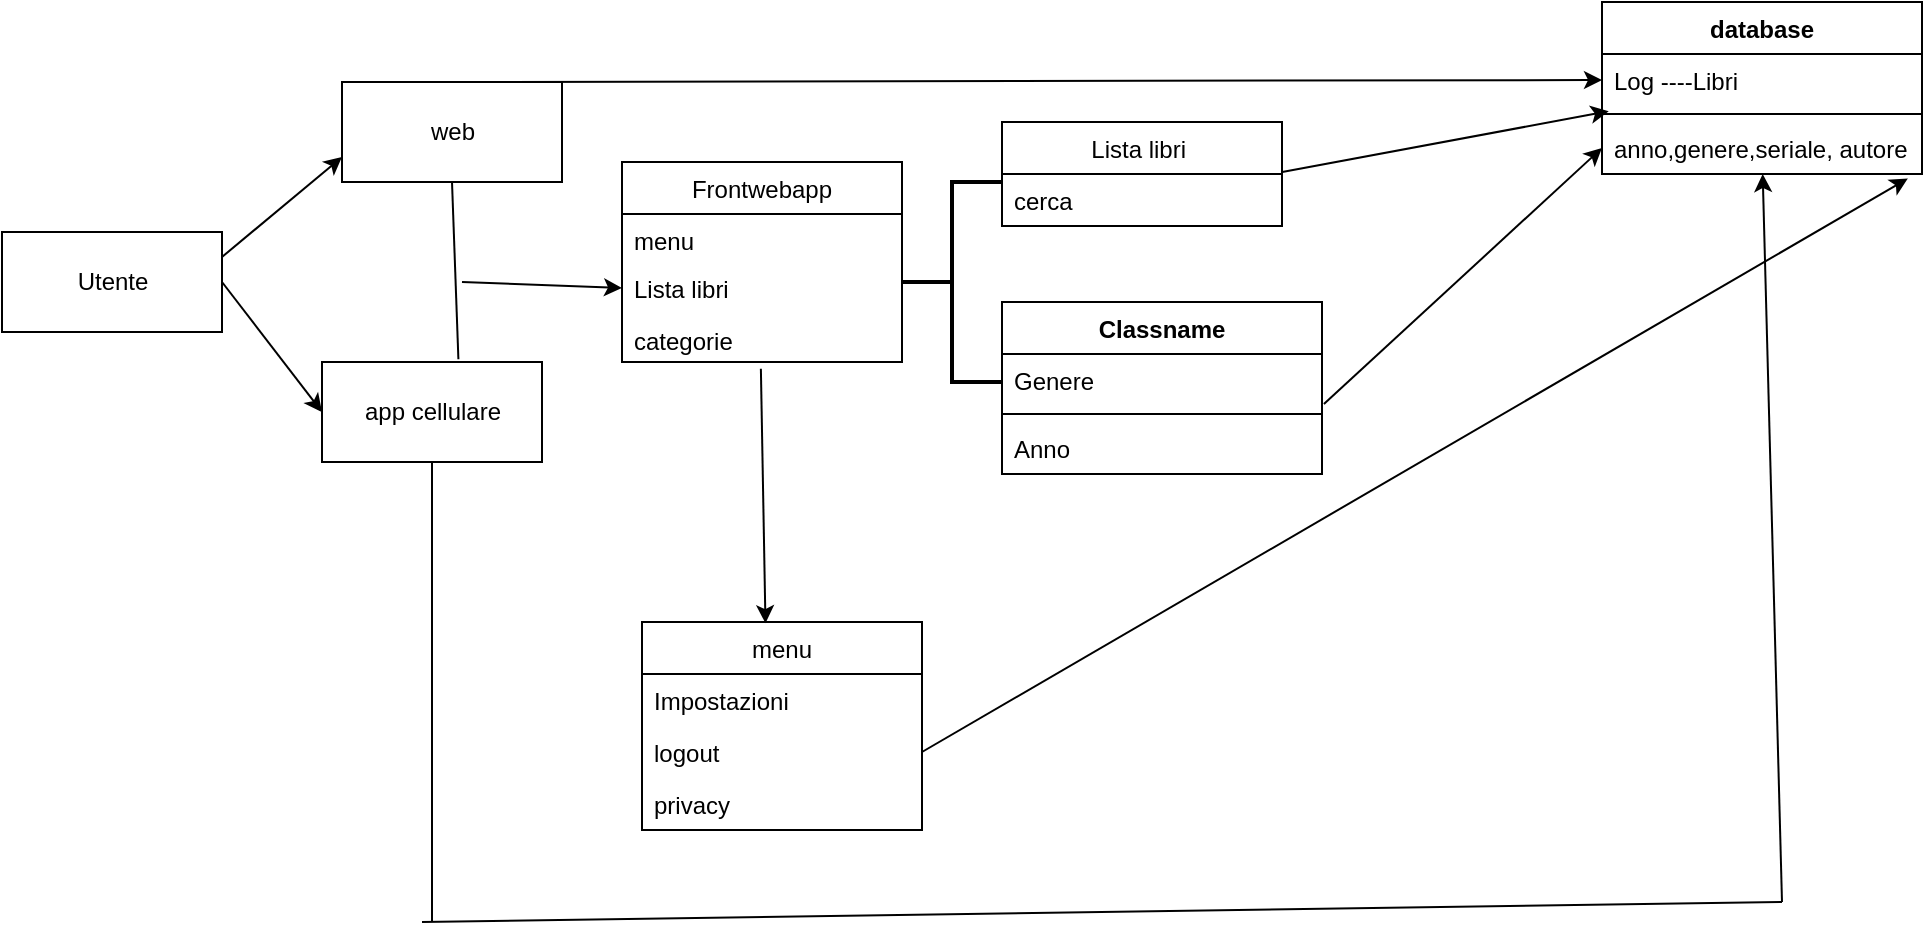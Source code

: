 <mxfile version="18.0.2" type="device" pages="9"><diagram id="7g9KpY3gWxllhGFYusEX" name="Page-1"><mxGraphModel dx="1865" dy="560" grid="1" gridSize="10" guides="1" tooltips="1" connect="1" arrows="1" fold="1" page="1" pageScale="1" pageWidth="827" pageHeight="1169" math="0" shadow="0"><root><mxCell id="0"/><mxCell id="1" parent="0"/><mxCell id="EshEPPX7IHv5OvFG9e-C-1" value="Frontwebapp" style="swimlane;fontStyle=0;childLayout=stackLayout;horizontal=1;startSize=26;fillColor=none;horizontalStack=0;resizeParent=1;resizeParentMax=0;resizeLast=0;collapsible=1;marginBottom=0;" parent="1" vertex="1"><mxGeometry x="-20" y="160" width="140" height="100" as="geometry"/></mxCell><mxCell id="EshEPPX7IHv5OvFG9e-C-2" value="menu " style="text;strokeColor=none;fillColor=none;align=left;verticalAlign=top;spacingLeft=4;spacingRight=4;overflow=hidden;rotatable=0;points=[[0,0.5],[1,0.5]];portConstraint=eastwest;" parent="EshEPPX7IHv5OvFG9e-C-1" vertex="1"><mxGeometry y="26" width="140" height="24" as="geometry"/></mxCell><mxCell id="EshEPPX7IHv5OvFG9e-C-3" value="Lista libri " style="text;strokeColor=none;fillColor=none;align=left;verticalAlign=top;spacingLeft=4;spacingRight=4;overflow=hidden;rotatable=0;points=[[0,0.5],[1,0.5]];portConstraint=eastwest;" parent="EshEPPX7IHv5OvFG9e-C-1" vertex="1"><mxGeometry y="50" width="140" height="26" as="geometry"/></mxCell><mxCell id="EshEPPX7IHv5OvFG9e-C-4" value="categorie " style="text;strokeColor=none;fillColor=none;align=left;verticalAlign=top;spacingLeft=4;spacingRight=4;overflow=hidden;rotatable=0;points=[[0,0.5],[1,0.5]];portConstraint=eastwest;" parent="EshEPPX7IHv5OvFG9e-C-1" vertex="1"><mxGeometry y="76" width="140" height="24" as="geometry"/></mxCell><mxCell id="EshEPPX7IHv5OvFG9e-C-5" value="Lista libri " style="swimlane;fontStyle=0;childLayout=stackLayout;horizontal=1;startSize=26;fillColor=none;horizontalStack=0;resizeParent=1;resizeParentMax=0;resizeLast=0;collapsible=1;marginBottom=0;" parent="1" vertex="1"><mxGeometry x="170" y="140" width="140" height="52" as="geometry"/></mxCell><mxCell id="EshEPPX7IHv5OvFG9e-C-6" value="cerca " style="text;strokeColor=none;fillColor=none;align=left;verticalAlign=top;spacingLeft=4;spacingRight=4;overflow=hidden;rotatable=0;points=[[0,0.5],[1,0.5]];portConstraint=eastwest;" parent="EshEPPX7IHv5OvFG9e-C-5" vertex="1"><mxGeometry y="26" width="140" height="26" as="geometry"/></mxCell><mxCell id="EshEPPX7IHv5OvFG9e-C-9" value="Classname" style="swimlane;fontStyle=1;align=center;verticalAlign=top;childLayout=stackLayout;horizontal=1;startSize=26;horizontalStack=0;resizeParent=1;resizeParentMax=0;resizeLast=0;collapsible=1;marginBottom=0;" parent="1" vertex="1"><mxGeometry x="170" y="230" width="160" height="86" as="geometry"/></mxCell><mxCell id="EshEPPX7IHv5OvFG9e-C-10" value="Genere " style="text;strokeColor=none;fillColor=none;align=left;verticalAlign=top;spacingLeft=4;spacingRight=4;overflow=hidden;rotatable=0;points=[[0,0.5],[1,0.5]];portConstraint=eastwest;" parent="EshEPPX7IHv5OvFG9e-C-9" vertex="1"><mxGeometry y="26" width="160" height="26" as="geometry"/></mxCell><mxCell id="EshEPPX7IHv5OvFG9e-C-11" value="" style="line;strokeWidth=1;fillColor=none;align=left;verticalAlign=middle;spacingTop=-1;spacingLeft=3;spacingRight=3;rotatable=0;labelPosition=right;points=[];portConstraint=eastwest;" parent="EshEPPX7IHv5OvFG9e-C-9" vertex="1"><mxGeometry y="52" width="160" height="8" as="geometry"/></mxCell><mxCell id="EshEPPX7IHv5OvFG9e-C-12" value="Anno" style="text;strokeColor=none;fillColor=none;align=left;verticalAlign=top;spacingLeft=4;spacingRight=4;overflow=hidden;rotatable=0;points=[[0,0.5],[1,0.5]];portConstraint=eastwest;" parent="EshEPPX7IHv5OvFG9e-C-9" vertex="1"><mxGeometry y="60" width="160" height="26" as="geometry"/></mxCell><mxCell id="EshEPPX7IHv5OvFG9e-C-14" value="" style="strokeWidth=2;html=1;shape=mxgraph.flowchart.annotation_2;align=left;labelPosition=right;pointerEvents=1;" parent="1" vertex="1"><mxGeometry x="120" y="170" width="50" height="100" as="geometry"/></mxCell><mxCell id="EshEPPX7IHv5OvFG9e-C-15" value="database" style="swimlane;fontStyle=1;align=center;verticalAlign=top;childLayout=stackLayout;horizontal=1;startSize=26;horizontalStack=0;resizeParent=1;resizeParentMax=0;resizeLast=0;collapsible=1;marginBottom=0;" parent="1" vertex="1"><mxGeometry x="470" y="80" width="160" height="86" as="geometry"/></mxCell><mxCell id="EshEPPX7IHv5OvFG9e-C-16" value="Log ----Libri" style="text;strokeColor=none;fillColor=none;align=left;verticalAlign=top;spacingLeft=4;spacingRight=4;overflow=hidden;rotatable=0;points=[[0,0.5],[1,0.5]];portConstraint=eastwest;" parent="EshEPPX7IHv5OvFG9e-C-15" vertex="1"><mxGeometry y="26" width="160" height="26" as="geometry"/></mxCell><mxCell id="EshEPPX7IHv5OvFG9e-C-17" value="" style="line;strokeWidth=1;fillColor=none;align=left;verticalAlign=middle;spacingTop=-1;spacingLeft=3;spacingRight=3;rotatable=0;labelPosition=right;points=[];portConstraint=eastwest;" parent="EshEPPX7IHv5OvFG9e-C-15" vertex="1"><mxGeometry y="52" width="160" height="8" as="geometry"/></mxCell><mxCell id="EshEPPX7IHv5OvFG9e-C-18" value="anno,genere,seriale, autore" style="text;strokeColor=none;fillColor=none;align=left;verticalAlign=top;spacingLeft=4;spacingRight=4;overflow=hidden;rotatable=0;points=[[0,0.5],[1,0.5]];portConstraint=eastwest;" parent="EshEPPX7IHv5OvFG9e-C-15" vertex="1"><mxGeometry y="60" width="160" height="26" as="geometry"/></mxCell><mxCell id="EshEPPX7IHv5OvFG9e-C-24" value="" style="endArrow=classic;html=1;rounded=0;exitX=1.001;exitY=-0.038;exitDx=0;exitDy=0;exitPerimeter=0;entryX=0.021;entryY=0.325;entryDx=0;entryDy=0;entryPerimeter=0;" parent="1" source="EshEPPX7IHv5OvFG9e-C-6" target="EshEPPX7IHv5OvFG9e-C-17" edge="1"><mxGeometry width="50" height="50" relative="1" as="geometry"><mxPoint x="390" y="340" as="sourcePoint"/><mxPoint x="440" y="290" as="targetPoint"/></mxGeometry></mxCell><mxCell id="EshEPPX7IHv5OvFG9e-C-25" value="" style="endArrow=classic;html=1;rounded=0;exitX=1.006;exitY=0.962;exitDx=0;exitDy=0;exitPerimeter=0;entryX=0;entryY=0.5;entryDx=0;entryDy=0;" parent="1" source="EshEPPX7IHv5OvFG9e-C-10" target="EshEPPX7IHv5OvFG9e-C-18" edge="1"><mxGeometry width="50" height="50" relative="1" as="geometry"><mxPoint x="390" y="340" as="sourcePoint"/><mxPoint x="440" y="290" as="targetPoint"/></mxGeometry></mxCell><mxCell id="EshEPPX7IHv5OvFG9e-C-27" value="Utente" style="html=1;" parent="1" vertex="1"><mxGeometry x="-330" y="195" width="110" height="50" as="geometry"/></mxCell><mxCell id="EshEPPX7IHv5OvFG9e-C-29" value="menu" style="swimlane;fontStyle=0;childLayout=stackLayout;horizontal=1;startSize=26;fillColor=none;horizontalStack=0;resizeParent=1;resizeParentMax=0;resizeLast=0;collapsible=1;marginBottom=0;" parent="1" vertex="1"><mxGeometry x="-10" y="390" width="140" height="104" as="geometry"/></mxCell><mxCell id="EshEPPX7IHv5OvFG9e-C-30" value="Impostazioni" style="text;strokeColor=none;fillColor=none;align=left;verticalAlign=top;spacingLeft=4;spacingRight=4;overflow=hidden;rotatable=0;points=[[0,0.5],[1,0.5]];portConstraint=eastwest;" parent="EshEPPX7IHv5OvFG9e-C-29" vertex="1"><mxGeometry y="26" width="140" height="26" as="geometry"/></mxCell><mxCell id="EshEPPX7IHv5OvFG9e-C-31" value="logout" style="text;strokeColor=none;fillColor=none;align=left;verticalAlign=top;spacingLeft=4;spacingRight=4;overflow=hidden;rotatable=0;points=[[0,0.5],[1,0.5]];portConstraint=eastwest;" parent="EshEPPX7IHv5OvFG9e-C-29" vertex="1"><mxGeometry y="52" width="140" height="26" as="geometry"/></mxCell><mxCell id="EshEPPX7IHv5OvFG9e-C-32" value="privacy" style="text;strokeColor=none;fillColor=none;align=left;verticalAlign=top;spacingLeft=4;spacingRight=4;overflow=hidden;rotatable=0;points=[[0,0.5],[1,0.5]];portConstraint=eastwest;" parent="EshEPPX7IHv5OvFG9e-C-29" vertex="1"><mxGeometry y="78" width="140" height="26" as="geometry"/></mxCell><mxCell id="EshEPPX7IHv5OvFG9e-C-33" value="" style="endArrow=classic;html=1;rounded=0;exitX=0.496;exitY=1.142;exitDx=0;exitDy=0;exitPerimeter=0;entryX=0.441;entryY=0.006;entryDx=0;entryDy=0;entryPerimeter=0;" parent="1" source="EshEPPX7IHv5OvFG9e-C-4" target="EshEPPX7IHv5OvFG9e-C-29" edge="1"><mxGeometry width="50" height="50" relative="1" as="geometry"><mxPoint x="200" y="340" as="sourcePoint"/><mxPoint x="250" y="290" as="targetPoint"/></mxGeometry></mxCell><mxCell id="EshEPPX7IHv5OvFG9e-C-34" value="" style="endArrow=classic;html=1;rounded=0;exitX=1;exitY=0.5;exitDx=0;exitDy=0;entryX=0.956;entryY=1.085;entryDx=0;entryDy=0;entryPerimeter=0;" parent="1" source="EshEPPX7IHv5OvFG9e-C-31" target="EshEPPX7IHv5OvFG9e-C-18" edge="1"><mxGeometry width="50" height="50" relative="1" as="geometry"><mxPoint x="200" y="340" as="sourcePoint"/><mxPoint x="250" y="290" as="targetPoint"/></mxGeometry></mxCell><mxCell id="EshEPPX7IHv5OvFG9e-C-35" value="web" style="html=1;" parent="1" vertex="1"><mxGeometry x="-160" y="120" width="110" height="50" as="geometry"/></mxCell><mxCell id="EshEPPX7IHv5OvFG9e-C-36" value="app cellulare" style="html=1;" parent="1" vertex="1"><mxGeometry x="-170" y="260" width="110" height="50" as="geometry"/></mxCell><mxCell id="EshEPPX7IHv5OvFG9e-C-37" value="" style="endArrow=classic;html=1;rounded=0;exitX=1;exitY=0.25;exitDx=0;exitDy=0;entryX=0;entryY=0.75;entryDx=0;entryDy=0;" parent="1" source="EshEPPX7IHv5OvFG9e-C-27" target="EshEPPX7IHv5OvFG9e-C-35" edge="1"><mxGeometry width="50" height="50" relative="1" as="geometry"><mxPoint x="200" y="340" as="sourcePoint"/><mxPoint x="250" y="290" as="targetPoint"/></mxGeometry></mxCell><mxCell id="EshEPPX7IHv5OvFG9e-C-38" value="" style="endArrow=classic;html=1;rounded=0;exitX=1;exitY=0.5;exitDx=0;exitDy=0;entryX=0;entryY=0.5;entryDx=0;entryDy=0;" parent="1" source="EshEPPX7IHv5OvFG9e-C-27" target="EshEPPX7IHv5OvFG9e-C-36" edge="1"><mxGeometry width="50" height="50" relative="1" as="geometry"><mxPoint x="-200" y="240" as="sourcePoint"/><mxPoint x="-140" y="190" as="targetPoint"/></mxGeometry></mxCell><mxCell id="EshEPPX7IHv5OvFG9e-C-39" value="" style="endArrow=none;html=1;rounded=0;exitX=0.5;exitY=1;exitDx=0;exitDy=0;entryX=0.62;entryY=-0.028;entryDx=0;entryDy=0;entryPerimeter=0;" parent="1" source="EshEPPX7IHv5OvFG9e-C-35" target="EshEPPX7IHv5OvFG9e-C-36" edge="1"><mxGeometry width="50" height="50" relative="1" as="geometry"><mxPoint x="200" y="340" as="sourcePoint"/><mxPoint x="250" y="290" as="targetPoint"/></mxGeometry></mxCell><mxCell id="EshEPPX7IHv5OvFG9e-C-40" value="" style="endArrow=classic;html=1;rounded=0;entryX=0;entryY=0.5;entryDx=0;entryDy=0;" parent="1" target="EshEPPX7IHv5OvFG9e-C-3" edge="1"><mxGeometry width="50" height="50" relative="1" as="geometry"><mxPoint x="-100" y="220" as="sourcePoint"/><mxPoint x="250" y="290" as="targetPoint"/></mxGeometry></mxCell><mxCell id="EshEPPX7IHv5OvFG9e-C-41" value="" style="endArrow=classic;html=1;rounded=0;exitX=0.75;exitY=0;exitDx=0;exitDy=0;entryX=0;entryY=0.5;entryDx=0;entryDy=0;" parent="1" source="EshEPPX7IHv5OvFG9e-C-35" target="EshEPPX7IHv5OvFG9e-C-16" edge="1"><mxGeometry width="50" height="50" relative="1" as="geometry"><mxPoint x="200" y="340" as="sourcePoint"/><mxPoint x="250" y="290" as="targetPoint"/></mxGeometry></mxCell><mxCell id="EshEPPX7IHv5OvFG9e-C-43" value="" style="endArrow=none;html=1;rounded=0;exitX=0.5;exitY=1;exitDx=0;exitDy=0;" parent="1" source="EshEPPX7IHv5OvFG9e-C-36" edge="1"><mxGeometry width="50" height="50" relative="1" as="geometry"><mxPoint x="200" y="340" as="sourcePoint"/><mxPoint x="-115" y="540" as="targetPoint"/></mxGeometry></mxCell><mxCell id="EshEPPX7IHv5OvFG9e-C-45" value="" style="endArrow=none;html=1;rounded=0;" parent="1" edge="1"><mxGeometry width="50" height="50" relative="1" as="geometry"><mxPoint x="-120" y="540" as="sourcePoint"/><mxPoint x="560" y="530" as="targetPoint"/></mxGeometry></mxCell><mxCell id="EshEPPX7IHv5OvFG9e-C-46" value="" style="endArrow=classic;html=1;rounded=0;" parent="1" target="EshEPPX7IHv5OvFG9e-C-18" edge="1"><mxGeometry width="50" height="50" relative="1" as="geometry"><mxPoint x="560" y="530" as="sourcePoint"/><mxPoint x="200" y="330" as="targetPoint"/></mxGeometry></mxCell></root></mxGraphModel></diagram><diagram id="tonikjzhqVaf_wUfuP2U" name="Page-2"><mxGraphModel dx="1038" dy="560" grid="1" gridSize="10" guides="1" tooltips="1" connect="1" arrows="1" fold="1" page="1" pageScale="1" pageWidth="827" pageHeight="1169" math="0" shadow="0"><root><mxCell id="0"/><mxCell id="1" parent="0"/></root></mxGraphModel></diagram><diagram name="Page-1" id="hJR1SDAVtjgcFdBcUa_U"><mxGraphModel dx="2234" dy="1847" grid="1" gridSize="10" guides="1" tooltips="1" connect="1" arrows="1" fold="1" page="1" pageScale="1" pageWidth="850" pageHeight="1100" math="0" shadow="0" extFonts="Permanent Marker^https://fonts.googleapis.com/css?family=Permanent+Marker"><root><mxCell id="0"/><mxCell id="1" parent="0"/><mxCell id="C-vyLk0tnHw3VtMMgP7b-1" value="" style="edgeStyle=entityRelationEdgeStyle;endArrow=ERzeroToMany;startArrow=none;endFill=1;startFill=0;entryX=0;entryY=0.5;entryDx=0;entryDy=0;" parent="1" source="5vYweqm7FxYh8o6muB1p-56" target="5vYweqm7FxYh8o6muB1p-23" edge="1"><mxGeometry width="100" height="100" relative="1" as="geometry"><mxPoint x="340" y="720" as="sourcePoint"/><mxPoint x="440" y="620" as="targetPoint"/></mxGeometry></mxCell><mxCell id="C-vyLk0tnHw3VtMMgP7b-2" value="libri" style="shape=table;startSize=30;container=1;collapsible=1;childLayout=tableLayout;fixedRows=1;rowLines=0;fontStyle=1;align=center;resizeLast=1;" parent="1" vertex="1"><mxGeometry x="450" y="20" width="250" height="210" as="geometry"/></mxCell><mxCell id="C-vyLk0tnHw3VtMMgP7b-3" value="" style="shape=partialRectangle;collapsible=0;dropTarget=0;pointerEvents=0;fillColor=none;points=[[0,0.5],[1,0.5]];portConstraint=eastwest;top=0;left=0;right=0;bottom=1;" parent="C-vyLk0tnHw3VtMMgP7b-2" vertex="1"><mxGeometry y="30" width="250" height="30" as="geometry"/></mxCell><mxCell id="C-vyLk0tnHw3VtMMgP7b-4" value="PK" style="shape=partialRectangle;overflow=hidden;connectable=0;fillColor=none;top=0;left=0;bottom=0;right=0;fontStyle=1;" parent="C-vyLk0tnHw3VtMMgP7b-3" vertex="1"><mxGeometry width="30" height="30" as="geometry"><mxRectangle width="30" height="30" as="alternateBounds"/></mxGeometry></mxCell><mxCell id="C-vyLk0tnHw3VtMMgP7b-5" value="id int IDENTITY" style="shape=partialRectangle;overflow=hidden;connectable=0;fillColor=none;top=0;left=0;bottom=0;right=0;align=left;spacingLeft=6;fontStyle=5;" parent="C-vyLk0tnHw3VtMMgP7b-3" vertex="1"><mxGeometry x="30" width="220" height="30" as="geometry"><mxRectangle width="220" height="30" as="alternateBounds"/></mxGeometry></mxCell><mxCell id="C-vyLk0tnHw3VtMMgP7b-6" value="" style="shape=partialRectangle;collapsible=0;dropTarget=0;pointerEvents=0;fillColor=none;points=[[0,0.5],[1,0.5]];portConstraint=eastwest;top=0;left=0;right=0;bottom=0;" parent="C-vyLk0tnHw3VtMMgP7b-2" vertex="1"><mxGeometry y="60" width="250" height="30" as="geometry"/></mxCell><mxCell id="C-vyLk0tnHw3VtMMgP7b-7" value="FK1" style="shape=partialRectangle;overflow=hidden;connectable=0;fillColor=none;top=0;left=0;bottom=0;right=0;" parent="C-vyLk0tnHw3VtMMgP7b-6" vertex="1"><mxGeometry width="30" height="30" as="geometry"><mxRectangle width="30" height="30" as="alternateBounds"/></mxGeometry></mxCell><mxCell id="C-vyLk0tnHw3VtMMgP7b-8" value="utente_id int NOT NULL" style="shape=partialRectangle;overflow=hidden;connectable=0;fillColor=none;top=0;left=0;bottom=0;right=0;align=left;spacingLeft=6;" parent="C-vyLk0tnHw3VtMMgP7b-6" vertex="1"><mxGeometry x="30" width="220" height="30" as="geometry"><mxRectangle width="220" height="30" as="alternateBounds"/></mxGeometry></mxCell><mxCell id="C-vyLk0tnHw3VtMMgP7b-9" value="" style="shape=partialRectangle;collapsible=0;dropTarget=0;pointerEvents=0;fillColor=none;points=[[0,0.5],[1,0.5]];portConstraint=eastwest;top=0;left=0;right=0;bottom=0;" parent="C-vyLk0tnHw3VtMMgP7b-2" vertex="1"><mxGeometry y="90" width="250" height="30" as="geometry"/></mxCell><mxCell id="C-vyLk0tnHw3VtMMgP7b-10" value="" style="shape=partialRectangle;overflow=hidden;connectable=0;fillColor=none;top=0;left=0;bottom=0;right=0;" parent="C-vyLk0tnHw3VtMMgP7b-9" vertex="1"><mxGeometry width="30" height="30" as="geometry"><mxRectangle width="30" height="30" as="alternateBounds"/></mxGeometry></mxCell><mxCell id="C-vyLk0tnHw3VtMMgP7b-11" value="titolo varchar (50)  NOT NULL" style="shape=partialRectangle;overflow=hidden;connectable=0;fillColor=none;top=0;left=0;bottom=0;right=0;align=left;spacingLeft=6;" parent="C-vyLk0tnHw3VtMMgP7b-9" vertex="1"><mxGeometry x="30" width="220" height="30" as="geometry"><mxRectangle width="220" height="30" as="alternateBounds"/></mxGeometry></mxCell><mxCell id="C-vyLk0tnHw3VtMMgP7b-23" value="Utente" style="shape=table;startSize=30;container=1;collapsible=1;childLayout=tableLayout;fixedRows=1;rowLines=0;fontStyle=1;align=center;resizeLast=1;" parent="1" vertex="1"><mxGeometry x="-15" y="130" width="250" height="200" as="geometry"/></mxCell><mxCell id="C-vyLk0tnHw3VtMMgP7b-24" value="" style="shape=partialRectangle;collapsible=0;dropTarget=0;pointerEvents=0;fillColor=none;points=[[0,0.5],[1,0.5]];portConstraint=eastwest;top=0;left=0;right=0;bottom=1;" parent="C-vyLk0tnHw3VtMMgP7b-23" vertex="1"><mxGeometry y="30" width="250" height="30" as="geometry"/></mxCell><mxCell id="C-vyLk0tnHw3VtMMgP7b-25" value="PK" style="shape=partialRectangle;overflow=hidden;connectable=0;fillColor=none;top=0;left=0;bottom=0;right=0;fontStyle=1;" parent="C-vyLk0tnHw3VtMMgP7b-24" vertex="1"><mxGeometry width="30" height="30" as="geometry"><mxRectangle width="30" height="30" as="alternateBounds"/></mxGeometry></mxCell><mxCell id="C-vyLk0tnHw3VtMMgP7b-26" value="id int identiy" style="shape=partialRectangle;overflow=hidden;connectable=0;fillColor=none;top=0;left=0;bottom=0;right=0;align=left;spacingLeft=6;fontStyle=5;" parent="C-vyLk0tnHw3VtMMgP7b-24" vertex="1"><mxGeometry x="30" width="220" height="30" as="geometry"><mxRectangle width="220" height="30" as="alternateBounds"/></mxGeometry></mxCell><mxCell id="C-vyLk0tnHw3VtMMgP7b-27" value="" style="shape=partialRectangle;collapsible=0;dropTarget=0;pointerEvents=0;fillColor=none;points=[[0,0.5],[1,0.5]];portConstraint=eastwest;top=0;left=0;right=0;bottom=0;" parent="C-vyLk0tnHw3VtMMgP7b-23" vertex="1"><mxGeometry y="60" width="250" height="30" as="geometry"/></mxCell><mxCell id="C-vyLk0tnHw3VtMMgP7b-28" value="" style="shape=partialRectangle;overflow=hidden;connectable=0;fillColor=none;top=0;left=0;bottom=0;right=0;" parent="C-vyLk0tnHw3VtMMgP7b-27" vertex="1"><mxGeometry width="30" height="30" as="geometry"><mxRectangle width="30" height="30" as="alternateBounds"/></mxGeometry></mxCell><mxCell id="C-vyLk0tnHw3VtMMgP7b-29" value="nome varchar(50) NOT NULL" style="shape=partialRectangle;overflow=hidden;connectable=0;fillColor=none;top=0;left=0;bottom=0;right=0;align=left;spacingLeft=6;" parent="C-vyLk0tnHw3VtMMgP7b-27" vertex="1"><mxGeometry x="30" width="220" height="30" as="geometry"><mxRectangle width="220" height="30" as="alternateBounds"/></mxGeometry></mxCell><mxCell id="5vYweqm7FxYh8o6muB1p-11" value="cognome varchar(50) NOT NULL" style="shape=partialRectangle;overflow=hidden;connectable=0;fillColor=none;top=0;left=0;bottom=0;right=0;align=left;spacingLeft=6;" parent="1" vertex="1"><mxGeometry x="20" y="240" width="200" height="30" as="geometry"><mxRectangle width="220" height="30" as="alternateBounds"/></mxGeometry></mxCell><mxCell id="5vYweqm7FxYh8o6muB1p-12" value="amministratore bool NOT NULL" style="shape=partialRectangle;overflow=hidden;connectable=0;fillColor=none;top=0;left=0;bottom=0;right=0;align=left;spacingLeft=6;" parent="1" vertex="1"><mxGeometry x="20" y="270" width="220" height="30" as="geometry"><mxRectangle width="220" height="30" as="alternateBounds"/></mxGeometry></mxCell><mxCell id="5vYweqm7FxYh8o6muB1p-15" value="1" style="text;html=1;align=center;verticalAlign=middle;resizable=0;points=[];autosize=1;strokeColor=none;fillColor=none;" parent="1" vertex="1"><mxGeometry x="100" y="100" width="20" height="20" as="geometry"/></mxCell><mxCell id="5vYweqm7FxYh8o6muB1p-16" value="*" style="text;html=1;align=center;verticalAlign=middle;resizable=0;points=[];autosize=1;strokeColor=none;fillColor=none;" parent="1" vertex="1"><mxGeometry x="380" y="-230" width="20" height="20" as="geometry"/></mxCell><mxCell id="5vYweqm7FxYh8o6muB1p-17" value="descrizione text default('Descrizione non presente')" style="shape=partialRectangle;overflow=hidden;connectable=0;fillColor=none;top=0;left=0;bottom=0;right=0;align=left;spacingLeft=6;" parent="1" vertex="1"><mxGeometry x="480" y="140" width="220" height="30" as="geometry"><mxRectangle width="220" height="30" as="alternateBounds"/></mxGeometry></mxCell><mxCell id="5vYweqm7FxYh8o6muB1p-18" value="categoria varchar not null" style="shape=partialRectangle;overflow=hidden;connectable=0;fillColor=none;top=0;left=0;bottom=0;right=0;align=left;spacingLeft=6;" parent="1" vertex="1"><mxGeometry x="480" y="170" width="220" height="30" as="geometry"><mxRectangle width="220" height="30" as="alternateBounds"/></mxGeometry></mxCell><mxCell id="5vYweqm7FxYh8o6muB1p-19" value="Prenotazioni" style="shape=table;startSize=30;container=1;collapsible=1;childLayout=tableLayout;fixedRows=1;rowLines=0;fontStyle=1;align=center;resizeLast=1;" parent="1" vertex="1"><mxGeometry x="435" y="-260" width="250" height="150" as="geometry"/></mxCell><mxCell id="5vYweqm7FxYh8o6muB1p-20" value="" style="shape=partialRectangle;collapsible=0;dropTarget=0;pointerEvents=0;fillColor=none;points=[[0,0.5],[1,0.5]];portConstraint=eastwest;top=0;left=0;right=0;bottom=1;" parent="5vYweqm7FxYh8o6muB1p-19" vertex="1"><mxGeometry y="30" width="250" height="30" as="geometry"/></mxCell><mxCell id="5vYweqm7FxYh8o6muB1p-21" value="PK" style="shape=partialRectangle;overflow=hidden;connectable=0;fillColor=none;top=0;left=0;bottom=0;right=0;fontStyle=1;" parent="5vYweqm7FxYh8o6muB1p-20" vertex="1"><mxGeometry width="30" height="30" as="geometry"><mxRectangle width="30" height="30" as="alternateBounds"/></mxGeometry></mxCell><mxCell id="5vYweqm7FxYh8o6muB1p-22" value="id int identity" style="shape=partialRectangle;overflow=hidden;connectable=0;fillColor=none;top=0;left=0;bottom=0;right=0;align=left;spacingLeft=6;fontStyle=5;" parent="5vYweqm7FxYh8o6muB1p-20" vertex="1"><mxGeometry x="30" width="220" height="30" as="geometry"><mxRectangle width="220" height="30" as="alternateBounds"/></mxGeometry></mxCell><mxCell id="5vYweqm7FxYh8o6muB1p-23" value="" style="shape=partialRectangle;collapsible=0;dropTarget=0;pointerEvents=0;fillColor=none;points=[[0,0.5],[1,0.5]];portConstraint=eastwest;top=0;left=0;right=0;bottom=0;" parent="5vYweqm7FxYh8o6muB1p-19" vertex="1"><mxGeometry y="60" width="250" height="30" as="geometry"/></mxCell><mxCell id="5vYweqm7FxYh8o6muB1p-24" value="" style="shape=partialRectangle;overflow=hidden;connectable=0;fillColor=none;top=0;left=0;bottom=0;right=0;" parent="5vYweqm7FxYh8o6muB1p-23" vertex="1"><mxGeometry width="30" height="30" as="geometry"><mxRectangle width="30" height="30" as="alternateBounds"/></mxGeometry></mxCell><mxCell id="5vYweqm7FxYh8o6muB1p-25" value="Data_iniziale datetime NOT NULL" style="shape=partialRectangle;overflow=hidden;connectable=0;fillColor=none;top=0;left=0;bottom=0;right=0;align=left;spacingLeft=6;" parent="5vYweqm7FxYh8o6muB1p-23" vertex="1"><mxGeometry x="30" width="220" height="30" as="geometry"><mxRectangle width="220" height="30" as="alternateBounds"/></mxGeometry></mxCell><mxCell id="5vYweqm7FxYh8o6muB1p-26" value="" style="shape=partialRectangle;collapsible=0;dropTarget=0;pointerEvents=0;fillColor=none;points=[[0,0.5],[1,0.5]];portConstraint=eastwest;top=0;left=0;right=0;bottom=0;" parent="5vYweqm7FxYh8o6muB1p-19" vertex="1"><mxGeometry y="90" width="250" height="50" as="geometry"/></mxCell><mxCell id="5vYweqm7FxYh8o6muB1p-27" value="" style="shape=partialRectangle;overflow=hidden;connectable=0;fillColor=none;top=0;left=0;bottom=0;right=0;" parent="5vYweqm7FxYh8o6muB1p-26" vertex="1"><mxGeometry width="30" height="50" as="geometry"><mxRectangle width="30" height="50" as="alternateBounds"/></mxGeometry></mxCell><mxCell id="5vYweqm7FxYh8o6muB1p-28" value="Data_ fine datetime NULL" style="shape=partialRectangle;overflow=hidden;connectable=0;fillColor=none;top=0;left=0;bottom=0;right=0;align=left;spacingLeft=6;" parent="5vYweqm7FxYh8o6muB1p-26" vertex="1"><mxGeometry x="30" width="220" height="50" as="geometry"><mxRectangle width="220" height="50" as="alternateBounds"/></mxGeometry></mxCell><mxCell id="5vYweqm7FxYh8o6muB1p-32" value="" style="endArrow=none;html=1;rounded=0;exitX=0.5;exitY=0;exitDx=0;exitDy=0;startArrow=none;" parent="1" source="5vYweqm7FxYh8o6muB1p-58" edge="1"><mxGeometry width="50" height="50" relative="1" as="geometry"><mxPoint x="535" y="-30" as="sourcePoint"/><mxPoint x="575" y="-110" as="targetPoint"/></mxGeometry></mxCell><mxCell id="5vYweqm7FxYh8o6muB1p-33" value="*" style="text;html=1;align=center;verticalAlign=middle;resizable=0;points=[];autosize=1;strokeColor=none;fillColor=none;" parent="1" vertex="1"><mxGeometry x="580" y="-100" width="20" height="20" as="geometry"/></mxCell><mxCell id="5vYweqm7FxYh8o6muB1p-34" value="*" style="text;html=1;align=center;verticalAlign=middle;resizable=0;points=[];autosize=1;strokeColor=none;fillColor=none;" parent="1" vertex="1"><mxGeometry x="580" y="-10" width="20" height="20" as="geometry"/></mxCell><mxCell id="5vYweqm7FxYh8o6muB1p-35" value="" style="shape=partialRectangle;overflow=hidden;connectable=0;fillColor=none;top=0;left=0;bottom=0;right=0;align=left;spacingLeft=6;" parent="1" vertex="1"><mxGeometry x="20" y="300" width="220" height="30" as="geometry"><mxRectangle width="220" height="30" as="alternateBounds"/></mxGeometry></mxCell><mxCell id="5vYweqm7FxYh8o6muB1p-38" value="" style="edgeStyle=orthogonalEdgeStyle;rounded=0;orthogonalLoop=1;jettySize=auto;html=1;" parent="1" source="5vYweqm7FxYh8o6muB1p-36" target="5vYweqm7FxYh8o6muB1p-37" edge="1"><mxGeometry relative="1" as="geometry"/></mxCell><mxCell id="5vYweqm7FxYh8o6muB1p-36" value="UTENTE" style="ellipse;whiteSpace=wrap;html=1;" parent="1" vertex="1"><mxGeometry y="430" width="120" height="80" as="geometry"/></mxCell><mxCell id="5vYweqm7FxYh8o6muB1p-37" value="Registrazione" style="whiteSpace=wrap;html=1;" parent="1" vertex="1"><mxGeometry x="200" y="370" width="120" height="60" as="geometry"/></mxCell><mxCell id="5vYweqm7FxYh8o6muB1p-41" value="" style="edgeStyle=orthogonalEdgeStyle;rounded=0;orthogonalLoop=1;jettySize=auto;html=1;" parent="1" source="5vYweqm7FxYh8o6muB1p-39" target="5vYweqm7FxYh8o6muB1p-40" edge="1"><mxGeometry relative="1" as="geometry"><Array as="points"><mxPoint x="20" y="680"/><mxPoint x="210" y="680"/></Array></mxGeometry></mxCell><mxCell id="5vYweqm7FxYh8o6muB1p-39" value="utente normale&amp;nbsp;" style="ellipse;whiteSpace=wrap;html=1;" parent="1" vertex="1"><mxGeometry x="-40" y="690" width="120" height="80" as="geometry"/></mxCell><mxCell id="5vYweqm7FxYh8o6muB1p-40" value="Ricerca libri" style="whiteSpace=wrap;html=1;" parent="1" vertex="1"><mxGeometry x="160" y="570" width="120" height="60" as="geometry"/></mxCell><mxCell id="5vYweqm7FxYh8o6muB1p-42" value="" style="endArrow=classic;html=1;rounded=0;entryX=0;entryY=0.5;entryDx=0;entryDy=0;" parent="1" target="5vYweqm7FxYh8o6muB1p-43" edge="1"><mxGeometry width="50" height="50" relative="1" as="geometry"><mxPoint x="80" y="730" as="sourcePoint"/><mxPoint x="210" y="720" as="targetPoint"/><Array as="points"/></mxGeometry></mxCell><mxCell id="5vYweqm7FxYh8o6muB1p-43" value="Prenotazione libro&lt;span style=&quot;color: rgba(0, 0, 0, 0); font-family: monospace; font-size: 0px; text-align: start;&quot;&gt;%3CmxGraphModel%3E%3Croot%3E%3CmxCell%20id%3D%220%22%2F%3E%3CmxCell%20id%3D%221%22%20parent%3D%220%22%2F%3E%3CmxCell%20id%3D%222%22%20value%3D%22varchar(50)%20NOT%20NULL%22%20style%3D%22shape%3DpartialRectangle%3Boverflow%3Dhidden%3Bconnectable%3D0%3BfillColor%3Dnone%3Btop%3D0%3Bleft%3D0%3Bbottom%3D0%3Bright%3D0%3Balign%3Dleft%3BspacingLeft%3D6%3B%22%20vertex%3D%221%22%20parent%3D%221%22%3E%3CmxGeometry%20x%3D%2220%22%20y%3D%22270%22%20width%3D%22220%22%20height%3D%2230%22%20as%3D%22geometry%22%3E%3CmxRectangle%20width%3D%22220%22%20height%3D%2230%22%20as%3D%22alternateBounds%22%2F%3E%3C%2FmxGeometry%3E%3C%2FmxCell%3E%3C%2Froot%3E%3C%2FmxGraphModel%3E&lt;/span&gt;&lt;span style=&quot;color: rgba(0, 0, 0, 0); font-family: monospace; font-size: 0px; text-align: start;&quot;&gt;%3CmxGraphModel%3E%3Croot%3E%3CmxCell%20id%3D%220%22%2F%3E%3CmxCell%20id%3D%221%22%20parent%3D%220%22%2F%3E%3CmxCell%20id%3D%222%22%20value%3D%22varchar(50)%20NOT%20NULL%22%20style%3D%22shape%3DpartialRectangle%3Boverflow%3Dhidden%3Bconnectable%3D0%3BfillColor%3Dnone%3Btop%3D0%3Bleft%3D0%3Bbottom%3D0%3Bright%3D0%3Balign%3Dleft%3BspacingLeft%3D6%3B%22%20vertex%3D%221%22%20parent%3D%221%22%3E%3CmxGeometry%20x%3D%2220%22%20y%3D%22270%22%20width%3D%22220%22%20height%3D%2230%22%20as%3D%22geometry%22%3E%3CmxRectangle%20width%3D%22220%22%20height%3D%2230%22%20as%3D%22alternateBounds%22%2F%3E%3C%2FmxGeometry%3E%3C%2FmxCell%3E%3C%2Froot%3E%3C%2FmxGraphModel%3E&lt;/span&gt;" style="rounded=0;whiteSpace=wrap;html=1;" parent="1" vertex="1"><mxGeometry x="260" y="680" width="120" height="60" as="geometry"/></mxCell><mxCell id="5vYweqm7FxYh8o6muB1p-44" value="Restituzione libro" style="rounded=0;whiteSpace=wrap;html=1;" parent="1" vertex="1"><mxGeometry x="210" y="790" width="120" height="60" as="geometry"/></mxCell><mxCell id="5vYweqm7FxYh8o6muB1p-47" value="" style="edgeStyle=orthogonalEdgeStyle;rounded=0;orthogonalLoop=1;jettySize=auto;html=1;" parent="1" source="5vYweqm7FxYh8o6muB1p-45" target="5vYweqm7FxYh8o6muB1p-46" edge="1"><mxGeometry relative="1" as="geometry"/></mxCell><mxCell id="5vYweqm7FxYh8o6muB1p-49" value="" style="edgeStyle=orthogonalEdgeStyle;rounded=0;orthogonalLoop=1;jettySize=auto;html=1;" parent="1" source="5vYweqm7FxYh8o6muB1p-45" target="5vYweqm7FxYh8o6muB1p-48" edge="1"><mxGeometry relative="1" as="geometry"/></mxCell><mxCell id="5vYweqm7FxYh8o6muB1p-45" value="Admin" style="ellipse;whiteSpace=wrap;html=1;" parent="1" vertex="1"><mxGeometry x="400" y="560" width="120" height="80" as="geometry"/></mxCell><mxCell id="5vYweqm7FxYh8o6muB1p-46" value="Aggiungere libro" style="whiteSpace=wrap;html=1;" parent="1" vertex="1"><mxGeometry x="580" y="500" width="120" height="60" as="geometry"/></mxCell><mxCell id="5vYweqm7FxYh8o6muB1p-48" value="Rimuovere libro" style="whiteSpace=wrap;html=1;" parent="1" vertex="1"><mxGeometry x="400" y="750" width="120" height="60" as="geometry"/></mxCell><mxCell id="5vYweqm7FxYh8o6muB1p-50" value="Puo vedere data del ritiro dell libro&amp;nbsp;" style="whiteSpace=wrap;html=1;" parent="1" vertex="1"><mxGeometry x="550" y="670" width="120" height="60" as="geometry"/></mxCell><mxCell id="5vYweqm7FxYh8o6muB1p-51" value="" style="endArrow=classic;html=1;rounded=0;entryX=0;entryY=0;entryDx=0;entryDy=0;" parent="1" target="5vYweqm7FxYh8o6muB1p-50" edge="1"><mxGeometry width="50" height="50" relative="1" as="geometry"><mxPoint x="500" y="635" as="sourcePoint"/><mxPoint x="550" y="585" as="targetPoint"/></mxGeometry></mxCell><mxCell id="5vYweqm7FxYh8o6muB1p-52" value="" style="endArrow=classic;html=1;rounded=0;entryX=0;entryY=0.5;entryDx=0;entryDy=0;" parent="1" edge="1"><mxGeometry width="50" height="50" relative="1" as="geometry"><mxPoint x="60" y="760" as="sourcePoint"/><mxPoint x="210" y="820" as="targetPoint"/><Array as="points"/></mxGeometry></mxCell><mxCell id="5vYweqm7FxYh8o6muB1p-53" value="" style="endArrow=classic;html=1;rounded=0;entryX=1;entryY=0.5;entryDx=0;entryDy=0;" parent="1" source="5vYweqm7FxYh8o6muB1p-45" target="5vYweqm7FxYh8o6muB1p-40" edge="1"><mxGeometry width="50" height="50" relative="1" as="geometry"><mxPoint x="340" y="600" as="sourcePoint"/><mxPoint x="390" y="550" as="targetPoint"/></mxGeometry></mxCell><mxCell id="5vYweqm7FxYh8o6muB1p-54" value="visualizza informazioni utente" style="rounded=0;whiteSpace=wrap;html=1;" parent="1" vertex="1"><mxGeometry x="415" y="370" width="120" height="60" as="geometry"/></mxCell><mxCell id="5vYweqm7FxYh8o6muB1p-55" value="" style="endArrow=classic;html=1;rounded=0;entryX=0.5;entryY=1;entryDx=0;entryDy=0;" parent="1" target="5vYweqm7FxYh8o6muB1p-54" edge="1"><mxGeometry width="50" height="50" relative="1" as="geometry"><mxPoint x="460" y="560" as="sourcePoint"/><mxPoint x="510" y="510" as="targetPoint"/></mxGeometry></mxCell><mxCell id="5vYweqm7FxYh8o6muB1p-56" value="" style="rhombus;whiteSpace=wrap;html=1;" parent="1" vertex="1"><mxGeometry x="210" y="-40" width="80" height="80" as="geometry"/></mxCell><mxCell id="5vYweqm7FxYh8o6muB1p-57" value="" style="edgeStyle=entityRelationEdgeStyle;endArrow=none;startArrow=ERone;endFill=1;startFill=0;exitX=0.5;exitY=0;exitDx=0;exitDy=0;" parent="1" source="C-vyLk0tnHw3VtMMgP7b-23" target="5vYweqm7FxYh8o6muB1p-56" edge="1"><mxGeometry width="100" height="100" relative="1" as="geometry"><mxPoint x="240" y="195" as="sourcePoint"/><mxPoint x="450" y="95" as="targetPoint"/></mxGeometry></mxCell><mxCell id="5vYweqm7FxYh8o6muB1p-58" value="" style="rhombus;whiteSpace=wrap;html=1;" parent="1" vertex="1"><mxGeometry x="543.75" y="-80" width="62.5" height="60" as="geometry"/></mxCell><mxCell id="5vYweqm7FxYh8o6muB1p-59" value="" style="endArrow=none;html=1;rounded=0;exitX=0.5;exitY=0;exitDx=0;exitDy=0;" parent="1" source="C-vyLk0tnHw3VtMMgP7b-2" target="5vYweqm7FxYh8o6muB1p-58" edge="1"><mxGeometry width="50" height="50" relative="1" as="geometry"><mxPoint x="575" y="20" as="sourcePoint"/><mxPoint x="575" y="-110" as="targetPoint"/></mxGeometry></mxCell><mxCell id="5vYweqm7FxYh8o6muB1p-60" value="" style="endArrow=classic;html=1;rounded=0;entryX=1;entryY=0.5;entryDx=0;entryDy=0;" parent="1" target="5vYweqm7FxYh8o6muB1p-61" edge="1"><mxGeometry width="50" height="50" relative="1" as="geometry"><mxPoint x="425.117" y="567.439" as="sourcePoint"/><mxPoint x="300" y="490" as="targetPoint"/></mxGeometry></mxCell><mxCell id="5vYweqm7FxYh8o6muB1p-61" value="log in" style="whiteSpace=wrap;html=1;" parent="1" vertex="1"><mxGeometry x="170" y="480" width="120" height="60" as="geometry"/></mxCell><mxCell id="5vYweqm7FxYh8o6muB1p-62" value="" style="endArrow=classic;html=1;rounded=0;exitX=0;exitY=0;exitDx=0;exitDy=0;" parent="1" source="5vYweqm7FxYh8o6muB1p-39" edge="1"><mxGeometry width="50" height="50" relative="1" as="geometry"><mxPoint x="20" y="690" as="sourcePoint"/><mxPoint x="170" y="520" as="targetPoint"/><Array as="points"><mxPoint x="110" y="540"/></Array></mxGeometry></mxCell></root></mxGraphModel></diagram><diagram name="Pagina-2" id="oXERlzoZKgiRDQ3q7s57"><mxGraphModel dx="1865" dy="560" grid="1" gridSize="10" guides="1" tooltips="1" connect="1" arrows="1" fold="1" page="1" pageScale="1" pageWidth="827" pageHeight="1169" math="0" shadow="0"><root><mxCell id="0"/><mxCell id="1" parent="0"/><mxCell id="eeSENDqW2jdsneWi6EHt-4" value="" style="edgeStyle=orthogonalEdgeStyle;rounded=0;orthogonalLoop=1;jettySize=auto;html=1;" parent="1" source="eeSENDqW2jdsneWi6EHt-2" target="eeSENDqW2jdsneWi6EHt-3" edge="1"><mxGeometry relative="1" as="geometry"/></mxCell><mxCell id="eeSENDqW2jdsneWi6EHt-2" value="Prodotti" style="shape=process;whiteSpace=wrap;html=1;backgroundOutline=1;" parent="1" vertex="1"><mxGeometry x="300" y="100" width="150" height="60" as="geometry"/></mxCell><mxCell id="eeSENDqW2jdsneWi6EHt-3" value="-immagine&lt;br&gt;dnome&lt;br&gt;descrizione&lt;br&gt;prezzo&lt;br&gt;&lt;i style=&quot;background-color: rgb(255, 0, 0);&quot;&gt;Quantita&lt;br&gt;like&lt;br&gt;&lt;/i&gt;" style="whiteSpace=wrap;html=1;aspect=fixed;" parent="1" vertex="1"><mxGeometry x="300" y="200" width="150" height="150" as="geometry"/></mxCell><mxCell id="eeSENDqW2jdsneWi6EHt-5" value="admin&lt;br&gt;CRUD&lt;br&gt;" style="rounded=1;whiteSpace=wrap;html=1;" parent="1" vertex="1"><mxGeometry x="160" y="70" width="120" height="60" as="geometry"/></mxCell><mxCell id="eeSENDqW2jdsneWi6EHt-10" value="" style="edgeStyle=orthogonalEdgeStyle;rounded=0;orthogonalLoop=1;jettySize=auto;html=1;" parent="1" edge="1"><mxGeometry relative="1" as="geometry"><mxPoint x="70.0" y="170" as="sourcePoint"/></mxGeometry></mxCell><mxCell id="eeSENDqW2jdsneWi6EHt-11" value="" style="edgeStyle=orthogonalEdgeStyle;rounded=0;orthogonalLoop=1;jettySize=auto;html=1;" parent="1" edge="1"><mxGeometry relative="1" as="geometry"><mxPoint x="70.0" y="120" as="targetPoint"/></mxGeometry></mxCell><mxCell id="eeSENDqW2jdsneWi6EHt-13" value="" style="endArrow=classic;html=1;rounded=0;entryX=1;entryY=0.5;entryDx=0;entryDy=0;exitX=0;exitY=0.5;exitDx=0;exitDy=0;" parent="1" edge="1"><mxGeometry width="50" height="50" relative="1" as="geometry"><mxPoint x="15.0" y="145" as="sourcePoint"/><mxPoint x="40" y="250" as="targetPoint"/></mxGeometry></mxCell><mxCell id="eeSENDqW2jdsneWi6EHt-14" value="" style="endArrow=classic;html=1;rounded=0;entryX=1;entryY=1;entryDx=0;entryDy=0;exitX=0;exitY=0.5;exitDx=0;exitDy=0;" parent="1" edge="1"><mxGeometry width="50" height="50" relative="1" as="geometry"><mxPoint x="15.0" y="255" as="sourcePoint"/><mxPoint x="40" y="250" as="targetPoint"/></mxGeometry></mxCell><mxCell id="eeSENDqW2jdsneWi6EHt-15" value="CONTROLLER" style="text;html=1;align=center;verticalAlign=middle;resizable=0;points=[];autosize=1;strokeColor=none;fillColor=none;" parent="1" vertex="1"><mxGeometry x="160" y="10" width="100" height="20" as="geometry"/></mxCell><mxCell id="eeSENDqW2jdsneWi6EHt-16" value="VIEW" style="text;html=1;align=center;verticalAlign=middle;resizable=0;points=[];autosize=1;strokeColor=none;fillColor=none;" parent="1" vertex="1"><mxGeometry x="45" width="50" height="20" as="geometry"/></mxCell><mxCell id="eeSENDqW2jdsneWi6EHt-17" value="MODELLI" style="text;html=1;align=center;verticalAlign=middle;resizable=0;points=[];autosize=1;strokeColor=none;fillColor=none;" parent="1" vertex="1"><mxGeometry x="460" y="30" width="70" height="20" as="geometry"/></mxCell><mxCell id="eeSENDqW2jdsneWi6EHt-20" value="" style="edgeStyle=orthogonalEdgeStyle;rounded=0;orthogonalLoop=1;jettySize=auto;html=1;entryX=0.5;entryY=0;entryDx=0;entryDy=0;" parent="1" source="eeSENDqW2jdsneWi6EHt-18" target="eeSENDqW2jdsneWi6EHt-21" edge="1"><mxGeometry relative="1" as="geometry"><mxPoint x="580" y="200" as="targetPoint"/></mxGeometry></mxCell><mxCell id="eeSENDqW2jdsneWi6EHt-18" value="User" style="shape=process;whiteSpace=wrap;html=1;backgroundOutline=1;" parent="1" vertex="1"><mxGeometry x="490" y="100" width="170" height="60" as="geometry"/></mxCell><mxCell id="eeSENDqW2jdsneWi6EHt-22" value="" style="edgeStyle=orthogonalEdgeStyle;rounded=0;orthogonalLoop=1;jettySize=auto;html=1;fontColor=none;" parent="1" source="eeSENDqW2jdsneWi6EHt-21" target="eeSENDqW2jdsneWi6EHt-18" edge="1"><mxGeometry relative="1" as="geometry"/></mxCell><mxCell id="eeSENDqW2jdsneWi6EHt-21" value="nome&amp;nbsp;&lt;br&gt;cognome&lt;br&gt;email&lt;br&gt;nome utente&lt;br&gt;password" style="whiteSpace=wrap;html=1;aspect=fixed;labelBackgroundColor=none;fontColor=none;" parent="1" vertex="1"><mxGeometry x="510" y="200" width="130" height="130" as="geometry"/></mxCell><mxCell id="eeSENDqW2jdsneWi6EHt-23" value="Prodotti" style="shape=table;startSize=30;container=1;collapsible=1;childLayout=tableLayout;fixedRows=1;rowLines=0;fontStyle=1;align=center;resizeLast=1;labelBackgroundColor=none;fontColor=none;" parent="1" vertex="1"><mxGeometry x="-350" y="815" width="230" height="285" as="geometry"/></mxCell><mxCell id="eeSENDqW2jdsneWi6EHt-24" value="" style="shape=tableRow;horizontal=0;startSize=0;swimlaneHead=0;swimlaneBody=0;fillColor=none;collapsible=0;dropTarget=0;points=[[0,0.5],[1,0.5]];portConstraint=eastwest;top=0;left=0;right=0;bottom=1;labelBackgroundColor=none;fontColor=none;" parent="eeSENDqW2jdsneWi6EHt-23" vertex="1"><mxGeometry y="30" width="230" height="30" as="geometry"/></mxCell><mxCell id="eeSENDqW2jdsneWi6EHt-25" value="PK" style="shape=partialRectangle;connectable=0;fillColor=none;top=0;left=0;bottom=0;right=0;fontStyle=1;overflow=hidden;labelBackgroundColor=none;fontColor=none;" parent="eeSENDqW2jdsneWi6EHt-24" vertex="1"><mxGeometry width="30" height="30" as="geometry"><mxRectangle width="30" height="30" as="alternateBounds"/></mxGeometry></mxCell><mxCell id="eeSENDqW2jdsneWi6EHt-26" value="iD" style="shape=partialRectangle;connectable=0;fillColor=none;top=0;left=0;bottom=0;right=0;align=left;spacingLeft=6;fontStyle=5;overflow=hidden;labelBackgroundColor=none;fontColor=none;" parent="eeSENDqW2jdsneWi6EHt-24" vertex="1"><mxGeometry x="30" width="200" height="30" as="geometry"><mxRectangle width="200" height="30" as="alternateBounds"/></mxGeometry></mxCell><mxCell id="eeSENDqW2jdsneWi6EHt-50" style="shape=tableRow;horizontal=0;startSize=0;swimlaneHead=0;swimlaneBody=0;fillColor=none;collapsible=0;dropTarget=0;points=[[0,0.5],[1,0.5]];portConstraint=eastwest;top=0;left=0;right=0;bottom=0;labelBackgroundColor=none;fontColor=none;" parent="eeSENDqW2jdsneWi6EHt-23" vertex="1"><mxGeometry y="60" width="230" height="30" as="geometry"/></mxCell><mxCell id="eeSENDqW2jdsneWi6EHt-51" style="shape=partialRectangle;connectable=0;fillColor=none;top=0;left=0;bottom=0;right=0;editable=1;overflow=hidden;labelBackgroundColor=none;fontColor=none;" parent="eeSENDqW2jdsneWi6EHt-50" vertex="1"><mxGeometry width="30" height="30" as="geometry"><mxRectangle width="30" height="30" as="alternateBounds"/></mxGeometry></mxCell><mxCell id="eeSENDqW2jdsneWi6EHt-52" value="quantitaDisponibile int NOT NULL" style="shape=partialRectangle;connectable=0;fillColor=none;top=0;left=0;bottom=0;right=0;align=left;spacingLeft=6;overflow=hidden;labelBackgroundColor=none;fontColor=none;" parent="eeSENDqW2jdsneWi6EHt-50" vertex="1"><mxGeometry x="30" width="200" height="30" as="geometry"><mxRectangle width="200" height="30" as="alternateBounds"/></mxGeometry></mxCell><mxCell id="eeSENDqW2jdsneWi6EHt-27" value="" style="shape=tableRow;horizontal=0;startSize=0;swimlaneHead=0;swimlaneBody=0;fillColor=none;collapsible=0;dropTarget=0;points=[[0,0.5],[1,0.5]];portConstraint=eastwest;top=0;left=0;right=0;bottom=0;labelBackgroundColor=none;fontColor=none;" parent="eeSENDqW2jdsneWi6EHt-23" vertex="1"><mxGeometry y="90" width="230" height="30" as="geometry"/></mxCell><mxCell id="eeSENDqW2jdsneWi6EHt-28" value="" style="shape=partialRectangle;connectable=0;fillColor=none;top=0;left=0;bottom=0;right=0;editable=1;overflow=hidden;labelBackgroundColor=none;fontColor=none;" parent="eeSENDqW2jdsneWi6EHt-27" vertex="1"><mxGeometry width="30" height="30" as="geometry"><mxRectangle width="30" height="30" as="alternateBounds"/></mxGeometry></mxCell><mxCell id="eeSENDqW2jdsneWi6EHt-29" value="Immagine varchar NOT NULL" style="shape=partialRectangle;connectable=0;fillColor=none;top=0;left=0;bottom=0;right=0;align=left;spacingLeft=6;overflow=hidden;labelBackgroundColor=none;fontColor=none;" parent="eeSENDqW2jdsneWi6EHt-27" vertex="1"><mxGeometry x="30" width="200" height="30" as="geometry"><mxRectangle width="200" height="30" as="alternateBounds"/></mxGeometry></mxCell><mxCell id="eeSENDqW2jdsneWi6EHt-53" style="shape=tableRow;horizontal=0;startSize=0;swimlaneHead=0;swimlaneBody=0;fillColor=none;collapsible=0;dropTarget=0;points=[[0,0.5],[1,0.5]];portConstraint=eastwest;top=0;left=0;right=0;bottom=0;labelBackgroundColor=none;fontColor=none;" parent="eeSENDqW2jdsneWi6EHt-23" vertex="1"><mxGeometry y="120" width="230" height="30" as="geometry"/></mxCell><mxCell id="eeSENDqW2jdsneWi6EHt-54" style="shape=partialRectangle;connectable=0;fillColor=none;top=0;left=0;bottom=0;right=0;editable=1;overflow=hidden;labelBackgroundColor=none;fontColor=none;" parent="eeSENDqW2jdsneWi6EHt-53" vertex="1"><mxGeometry width="30" height="30" as="geometry"><mxRectangle width="30" height="30" as="alternateBounds"/></mxGeometry></mxCell><mxCell id="eeSENDqW2jdsneWi6EHt-55" value="prezzo double Not null" style="shape=partialRectangle;connectable=0;fillColor=none;top=0;left=0;bottom=0;right=0;align=left;spacingLeft=6;overflow=hidden;labelBackgroundColor=none;fontColor=none;" parent="eeSENDqW2jdsneWi6EHt-53" vertex="1"><mxGeometry x="30" width="200" height="30" as="geometry"><mxRectangle width="200" height="30" as="alternateBounds"/></mxGeometry></mxCell><mxCell id="eeSENDqW2jdsneWi6EHt-30" value="" style="shape=tableRow;horizontal=0;startSize=0;swimlaneHead=0;swimlaneBody=0;fillColor=none;collapsible=0;dropTarget=0;points=[[0,0.5],[1,0.5]];portConstraint=eastwest;top=0;left=0;right=0;bottom=0;labelBackgroundColor=none;fontColor=none;" parent="eeSENDqW2jdsneWi6EHt-23" vertex="1"><mxGeometry y="150" width="230" height="30" as="geometry"/></mxCell><mxCell id="eeSENDqW2jdsneWi6EHt-31" value="" style="shape=partialRectangle;connectable=0;fillColor=none;top=0;left=0;bottom=0;right=0;editable=1;overflow=hidden;labelBackgroundColor=none;fontColor=none;" parent="eeSENDqW2jdsneWi6EHt-30" vertex="1"><mxGeometry width="30" height="30" as="geometry"><mxRectangle width="30" height="30" as="alternateBounds"/></mxGeometry></mxCell><mxCell id="eeSENDqW2jdsneWi6EHt-32" value="nome varchar not null" style="shape=partialRectangle;connectable=0;fillColor=none;top=0;left=0;bottom=0;right=0;align=left;spacingLeft=6;overflow=hidden;labelBackgroundColor=none;fontColor=none;" parent="eeSENDqW2jdsneWi6EHt-30" vertex="1"><mxGeometry x="30" width="200" height="30" as="geometry"><mxRectangle width="200" height="30" as="alternateBounds"/></mxGeometry></mxCell><mxCell id="eeSENDqW2jdsneWi6EHt-33" value="" style="shape=tableRow;horizontal=0;startSize=0;swimlaneHead=0;swimlaneBody=0;fillColor=none;collapsible=0;dropTarget=0;points=[[0,0.5],[1,0.5]];portConstraint=eastwest;top=0;left=0;right=0;bottom=0;labelBackgroundColor=none;fontColor=none;" parent="eeSENDqW2jdsneWi6EHt-23" vertex="1"><mxGeometry y="180" width="230" height="30" as="geometry"/></mxCell><mxCell id="eeSENDqW2jdsneWi6EHt-34" value="" style="shape=partialRectangle;connectable=0;fillColor=none;top=0;left=0;bottom=0;right=0;editable=1;overflow=hidden;labelBackgroundColor=none;fontColor=none;" parent="eeSENDqW2jdsneWi6EHt-33" vertex="1"><mxGeometry width="30" height="30" as="geometry"><mxRectangle width="30" height="30" as="alternateBounds"/></mxGeometry></mxCell><mxCell id="eeSENDqW2jdsneWi6EHt-35" value="descrizione varchar null" style="shape=partialRectangle;connectable=0;fillColor=none;top=0;left=0;bottom=0;right=0;align=left;spacingLeft=6;overflow=hidden;labelBackgroundColor=none;fontColor=none;" parent="eeSENDqW2jdsneWi6EHt-33" vertex="1"><mxGeometry x="30" width="200" height="30" as="geometry"><mxRectangle width="200" height="30" as="alternateBounds"/></mxGeometry></mxCell><mxCell id="eeSENDqW2jdsneWi6EHt-56" style="shape=tableRow;horizontal=0;startSize=0;swimlaneHead=0;swimlaneBody=0;fillColor=none;collapsible=0;dropTarget=0;points=[[0,0.5],[1,0.5]];portConstraint=eastwest;top=0;left=0;right=0;bottom=0;labelBackgroundColor=none;fontColor=none;" parent="eeSENDqW2jdsneWi6EHt-23" vertex="1"><mxGeometry y="210" width="230" height="30" as="geometry"/></mxCell><mxCell id="eeSENDqW2jdsneWi6EHt-57" style="shape=partialRectangle;connectable=0;fillColor=none;top=0;left=0;bottom=0;right=0;editable=1;overflow=hidden;labelBackgroundColor=none;fontColor=none;" parent="eeSENDqW2jdsneWi6EHt-56" vertex="1"><mxGeometry width="30" height="30" as="geometry"><mxRectangle width="30" height="30" as="alternateBounds"/></mxGeometry></mxCell><mxCell id="eeSENDqW2jdsneWi6EHt-58" value="like int default(&quot;0&quot;)" style="shape=partialRectangle;connectable=0;fillColor=none;top=0;left=0;bottom=0;right=0;align=left;spacingLeft=6;overflow=hidden;labelBackgroundColor=none;fontColor=none;" parent="eeSENDqW2jdsneWi6EHt-56" vertex="1"><mxGeometry x="30" width="200" height="30" as="geometry"><mxRectangle width="200" height="30" as="alternateBounds"/></mxGeometry></mxCell><mxCell id="eeSENDqW2jdsneWi6EHt-118" style="shape=tableRow;horizontal=0;startSize=0;swimlaneHead=0;swimlaneBody=0;fillColor=none;collapsible=0;dropTarget=0;points=[[0,0.5],[1,0.5]];portConstraint=eastwest;top=0;left=0;right=0;bottom=0;labelBackgroundColor=none;fontColor=none;" parent="eeSENDqW2jdsneWi6EHt-23" vertex="1"><mxGeometry y="240" width="230" height="30" as="geometry"/></mxCell><mxCell id="eeSENDqW2jdsneWi6EHt-119" value="FK" style="shape=partialRectangle;connectable=0;fillColor=none;top=0;left=0;bottom=0;right=0;editable=1;overflow=hidden;labelBackgroundColor=none;fontColor=none;" parent="eeSENDqW2jdsneWi6EHt-118" vertex="1"><mxGeometry width="30" height="30" as="geometry"><mxRectangle width="30" height="30" as="alternateBounds"/></mxGeometry></mxCell><mxCell id="eeSENDqW2jdsneWi6EHt-120" value="Categoria_id Int NOTNULL" style="shape=partialRectangle;connectable=0;fillColor=none;top=0;left=0;bottom=0;right=0;align=left;spacingLeft=6;overflow=hidden;labelBackgroundColor=none;fontColor=none;" parent="eeSENDqW2jdsneWi6EHt-118" vertex="1"><mxGeometry x="30" width="200" height="30" as="geometry"><mxRectangle width="200" height="30" as="alternateBounds"/></mxGeometry></mxCell><mxCell id="eeSENDqW2jdsneWi6EHt-36" value="Categoria" style="shape=table;startSize=30;container=1;collapsible=1;childLayout=tableLayout;fixedRows=1;rowLines=0;fontStyle=1;align=center;resizeLast=1;labelBackgroundColor=none;fontColor=none;" parent="1" vertex="1"><mxGeometry x="195" y="920" width="315" height="85" as="geometry"/></mxCell><mxCell id="eeSENDqW2jdsneWi6EHt-37" value="" style="shape=tableRow;horizontal=0;startSize=0;swimlaneHead=0;swimlaneBody=0;fillColor=none;collapsible=0;dropTarget=0;points=[[0,0.5],[1,0.5]];portConstraint=eastwest;top=0;left=0;right=0;bottom=1;labelBackgroundColor=none;fontColor=none;" parent="eeSENDqW2jdsneWi6EHt-36" vertex="1"><mxGeometry y="30" width="315" height="30" as="geometry"/></mxCell><mxCell id="eeSENDqW2jdsneWi6EHt-38" value="PK" style="shape=partialRectangle;connectable=0;fillColor=none;top=0;left=0;bottom=0;right=0;fontStyle=1;overflow=hidden;labelBackgroundColor=none;fontColor=none;" parent="eeSENDqW2jdsneWi6EHt-37" vertex="1"><mxGeometry width="30" height="30" as="geometry"><mxRectangle width="30" height="30" as="alternateBounds"/></mxGeometry></mxCell><mxCell id="eeSENDqW2jdsneWi6EHt-39" value="ID " style="shape=partialRectangle;connectable=0;fillColor=none;top=0;left=0;bottom=0;right=0;align=left;spacingLeft=6;fontStyle=5;overflow=hidden;labelBackgroundColor=none;fontColor=none;" parent="eeSENDqW2jdsneWi6EHt-37" vertex="1"><mxGeometry x="30" width="285" height="30" as="geometry"><mxRectangle width="285" height="30" as="alternateBounds"/></mxGeometry></mxCell><mxCell id="eeSENDqW2jdsneWi6EHt-40" value="" style="shape=tableRow;horizontal=0;startSize=0;swimlaneHead=0;swimlaneBody=0;fillColor=none;collapsible=0;dropTarget=0;points=[[0,0.5],[1,0.5]];portConstraint=eastwest;top=0;left=0;right=0;bottom=0;labelBackgroundColor=none;fontColor=none;" parent="eeSENDqW2jdsneWi6EHt-36" vertex="1"><mxGeometry y="60" width="315" height="25" as="geometry"/></mxCell><mxCell id="eeSENDqW2jdsneWi6EHt-41" value="" style="shape=partialRectangle;connectable=0;fillColor=none;top=0;left=0;bottom=0;right=0;editable=1;overflow=hidden;labelBackgroundColor=none;fontColor=none;" parent="eeSENDqW2jdsneWi6EHt-40" vertex="1"><mxGeometry width="30" height="25" as="geometry"><mxRectangle width="30" height="25" as="alternateBounds"/></mxGeometry></mxCell><mxCell id="eeSENDqW2jdsneWi6EHt-42" value="nome varchar(50) NOT NULL" style="shape=partialRectangle;connectable=0;fillColor=none;top=0;left=0;bottom=0;right=0;align=left;spacingLeft=6;overflow=hidden;labelBackgroundColor=none;fontColor=none;" parent="eeSENDqW2jdsneWi6EHt-40" vertex="1"><mxGeometry x="30" width="285" height="25" as="geometry"><mxRectangle width="285" height="25" as="alternateBounds"/></mxGeometry></mxCell><mxCell id="eeSENDqW2jdsneWi6EHt-49" value="&lt;font style=&quot;font-size: 36px;&quot;&gt;Diagramma ER&lt;/font&gt;" style="text;html=1;align=center;verticalAlign=middle;resizable=0;points=[];autosize=1;strokeColor=none;fillColor=none;fontColor=none;" parent="1" vertex="1"><mxGeometry x="-310" y="690" width="260" height="30" as="geometry"/></mxCell><mxCell id="eeSENDqW2jdsneWi6EHt-65" value="" style="rhombus;whiteSpace=wrap;html=1;labelBackgroundColor=none;fontSize=36;fontColor=none;" parent="1" vertex="1"><mxGeometry x="-10" y="920" width="80" height="80" as="geometry"/></mxCell><mxCell id="eeSENDqW2jdsneWi6EHt-66" value="" style="endArrow=classic;startArrow=classic;html=1;rounded=0;fontSize=36;fontColor=none;entryX=0;entryY=0.5;entryDx=0;entryDy=0;" parent="1" target="eeSENDqW2jdsneWi6EHt-65" edge="1"><mxGeometry width="50" height="50" relative="1" as="geometry"><mxPoint x="-120" y="960" as="sourcePoint"/><mxPoint x="-70" y="910" as="targetPoint"/></mxGeometry></mxCell><mxCell id="eeSENDqW2jdsneWi6EHt-67" value="" style="endArrow=classic;startArrow=classic;html=1;rounded=0;fontSize=36;fontColor=none;entryX=-0.011;entryY=1.011;entryDx=0;entryDy=0;entryPerimeter=0;" parent="1" edge="1"><mxGeometry width="50" height="50" relative="1" as="geometry"><mxPoint x="70" y="960" as="sourcePoint"/><mxPoint x="190" y="960" as="targetPoint"/></mxGeometry></mxCell><mxCell id="eeSENDqW2jdsneWi6EHt-68" value="*" style="text;html=1;align=center;verticalAlign=middle;resizable=0;points=[];autosize=1;strokeColor=none;fillColor=none;fontSize=36;fontColor=none;" parent="1" vertex="1"><mxGeometry x="-105" y="895" width="30" height="50" as="geometry"/></mxCell><mxCell id="eeSENDqW2jdsneWi6EHt-69" value="1" style="text;html=1;align=center;verticalAlign=middle;resizable=0;points=[];autosize=1;strokeColor=none;fillColor=none;fontSize=36;fontColor=none;" parent="1" vertex="1"><mxGeometry x="130" y="895" width="40" height="50" as="geometry"/></mxCell><mxCell id="eeSENDqW2jdsneWi6EHt-96" value="Rifornimento" style="shape=table;startSize=30;container=1;collapsible=1;childLayout=tableLayout;fixedRows=1;rowLines=0;fontStyle=1;align=center;resizeLast=1;labelBackgroundColor=none;fontColor=none;" parent="1" vertex="1"><mxGeometry x="-360" y="1350" width="280" height="120" as="geometry"/></mxCell><mxCell id="eeSENDqW2jdsneWi6EHt-97" value="" style="shape=tableRow;horizontal=0;startSize=0;swimlaneHead=0;swimlaneBody=0;fillColor=none;collapsible=0;dropTarget=0;points=[[0,0.5],[1,0.5]];portConstraint=eastwest;top=0;left=0;right=0;bottom=1;labelBackgroundColor=none;fontColor=none;" parent="eeSENDqW2jdsneWi6EHt-96" vertex="1"><mxGeometry y="30" width="280" height="30" as="geometry"/></mxCell><mxCell id="eeSENDqW2jdsneWi6EHt-98" value="PK" style="shape=partialRectangle;connectable=0;fillColor=none;top=0;left=0;bottom=0;right=0;fontStyle=1;overflow=hidden;labelBackgroundColor=none;fontColor=none;" parent="eeSENDqW2jdsneWi6EHt-97" vertex="1"><mxGeometry width="30" height="30" as="geometry"><mxRectangle width="30" height="30" as="alternateBounds"/></mxGeometry></mxCell><mxCell id="eeSENDqW2jdsneWi6EHt-99" value="iD" style="shape=partialRectangle;connectable=0;fillColor=none;top=0;left=0;bottom=0;right=0;align=left;spacingLeft=6;fontStyle=5;overflow=hidden;labelBackgroundColor=none;fontColor=none;" parent="eeSENDqW2jdsneWi6EHt-97" vertex="1"><mxGeometry x="30" width="250" height="30" as="geometry"><mxRectangle width="250" height="30" as="alternateBounds"/></mxGeometry></mxCell><mxCell id="eeSENDqW2jdsneWi6EHt-100" style="shape=tableRow;horizontal=0;startSize=0;swimlaneHead=0;swimlaneBody=0;fillColor=none;collapsible=0;dropTarget=0;points=[[0,0.5],[1,0.5]];portConstraint=eastwest;top=0;left=0;right=0;bottom=0;labelBackgroundColor=none;fontColor=none;" parent="eeSENDqW2jdsneWi6EHt-96" vertex="1"><mxGeometry y="60" width="280" height="30" as="geometry"/></mxCell><mxCell id="eeSENDqW2jdsneWi6EHt-101" value="FK" style="shape=partialRectangle;connectable=0;fillColor=none;top=0;left=0;bottom=0;right=0;editable=1;overflow=hidden;labelBackgroundColor=none;fontColor=none;" parent="eeSENDqW2jdsneWi6EHt-100" vertex="1"><mxGeometry width="30" height="30" as="geometry"><mxRectangle width="30" height="30" as="alternateBounds"/></mxGeometry></mxCell><mxCell id="eeSENDqW2jdsneWi6EHt-102" value="prodotto_id int NOTNULL" style="shape=partialRectangle;connectable=0;fillColor=none;top=0;left=0;bottom=0;right=0;align=left;spacingLeft=6;overflow=hidden;labelBackgroundColor=none;fontColor=none;" parent="eeSENDqW2jdsneWi6EHt-100" vertex="1"><mxGeometry x="30" width="250" height="30" as="geometry"><mxRectangle width="250" height="30" as="alternateBounds"/></mxGeometry></mxCell><mxCell id="eeSENDqW2jdsneWi6EHt-103" value="" style="shape=tableRow;horizontal=0;startSize=0;swimlaneHead=0;swimlaneBody=0;fillColor=none;collapsible=0;dropTarget=0;points=[[0,0.5],[1,0.5]];portConstraint=eastwest;top=0;left=0;right=0;bottom=0;labelBackgroundColor=none;fontColor=none;" parent="eeSENDqW2jdsneWi6EHt-96" vertex="1"><mxGeometry y="90" width="280" height="30" as="geometry"/></mxCell><mxCell id="eeSENDqW2jdsneWi6EHt-104" value="" style="shape=partialRectangle;connectable=0;fillColor=none;top=0;left=0;bottom=0;right=0;editable=1;overflow=hidden;labelBackgroundColor=none;fontColor=none;" parent="eeSENDqW2jdsneWi6EHt-103" vertex="1"><mxGeometry width="30" height="30" as="geometry"><mxRectangle width="30" height="30" as="alternateBounds"/></mxGeometry></mxCell><mxCell id="eeSENDqW2jdsneWi6EHt-105" value="quantitaDaAggiungere int NOTNULL" style="shape=partialRectangle;connectable=0;fillColor=none;top=0;left=0;bottom=0;right=0;align=left;spacingLeft=6;overflow=hidden;labelBackgroundColor=none;fontColor=none;" parent="eeSENDqW2jdsneWi6EHt-103" vertex="1"><mxGeometry x="30" width="250" height="30" as="geometry"><mxRectangle width="250" height="30" as="alternateBounds"/></mxGeometry></mxCell><mxCell id="eeSENDqW2jdsneWi6EHt-132" value="" style="endArrow=classic;startArrow=classic;html=1;rounded=0;fontSize=12;fontColor=none;entryX=0;entryY=0.5;entryDx=0;entryDy=0;exitX=1;exitY=0.5;exitDx=0;exitDy=0;" parent="1" edge="1"><mxGeometry width="50" height="50" relative="1" as="geometry"><mxPoint x="-75.0" y="55" as="sourcePoint"/><mxPoint x="-10" y="10" as="targetPoint"/></mxGeometry></mxCell><mxCell id="eeSENDqW2jdsneWi6EHt-135" value="User" style="rounded=1;whiteSpace=wrap;html=1;" parent="1" vertex="1"><mxGeometry x="160" y="150" width="120" height="60" as="geometry"/></mxCell><mxCell id="eeSENDqW2jdsneWi6EHt-144" value="Homepage" style="rounded=1;whiteSpace=wrap;html=1;labelBackgroundColor=none;fontSize=12;fontColor=none;" parent="1" vertex="1"><mxGeometry x="-250" width="120" height="60" as="geometry"/></mxCell><mxCell id="eeSENDqW2jdsneWi6EHt-146" value="login" style="rounded=1;whiteSpace=wrap;html=1;labelBackgroundColor=none;fontSize=12;fontColor=none;" parent="1" vertex="1"><mxGeometry x="-160" y="140" width="120" height="60" as="geometry"/></mxCell><mxCell id="eeSENDqW2jdsneWi6EHt-178" value="" style="edgeStyle=orthogonalEdgeStyle;rounded=0;orthogonalLoop=1;jettySize=auto;html=1;fontSize=12;fontColor=none;" parent="1" source="eeSENDqW2jdsneWi6EHt-148" target="eeSENDqW2jdsneWi6EHt-177" edge="1"><mxGeometry relative="1" as="geometry"/></mxCell><mxCell id="eeSENDqW2jdsneWi6EHt-148" value="view shop utente" style="rounded=1;whiteSpace=wrap;html=1;labelBackgroundColor=none;fontSize=12;fontColor=none;" parent="1" vertex="1"><mxGeometry x="-320" y="285" width="125" height="45" as="geometry"/></mxCell><mxCell id="eeSENDqW2jdsneWi6EHt-149" value="view shop admin" style="rounded=1;whiteSpace=wrap;html=1;labelBackgroundColor=none;fontSize=12;fontColor=none;" parent="1" vertex="1"><mxGeometry x="-50" y="285" width="130" height="45" as="geometry"/></mxCell><mxCell id="eeSENDqW2jdsneWi6EHt-150" value="" style="endArrow=classic;startArrow=classic;html=1;rounded=0;fontSize=12;fontColor=none;entryX=0;entryY=0.5;entryDx=0;entryDy=0;" parent="1" target="eeSENDqW2jdsneWi6EHt-146" edge="1"><mxGeometry width="50" height="50" relative="1" as="geometry"><mxPoint x="-250" y="170" as="sourcePoint"/><mxPoint x="-210" y="130" as="targetPoint"/></mxGeometry></mxCell><mxCell id="eeSENDqW2jdsneWi6EHt-151" value="Registrazione" style="rounded=1;whiteSpace=wrap;html=1;labelBackgroundColor=none;fontSize=12;fontColor=none;" parent="1" vertex="1"><mxGeometry x="-350" y="145" width="100" height="50" as="geometry"/></mxCell><mxCell id="eeSENDqW2jdsneWi6EHt-152" value="" style="endArrow=classic;html=1;rounded=0;fontSize=12;fontColor=none;entryX=0.5;entryY=0;entryDx=0;entryDy=0;" parent="1" target="eeSENDqW2jdsneWi6EHt-149" edge="1"><mxGeometry width="50" height="50" relative="1" as="geometry"><mxPoint x="-90" y="200" as="sourcePoint"/><mxPoint x="-40" y="260" as="targetPoint"/></mxGeometry></mxCell><mxCell id="eeSENDqW2jdsneWi6EHt-153" value="" style="endArrow=classic;html=1;rounded=0;fontSize=12;fontColor=none;" parent="1" edge="1"><mxGeometry width="50" height="50" relative="1" as="geometry"><mxPoint x="-120" y="200" as="sourcePoint"/><mxPoint x="-250" y="280" as="targetPoint"/></mxGeometry></mxCell><mxCell id="eeSENDqW2jdsneWi6EHt-154" value="" style="endArrow=classic;html=1;rounded=0;fontSize=12;fontColor=none;entryX=0.5;entryY=0;entryDx=0;entryDy=0;exitX=0.5;exitY=1;exitDx=0;exitDy=0;" parent="1" source="eeSENDqW2jdsneWi6EHt-144" target="eeSENDqW2jdsneWi6EHt-151" edge="1"><mxGeometry width="50" height="50" relative="1" as="geometry"><mxPoint x="-325" y="100" as="sourcePoint"/><mxPoint x="-275" y="50" as="targetPoint"/></mxGeometry></mxCell><mxCell id="eeSENDqW2jdsneWi6EHt-155" value="" style="endArrow=classic;html=1;rounded=0;fontSize=12;fontColor=none;exitX=0.5;exitY=1;exitDx=0;exitDy=0;entryX=0.5;entryY=0;entryDx=0;entryDy=0;" parent="1" source="eeSENDqW2jdsneWi6EHt-144" target="eeSENDqW2jdsneWi6EHt-146" edge="1"><mxGeometry width="50" height="50" relative="1" as="geometry"><mxPoint x="-140" y="110" as="sourcePoint"/><mxPoint x="-90" y="60" as="targetPoint"/></mxGeometry></mxCell><mxCell id="eeSENDqW2jdsneWi6EHt-156" value="" style="endArrow=classic;startArrow=classic;html=1;rounded=0;fontSize=36;fontColor=none;entryX=0;entryY=0.5;entryDx=0;entryDy=0;" parent="1" edge="1"><mxGeometry width="50" height="50" relative="1" as="geometry"><mxPoint x="75.0" y="959.23" as="sourcePoint"/><mxPoint x="185.0" y="959.23" as="targetPoint"/></mxGeometry></mxCell><mxCell id="eeSENDqW2jdsneWi6EHt-157" value="Acquisti" style="shape=table;startSize=30;container=1;collapsible=1;childLayout=tableLayout;fixedRows=1;rowLines=0;fontStyle=1;align=center;resizeLast=1;labelBackgroundColor=none;fontSize=12;fontColor=none;" parent="1" vertex="1"><mxGeometry x="-820" y="845" width="250" height="165" as="geometry"/></mxCell><mxCell id="eeSENDqW2jdsneWi6EHt-158" value="" style="shape=tableRow;horizontal=0;startSize=0;swimlaneHead=0;swimlaneBody=0;fillColor=none;collapsible=0;dropTarget=0;points=[[0,0.5],[1,0.5]];portConstraint=eastwest;top=0;left=0;right=0;bottom=1;labelBackgroundColor=none;fontSize=12;fontColor=none;" parent="eeSENDqW2jdsneWi6EHt-157" vertex="1"><mxGeometry y="30" width="250" height="30" as="geometry"/></mxCell><mxCell id="eeSENDqW2jdsneWi6EHt-159" value="PK" style="shape=partialRectangle;connectable=0;fillColor=none;top=0;left=0;bottom=0;right=0;fontStyle=1;overflow=hidden;labelBackgroundColor=none;fontSize=12;fontColor=none;" parent="eeSENDqW2jdsneWi6EHt-158" vertex="1"><mxGeometry width="30" height="30" as="geometry"><mxRectangle width="30" height="30" as="alternateBounds"/></mxGeometry></mxCell><mxCell id="eeSENDqW2jdsneWi6EHt-160" value="ID" style="shape=partialRectangle;connectable=0;fillColor=none;top=0;left=0;bottom=0;right=0;align=left;spacingLeft=6;fontStyle=5;overflow=hidden;labelBackgroundColor=none;fontSize=12;fontColor=none;" parent="eeSENDqW2jdsneWi6EHt-158" vertex="1"><mxGeometry x="30" width="220" height="30" as="geometry"><mxRectangle width="220" height="30" as="alternateBounds"/></mxGeometry></mxCell><mxCell id="eeSENDqW2jdsneWi6EHt-161" value="" style="shape=tableRow;horizontal=0;startSize=0;swimlaneHead=0;swimlaneBody=0;fillColor=none;collapsible=0;dropTarget=0;points=[[0,0.5],[1,0.5]];portConstraint=eastwest;top=0;left=0;right=0;bottom=0;labelBackgroundColor=none;fontSize=12;fontColor=none;" parent="eeSENDqW2jdsneWi6EHt-157" vertex="1"><mxGeometry y="60" width="250" height="30" as="geometry"/></mxCell><mxCell id="eeSENDqW2jdsneWi6EHt-162" value="" style="shape=partialRectangle;connectable=0;fillColor=none;top=0;left=0;bottom=0;right=0;editable=1;overflow=hidden;labelBackgroundColor=none;fontSize=12;fontColor=none;" parent="eeSENDqW2jdsneWi6EHt-161" vertex="1"><mxGeometry width="30" height="30" as="geometry"><mxRectangle width="30" height="30" as="alternateBounds"/></mxGeometry></mxCell><mxCell id="eeSENDqW2jdsneWi6EHt-163" value="Data datetime NOTNULL" style="shape=partialRectangle;connectable=0;fillColor=none;top=0;left=0;bottom=0;right=0;align=left;spacingLeft=6;overflow=hidden;labelBackgroundColor=none;fontSize=12;fontColor=none;" parent="eeSENDqW2jdsneWi6EHt-161" vertex="1"><mxGeometry x="30" width="220" height="30" as="geometry"><mxRectangle width="220" height="30" as="alternateBounds"/></mxGeometry></mxCell><mxCell id="eeSENDqW2jdsneWi6EHt-164" value="" style="shape=tableRow;horizontal=0;startSize=0;swimlaneHead=0;swimlaneBody=0;fillColor=none;collapsible=0;dropTarget=0;points=[[0,0.5],[1,0.5]];portConstraint=eastwest;top=0;left=0;right=0;bottom=0;labelBackgroundColor=none;fontSize=12;fontColor=none;" parent="eeSENDqW2jdsneWi6EHt-157" vertex="1"><mxGeometry y="90" width="250" height="30" as="geometry"/></mxCell><mxCell id="eeSENDqW2jdsneWi6EHt-165" value="" style="shape=partialRectangle;connectable=0;fillColor=none;top=0;left=0;bottom=0;right=0;editable=1;overflow=hidden;labelBackgroundColor=none;fontSize=12;fontColor=none;" parent="eeSENDqW2jdsneWi6EHt-164" vertex="1"><mxGeometry width="30" height="30" as="geometry"><mxRectangle width="30" height="30" as="alternateBounds"/></mxGeometry></mxCell><mxCell id="eeSENDqW2jdsneWi6EHt-166" value="quantitàDaAcquistare int NOTNULL" style="shape=partialRectangle;connectable=0;fillColor=none;top=0;left=0;bottom=0;right=0;align=left;spacingLeft=6;overflow=hidden;labelBackgroundColor=none;fontSize=12;fontColor=none;" parent="eeSENDqW2jdsneWi6EHt-164" vertex="1"><mxGeometry x="30" width="220" height="30" as="geometry"><mxRectangle width="220" height="30" as="alternateBounds"/></mxGeometry></mxCell><mxCell id="eeSENDqW2jdsneWi6EHt-167" value="" style="shape=tableRow;horizontal=0;startSize=0;swimlaneHead=0;swimlaneBody=0;fillColor=none;collapsible=0;dropTarget=0;points=[[0,0.5],[1,0.5]];portConstraint=eastwest;top=0;left=0;right=0;bottom=0;labelBackgroundColor=none;fontSize=12;fontColor=none;" parent="eeSENDqW2jdsneWi6EHt-157" vertex="1"><mxGeometry y="120" width="250" height="30" as="geometry"/></mxCell><mxCell id="eeSENDqW2jdsneWi6EHt-168" value="FK" style="shape=partialRectangle;connectable=0;fillColor=none;top=0;left=0;bottom=0;right=0;editable=1;overflow=hidden;labelBackgroundColor=none;fontSize=12;fontColor=none;" parent="eeSENDqW2jdsneWi6EHt-167" vertex="1"><mxGeometry width="30" height="30" as="geometry"><mxRectangle width="30" height="30" as="alternateBounds"/></mxGeometry></mxCell><mxCell id="eeSENDqW2jdsneWi6EHt-169" value="Prodotto_ID INT NOTNULL" style="shape=partialRectangle;connectable=0;fillColor=none;top=0;left=0;bottom=0;right=0;align=left;spacingLeft=6;overflow=hidden;labelBackgroundColor=none;fontSize=12;fontColor=none;" parent="eeSENDqW2jdsneWi6EHt-167" vertex="1"><mxGeometry x="30" width="220" height="30" as="geometry"><mxRectangle width="220" height="30" as="alternateBounds"/></mxGeometry></mxCell><mxCell id="eeSENDqW2jdsneWi6EHt-171" value="" style="endArrow=classic;startArrow=classic;html=1;rounded=0;fontSize=12;fontColor=none;entryX=1.008;entryY=0.177;entryDx=0;entryDy=0;entryPerimeter=0;exitX=-0.002;exitY=0.177;exitDx=0;exitDy=0;exitPerimeter=0;" parent="1" source="eeSENDqW2jdsneWi6EHt-53" target="eeSENDqW2jdsneWi6EHt-164" edge="1"><mxGeometry width="50" height="50" relative="1" as="geometry"><mxPoint x="-430" y="1080" as="sourcePoint"/><mxPoint x="-380" y="1030" as="targetPoint"/></mxGeometry></mxCell><mxCell id="eeSENDqW2jdsneWi6EHt-172" value="" style="endArrow=classic;startArrow=classic;html=1;rounded=0;fontSize=12;fontColor=none;entryX=0.5;entryY=1;entryDx=0;entryDy=0;exitX=0.456;exitY=-0.01;exitDx=0;exitDy=0;exitPerimeter=0;" parent="1" source="eeSENDqW2jdsneWi6EHt-96" target="eeSENDqW2jdsneWi6EHt-23" edge="1"><mxGeometry width="50" height="50" relative="1" as="geometry"><mxPoint x="-245" y="1260" as="sourcePoint"/><mxPoint x="-195" y="1210" as="targetPoint"/><Array as="points"/></mxGeometry></mxCell><mxCell id="eeSENDqW2jdsneWi6EHt-173" value="*" style="text;html=1;align=center;verticalAlign=middle;resizable=0;points=[];autosize=1;strokeColor=none;fillColor=none;fontSize=36;fontColor=none;" parent="1" vertex="1"><mxGeometry x="-220" y="1300" width="30" height="50" as="geometry"/></mxCell><mxCell id="eeSENDqW2jdsneWi6EHt-174" value="1" style="text;html=1;align=center;verticalAlign=middle;resizable=0;points=[];autosize=1;strokeColor=none;fillColor=none;fontSize=36;fontColor=none;" parent="1" vertex="1"><mxGeometry x="-225" y="1110" width="40" height="50" as="geometry"/></mxCell><mxCell id="eeSENDqW2jdsneWi6EHt-175" value="1" style="text;html=1;align=center;verticalAlign=middle;resizable=0;points=[];autosize=1;strokeColor=none;fillColor=none;fontSize=36;fontColor=none;" parent="1" vertex="1"><mxGeometry x="-400" y="880" width="40" height="50" as="geometry"/></mxCell><mxCell id="eeSENDqW2jdsneWi6EHt-176" value="*" style="text;html=1;align=center;verticalAlign=middle;resizable=0;points=[];autosize=1;strokeColor=none;fillColor=none;fontSize=36;fontColor=none;" parent="1" vertex="1"><mxGeometry x="-560" y="880" width="30" height="50" as="geometry"/></mxCell><mxCell id="eeSENDqW2jdsneWi6EHt-177" value="Acquisto Prodotto" style="whiteSpace=wrap;html=1;fontColor=none;rounded=1;labelBackgroundColor=none;" parent="1" vertex="1"><mxGeometry x="-317.5" y="402.5" width="120" height="60" as="geometry"/></mxCell></root></mxGraphModel></diagram><diagram name="Page-1" id="xKXSjspYP4lJHZc2WYjS"><mxGraphModel dx="2333" dy="1981" grid="1" gridSize="10" guides="1" tooltips="1" connect="1" arrows="1" fold="1" page="1" pageScale="1" pageWidth="850" pageHeight="1100" math="0" shadow="0" extFonts="Permanent Marker^https://fonts.googleapis.com/css?family=Permanent+Marker"><root><mxCell id="0"/><mxCell id="1" parent="0"/><mxCell id="C-vyLk0tnHw3VtMMgP7b-1" value="" style="edgeStyle=entityRelationEdgeStyle;endArrow=ERzeroToMany;startArrow=none;endFill=1;startFill=0;entryX=0;entryY=0.5;entryDx=0;entryDy=0;" parent="1" source="5vYweqm7FxYh8o6muB1p-56" target="5vYweqm7FxYh8o6muB1p-23" edge="1"><mxGeometry width="100" height="100" relative="1" as="geometry"><mxPoint x="340" y="720" as="sourcePoint"/><mxPoint x="440" y="620" as="targetPoint"/></mxGeometry></mxCell><mxCell id="C-vyLk0tnHw3VtMMgP7b-2" value="libri" style="shape=table;startSize=30;container=1;collapsible=1;childLayout=tableLayout;fixedRows=1;rowLines=0;fontStyle=1;align=center;resizeLast=1;" parent="1" vertex="1"><mxGeometry x="450" y="20" width="250" height="210" as="geometry"/></mxCell><mxCell id="C-vyLk0tnHw3VtMMgP7b-3" value="" style="shape=partialRectangle;collapsible=0;dropTarget=0;pointerEvents=0;fillColor=none;points=[[0,0.5],[1,0.5]];portConstraint=eastwest;top=0;left=0;right=0;bottom=1;" parent="C-vyLk0tnHw3VtMMgP7b-2" vertex="1"><mxGeometry y="30" width="250" height="30" as="geometry"/></mxCell><mxCell id="C-vyLk0tnHw3VtMMgP7b-4" value="PK" style="shape=partialRectangle;overflow=hidden;connectable=0;fillColor=none;top=0;left=0;bottom=0;right=0;fontStyle=1;" parent="C-vyLk0tnHw3VtMMgP7b-3" vertex="1"><mxGeometry width="30" height="30" as="geometry"><mxRectangle width="30" height="30" as="alternateBounds"/></mxGeometry></mxCell><mxCell id="C-vyLk0tnHw3VtMMgP7b-5" value="id int IDENTITY" style="shape=partialRectangle;overflow=hidden;connectable=0;fillColor=none;top=0;left=0;bottom=0;right=0;align=left;spacingLeft=6;fontStyle=5;" parent="C-vyLk0tnHw3VtMMgP7b-3" vertex="1"><mxGeometry x="30" width="220" height="30" as="geometry"><mxRectangle width="220" height="30" as="alternateBounds"/></mxGeometry></mxCell><mxCell id="C-vyLk0tnHw3VtMMgP7b-6" value="" style="shape=partialRectangle;collapsible=0;dropTarget=0;pointerEvents=0;fillColor=none;points=[[0,0.5],[1,0.5]];portConstraint=eastwest;top=0;left=0;right=0;bottom=0;" parent="C-vyLk0tnHw3VtMMgP7b-2" vertex="1"><mxGeometry y="60" width="250" height="30" as="geometry"/></mxCell><mxCell id="C-vyLk0tnHw3VtMMgP7b-7" value="FK1" style="shape=partialRectangle;overflow=hidden;connectable=0;fillColor=none;top=0;left=0;bottom=0;right=0;" parent="C-vyLk0tnHw3VtMMgP7b-6" vertex="1"><mxGeometry width="30" height="30" as="geometry"><mxRectangle width="30" height="30" as="alternateBounds"/></mxGeometry></mxCell><mxCell id="C-vyLk0tnHw3VtMMgP7b-8" value="utente_id int NOT NULL" style="shape=partialRectangle;overflow=hidden;connectable=0;fillColor=none;top=0;left=0;bottom=0;right=0;align=left;spacingLeft=6;" parent="C-vyLk0tnHw3VtMMgP7b-6" vertex="1"><mxGeometry x="30" width="220" height="30" as="geometry"><mxRectangle width="220" height="30" as="alternateBounds"/></mxGeometry></mxCell><mxCell id="C-vyLk0tnHw3VtMMgP7b-9" value="" style="shape=partialRectangle;collapsible=0;dropTarget=0;pointerEvents=0;fillColor=none;points=[[0,0.5],[1,0.5]];portConstraint=eastwest;top=0;left=0;right=0;bottom=0;" parent="C-vyLk0tnHw3VtMMgP7b-2" vertex="1"><mxGeometry y="90" width="250" height="30" as="geometry"/></mxCell><mxCell id="C-vyLk0tnHw3VtMMgP7b-10" value="" style="shape=partialRectangle;overflow=hidden;connectable=0;fillColor=none;top=0;left=0;bottom=0;right=0;" parent="C-vyLk0tnHw3VtMMgP7b-9" vertex="1"><mxGeometry width="30" height="30" as="geometry"><mxRectangle width="30" height="30" as="alternateBounds"/></mxGeometry></mxCell><mxCell id="C-vyLk0tnHw3VtMMgP7b-11" value="titolo varchar (50)  NOT NULL" style="shape=partialRectangle;overflow=hidden;connectable=0;fillColor=none;top=0;left=0;bottom=0;right=0;align=left;spacingLeft=6;" parent="C-vyLk0tnHw3VtMMgP7b-9" vertex="1"><mxGeometry x="30" width="220" height="30" as="geometry"><mxRectangle width="220" height="30" as="alternateBounds"/></mxGeometry></mxCell><mxCell id="C-vyLk0tnHw3VtMMgP7b-23" value="Utente" style="shape=table;startSize=30;container=1;collapsible=1;childLayout=tableLayout;fixedRows=1;rowLines=0;fontStyle=1;align=center;resizeLast=1;" parent="1" vertex="1"><mxGeometry x="-15" y="130" width="250" height="200" as="geometry"/></mxCell><mxCell id="C-vyLk0tnHw3VtMMgP7b-24" value="" style="shape=partialRectangle;collapsible=0;dropTarget=0;pointerEvents=0;fillColor=none;points=[[0,0.5],[1,0.5]];portConstraint=eastwest;top=0;left=0;right=0;bottom=1;" parent="C-vyLk0tnHw3VtMMgP7b-23" vertex="1"><mxGeometry y="30" width="250" height="30" as="geometry"/></mxCell><mxCell id="C-vyLk0tnHw3VtMMgP7b-25" value="PK" style="shape=partialRectangle;overflow=hidden;connectable=0;fillColor=none;top=0;left=0;bottom=0;right=0;fontStyle=1;" parent="C-vyLk0tnHw3VtMMgP7b-24" vertex="1"><mxGeometry width="30" height="30" as="geometry"><mxRectangle width="30" height="30" as="alternateBounds"/></mxGeometry></mxCell><mxCell id="C-vyLk0tnHw3VtMMgP7b-26" value="id int identiy" style="shape=partialRectangle;overflow=hidden;connectable=0;fillColor=none;top=0;left=0;bottom=0;right=0;align=left;spacingLeft=6;fontStyle=5;" parent="C-vyLk0tnHw3VtMMgP7b-24" vertex="1"><mxGeometry x="30" width="220" height="30" as="geometry"><mxRectangle width="220" height="30" as="alternateBounds"/></mxGeometry></mxCell><mxCell id="C-vyLk0tnHw3VtMMgP7b-27" value="" style="shape=partialRectangle;collapsible=0;dropTarget=0;pointerEvents=0;fillColor=none;points=[[0,0.5],[1,0.5]];portConstraint=eastwest;top=0;left=0;right=0;bottom=0;" parent="C-vyLk0tnHw3VtMMgP7b-23" vertex="1"><mxGeometry y="60" width="250" height="30" as="geometry"/></mxCell><mxCell id="C-vyLk0tnHw3VtMMgP7b-28" value="" style="shape=partialRectangle;overflow=hidden;connectable=0;fillColor=none;top=0;left=0;bottom=0;right=0;" parent="C-vyLk0tnHw3VtMMgP7b-27" vertex="1"><mxGeometry width="30" height="30" as="geometry"><mxRectangle width="30" height="30" as="alternateBounds"/></mxGeometry></mxCell><mxCell id="C-vyLk0tnHw3VtMMgP7b-29" value="nome varchar(50) NOT NULL" style="shape=partialRectangle;overflow=hidden;connectable=0;fillColor=none;top=0;left=0;bottom=0;right=0;align=left;spacingLeft=6;" parent="C-vyLk0tnHw3VtMMgP7b-27" vertex="1"><mxGeometry x="30" width="220" height="30" as="geometry"><mxRectangle width="220" height="30" as="alternateBounds"/></mxGeometry></mxCell><mxCell id="5vYweqm7FxYh8o6muB1p-11" value="cognome varchar(50) NOT NULL" style="shape=partialRectangle;overflow=hidden;connectable=0;fillColor=none;top=0;left=0;bottom=0;right=0;align=left;spacingLeft=6;" parent="1" vertex="1"><mxGeometry x="20" y="240" width="200" height="30" as="geometry"><mxRectangle width="220" height="30" as="alternateBounds"/></mxGeometry></mxCell><mxCell id="5vYweqm7FxYh8o6muB1p-12" value="amministratore bool NOT NULL" style="shape=partialRectangle;overflow=hidden;connectable=0;fillColor=none;top=0;left=0;bottom=0;right=0;align=left;spacingLeft=6;" parent="1" vertex="1"><mxGeometry x="20" y="270" width="220" height="30" as="geometry"><mxRectangle width="220" height="30" as="alternateBounds"/></mxGeometry></mxCell><mxCell id="5vYweqm7FxYh8o6muB1p-15" value="1" style="text;html=1;align=center;verticalAlign=middle;resizable=0;points=[];autosize=1;strokeColor=none;fillColor=none;" parent="1" vertex="1"><mxGeometry x="100" y="100" width="20" height="20" as="geometry"/></mxCell><mxCell id="5vYweqm7FxYh8o6muB1p-16" value="*" style="text;html=1;align=center;verticalAlign=middle;resizable=0;points=[];autosize=1;strokeColor=none;fillColor=none;" parent="1" vertex="1"><mxGeometry x="380" y="-230" width="20" height="20" as="geometry"/></mxCell><mxCell id="5vYweqm7FxYh8o6muB1p-17" value="descrizione text default('Descrizione non presente')" style="shape=partialRectangle;overflow=hidden;connectable=0;fillColor=none;top=0;left=0;bottom=0;right=0;align=left;spacingLeft=6;" parent="1" vertex="1"><mxGeometry x="480" y="140" width="220" height="30" as="geometry"><mxRectangle width="220" height="30" as="alternateBounds"/></mxGeometry></mxCell><mxCell id="5vYweqm7FxYh8o6muB1p-18" value="categoria varchar not null" style="shape=partialRectangle;overflow=hidden;connectable=0;fillColor=none;top=0;left=0;bottom=0;right=0;align=left;spacingLeft=6;" parent="1" vertex="1"><mxGeometry x="480" y="170" width="220" height="30" as="geometry"><mxRectangle width="220" height="30" as="alternateBounds"/></mxGeometry></mxCell><mxCell id="5vYweqm7FxYh8o6muB1p-19" value="Prenotazioni" style="shape=table;startSize=30;container=1;collapsible=1;childLayout=tableLayout;fixedRows=1;rowLines=0;fontStyle=1;align=center;resizeLast=1;" parent="1" vertex="1"><mxGeometry x="435" y="-260" width="250" height="150" as="geometry"/></mxCell><mxCell id="5vYweqm7FxYh8o6muB1p-20" value="" style="shape=partialRectangle;collapsible=0;dropTarget=0;pointerEvents=0;fillColor=none;points=[[0,0.5],[1,0.5]];portConstraint=eastwest;top=0;left=0;right=0;bottom=1;" parent="5vYweqm7FxYh8o6muB1p-19" vertex="1"><mxGeometry y="30" width="250" height="30" as="geometry"/></mxCell><mxCell id="5vYweqm7FxYh8o6muB1p-21" value="PK" style="shape=partialRectangle;overflow=hidden;connectable=0;fillColor=none;top=0;left=0;bottom=0;right=0;fontStyle=1;" parent="5vYweqm7FxYh8o6muB1p-20" vertex="1"><mxGeometry width="30" height="30" as="geometry"><mxRectangle width="30" height="30" as="alternateBounds"/></mxGeometry></mxCell><mxCell id="5vYweqm7FxYh8o6muB1p-22" value="id int identity" style="shape=partialRectangle;overflow=hidden;connectable=0;fillColor=none;top=0;left=0;bottom=0;right=0;align=left;spacingLeft=6;fontStyle=5;" parent="5vYweqm7FxYh8o6muB1p-20" vertex="1"><mxGeometry x="30" width="220" height="30" as="geometry"><mxRectangle width="220" height="30" as="alternateBounds"/></mxGeometry></mxCell><mxCell id="5vYweqm7FxYh8o6muB1p-23" value="" style="shape=partialRectangle;collapsible=0;dropTarget=0;pointerEvents=0;fillColor=none;points=[[0,0.5],[1,0.5]];portConstraint=eastwest;top=0;left=0;right=0;bottom=0;" parent="5vYweqm7FxYh8o6muB1p-19" vertex="1"><mxGeometry y="60" width="250" height="30" as="geometry"/></mxCell><mxCell id="5vYweqm7FxYh8o6muB1p-24" value="" style="shape=partialRectangle;overflow=hidden;connectable=0;fillColor=none;top=0;left=0;bottom=0;right=0;" parent="5vYweqm7FxYh8o6muB1p-23" vertex="1"><mxGeometry width="30" height="30" as="geometry"><mxRectangle width="30" height="30" as="alternateBounds"/></mxGeometry></mxCell><mxCell id="5vYweqm7FxYh8o6muB1p-25" value="Data_iniziale datetime NOT NULL" style="shape=partialRectangle;overflow=hidden;connectable=0;fillColor=none;top=0;left=0;bottom=0;right=0;align=left;spacingLeft=6;" parent="5vYweqm7FxYh8o6muB1p-23" vertex="1"><mxGeometry x="30" width="220" height="30" as="geometry"><mxRectangle width="220" height="30" as="alternateBounds"/></mxGeometry></mxCell><mxCell id="5vYweqm7FxYh8o6muB1p-26" value="" style="shape=partialRectangle;collapsible=0;dropTarget=0;pointerEvents=0;fillColor=none;points=[[0,0.5],[1,0.5]];portConstraint=eastwest;top=0;left=0;right=0;bottom=0;" parent="5vYweqm7FxYh8o6muB1p-19" vertex="1"><mxGeometry y="90" width="250" height="50" as="geometry"/></mxCell><mxCell id="5vYweqm7FxYh8o6muB1p-27" value="" style="shape=partialRectangle;overflow=hidden;connectable=0;fillColor=none;top=0;left=0;bottom=0;right=0;" parent="5vYweqm7FxYh8o6muB1p-26" vertex="1"><mxGeometry width="30" height="50" as="geometry"><mxRectangle width="30" height="50" as="alternateBounds"/></mxGeometry></mxCell><mxCell id="5vYweqm7FxYh8o6muB1p-28" value="Data_ fine datetime NULL" style="shape=partialRectangle;overflow=hidden;connectable=0;fillColor=none;top=0;left=0;bottom=0;right=0;align=left;spacingLeft=6;" parent="5vYweqm7FxYh8o6muB1p-26" vertex="1"><mxGeometry x="30" width="220" height="50" as="geometry"><mxRectangle width="220" height="50" as="alternateBounds"/></mxGeometry></mxCell><mxCell id="5vYweqm7FxYh8o6muB1p-32" value="" style="endArrow=none;html=1;rounded=0;exitX=0.5;exitY=0;exitDx=0;exitDy=0;startArrow=none;" parent="1" source="5vYweqm7FxYh8o6muB1p-58" edge="1"><mxGeometry width="50" height="50" relative="1" as="geometry"><mxPoint x="535" y="-30" as="sourcePoint"/><mxPoint x="575" y="-110" as="targetPoint"/></mxGeometry></mxCell><mxCell id="5vYweqm7FxYh8o6muB1p-33" value="*" style="text;html=1;align=center;verticalAlign=middle;resizable=0;points=[];autosize=1;strokeColor=none;fillColor=none;" parent="1" vertex="1"><mxGeometry x="580" y="-100" width="20" height="20" as="geometry"/></mxCell><mxCell id="5vYweqm7FxYh8o6muB1p-34" value="*" style="text;html=1;align=center;verticalAlign=middle;resizable=0;points=[];autosize=1;strokeColor=none;fillColor=none;" parent="1" vertex="1"><mxGeometry x="580" y="-10" width="20" height="20" as="geometry"/></mxCell><mxCell id="5vYweqm7FxYh8o6muB1p-35" value="" style="shape=partialRectangle;overflow=hidden;connectable=0;fillColor=none;top=0;left=0;bottom=0;right=0;align=left;spacingLeft=6;" parent="1" vertex="1"><mxGeometry x="20" y="300" width="220" height="30" as="geometry"><mxRectangle width="220" height="30" as="alternateBounds"/></mxGeometry></mxCell><mxCell id="5vYweqm7FxYh8o6muB1p-38" value="" style="edgeStyle=orthogonalEdgeStyle;rounded=0;orthogonalLoop=1;jettySize=auto;html=1;" parent="1" source="5vYweqm7FxYh8o6muB1p-36" target="5vYweqm7FxYh8o6muB1p-37" edge="1"><mxGeometry relative="1" as="geometry"/></mxCell><mxCell id="5vYweqm7FxYh8o6muB1p-36" value="UTENTE" style="ellipse;whiteSpace=wrap;html=1;" parent="1" vertex="1"><mxGeometry y="430" width="120" height="80" as="geometry"/></mxCell><mxCell id="5vYweqm7FxYh8o6muB1p-37" value="Registrazione" style="whiteSpace=wrap;html=1;" parent="1" vertex="1"><mxGeometry x="200" y="370" width="120" height="60" as="geometry"/></mxCell><mxCell id="5vYweqm7FxYh8o6muB1p-41" value="" style="edgeStyle=orthogonalEdgeStyle;rounded=0;orthogonalLoop=1;jettySize=auto;html=1;" parent="1" source="5vYweqm7FxYh8o6muB1p-39" target="5vYweqm7FxYh8o6muB1p-40" edge="1"><mxGeometry relative="1" as="geometry"><Array as="points"><mxPoint x="20" y="680"/><mxPoint x="210" y="680"/></Array></mxGeometry></mxCell><mxCell id="5vYweqm7FxYh8o6muB1p-39" value="utente normale&amp;nbsp;" style="ellipse;whiteSpace=wrap;html=1;" parent="1" vertex="1"><mxGeometry x="-40" y="690" width="120" height="80" as="geometry"/></mxCell><mxCell id="5vYweqm7FxYh8o6muB1p-40" value="Ricerca libri" style="whiteSpace=wrap;html=1;" parent="1" vertex="1"><mxGeometry x="160" y="570" width="120" height="60" as="geometry"/></mxCell><mxCell id="5vYweqm7FxYh8o6muB1p-42" value="" style="endArrow=classic;html=1;rounded=0;entryX=0;entryY=0.5;entryDx=0;entryDy=0;" parent="1" target="5vYweqm7FxYh8o6muB1p-43" edge="1"><mxGeometry width="50" height="50" relative="1" as="geometry"><mxPoint x="80" y="730" as="sourcePoint"/><mxPoint x="210" y="720" as="targetPoint"/><Array as="points"/></mxGeometry></mxCell><mxCell id="5vYweqm7FxYh8o6muB1p-43" value="Prenotazione libro&lt;span style=&quot;color: rgba(0, 0, 0, 0); font-family: monospace; font-size: 0px; text-align: start;&quot;&gt;%3CmxGraphModel%3E%3Croot%3E%3CmxCell%20id%3D%220%22%2F%3E%3CmxCell%20id%3D%221%22%20parent%3D%220%22%2F%3E%3CmxCell%20id%3D%222%22%20value%3D%22varchar(50)%20NOT%20NULL%22%20style%3D%22shape%3DpartialRectangle%3Boverflow%3Dhidden%3Bconnectable%3D0%3BfillColor%3Dnone%3Btop%3D0%3Bleft%3D0%3Bbottom%3D0%3Bright%3D0%3Balign%3Dleft%3BspacingLeft%3D6%3B%22%20vertex%3D%221%22%20parent%3D%221%22%3E%3CmxGeometry%20x%3D%2220%22%20y%3D%22270%22%20width%3D%22220%22%20height%3D%2230%22%20as%3D%22geometry%22%3E%3CmxRectangle%20width%3D%22220%22%20height%3D%2230%22%20as%3D%22alternateBounds%22%2F%3E%3C%2FmxGeometry%3E%3C%2FmxCell%3E%3C%2Froot%3E%3C%2FmxGraphModel%3E&lt;/span&gt;&lt;span style=&quot;color: rgba(0, 0, 0, 0); font-family: monospace; font-size: 0px; text-align: start;&quot;&gt;%3CmxGraphModel%3E%3Croot%3E%3CmxCell%20id%3D%220%22%2F%3E%3CmxCell%20id%3D%221%22%20parent%3D%220%22%2F%3E%3CmxCell%20id%3D%222%22%20value%3D%22varchar(50)%20NOT%20NULL%22%20style%3D%22shape%3DpartialRectangle%3Boverflow%3Dhidden%3Bconnectable%3D0%3BfillColor%3Dnone%3Btop%3D0%3Bleft%3D0%3Bbottom%3D0%3Bright%3D0%3Balign%3Dleft%3BspacingLeft%3D6%3B%22%20vertex%3D%221%22%20parent%3D%221%22%3E%3CmxGeometry%20x%3D%2220%22%20y%3D%22270%22%20width%3D%22220%22%20height%3D%2230%22%20as%3D%22geometry%22%3E%3CmxRectangle%20width%3D%22220%22%20height%3D%2230%22%20as%3D%22alternateBounds%22%2F%3E%3C%2FmxGeometry%3E%3C%2FmxCell%3E%3C%2Froot%3E%3C%2FmxGraphModel%3E&lt;/span&gt;" style="rounded=0;whiteSpace=wrap;html=1;" parent="1" vertex="1"><mxGeometry x="260" y="680" width="120" height="60" as="geometry"/></mxCell><mxCell id="5vYweqm7FxYh8o6muB1p-44" value="Restituzione libro" style="rounded=0;whiteSpace=wrap;html=1;" parent="1" vertex="1"><mxGeometry x="210" y="790" width="120" height="60" as="geometry"/></mxCell><mxCell id="5vYweqm7FxYh8o6muB1p-47" value="" style="edgeStyle=orthogonalEdgeStyle;rounded=0;orthogonalLoop=1;jettySize=auto;html=1;" parent="1" source="5vYweqm7FxYh8o6muB1p-45" target="5vYweqm7FxYh8o6muB1p-46" edge="1"><mxGeometry relative="1" as="geometry"/></mxCell><mxCell id="5vYweqm7FxYh8o6muB1p-49" value="" style="edgeStyle=orthogonalEdgeStyle;rounded=0;orthogonalLoop=1;jettySize=auto;html=1;" parent="1" source="5vYweqm7FxYh8o6muB1p-45" target="5vYweqm7FxYh8o6muB1p-48" edge="1"><mxGeometry relative="1" as="geometry"/></mxCell><mxCell id="5vYweqm7FxYh8o6muB1p-45" value="Admin" style="ellipse;whiteSpace=wrap;html=1;" parent="1" vertex="1"><mxGeometry x="400" y="560" width="120" height="80" as="geometry"/></mxCell><mxCell id="5vYweqm7FxYh8o6muB1p-46" value="Aggiungere libro" style="whiteSpace=wrap;html=1;" parent="1" vertex="1"><mxGeometry x="580" y="500" width="120" height="60" as="geometry"/></mxCell><mxCell id="5vYweqm7FxYh8o6muB1p-48" value="Rimuovere libro" style="whiteSpace=wrap;html=1;" parent="1" vertex="1"><mxGeometry x="400" y="750" width="120" height="60" as="geometry"/></mxCell><mxCell id="5vYweqm7FxYh8o6muB1p-50" value="Puo vedere data del ritiro dell libro&amp;nbsp;" style="whiteSpace=wrap;html=1;" parent="1" vertex="1"><mxGeometry x="550" y="670" width="120" height="60" as="geometry"/></mxCell><mxCell id="5vYweqm7FxYh8o6muB1p-51" value="" style="endArrow=classic;html=1;rounded=0;entryX=0;entryY=0;entryDx=0;entryDy=0;" parent="1" target="5vYweqm7FxYh8o6muB1p-50" edge="1"><mxGeometry width="50" height="50" relative="1" as="geometry"><mxPoint x="500" y="635" as="sourcePoint"/><mxPoint x="550" y="585" as="targetPoint"/></mxGeometry></mxCell><mxCell id="5vYweqm7FxYh8o6muB1p-52" value="" style="endArrow=classic;html=1;rounded=0;entryX=0;entryY=0.5;entryDx=0;entryDy=0;" parent="1" edge="1"><mxGeometry width="50" height="50" relative="1" as="geometry"><mxPoint x="60" y="760" as="sourcePoint"/><mxPoint x="210" y="820" as="targetPoint"/><Array as="points"/></mxGeometry></mxCell><mxCell id="5vYweqm7FxYh8o6muB1p-53" value="" style="endArrow=classic;html=1;rounded=0;entryX=1;entryY=0.5;entryDx=0;entryDy=0;" parent="1" source="5vYweqm7FxYh8o6muB1p-45" target="5vYweqm7FxYh8o6muB1p-40" edge="1"><mxGeometry width="50" height="50" relative="1" as="geometry"><mxPoint x="340" y="600" as="sourcePoint"/><mxPoint x="390" y="550" as="targetPoint"/></mxGeometry></mxCell><mxCell id="5vYweqm7FxYh8o6muB1p-54" value="visualizza informazioni utente" style="rounded=0;whiteSpace=wrap;html=1;" parent="1" vertex="1"><mxGeometry x="415" y="370" width="120" height="60" as="geometry"/></mxCell><mxCell id="5vYweqm7FxYh8o6muB1p-55" value="" style="endArrow=classic;html=1;rounded=0;entryX=0.5;entryY=1;entryDx=0;entryDy=0;" parent="1" target="5vYweqm7FxYh8o6muB1p-54" edge="1"><mxGeometry width="50" height="50" relative="1" as="geometry"><mxPoint x="460" y="560" as="sourcePoint"/><mxPoint x="510" y="510" as="targetPoint"/></mxGeometry></mxCell><mxCell id="5vYweqm7FxYh8o6muB1p-56" value="" style="rhombus;whiteSpace=wrap;html=1;" parent="1" vertex="1"><mxGeometry x="210" y="-40" width="80" height="80" as="geometry"/></mxCell><mxCell id="5vYweqm7FxYh8o6muB1p-57" value="" style="edgeStyle=entityRelationEdgeStyle;endArrow=none;startArrow=ERone;endFill=1;startFill=0;exitX=0.5;exitY=0;exitDx=0;exitDy=0;" parent="1" source="C-vyLk0tnHw3VtMMgP7b-23" target="5vYweqm7FxYh8o6muB1p-56" edge="1"><mxGeometry width="100" height="100" relative="1" as="geometry"><mxPoint x="240" y="195" as="sourcePoint"/><mxPoint x="450" y="95" as="targetPoint"/></mxGeometry></mxCell><mxCell id="5vYweqm7FxYh8o6muB1p-58" value="" style="rhombus;whiteSpace=wrap;html=1;" parent="1" vertex="1"><mxGeometry x="543.75" y="-80" width="62.5" height="60" as="geometry"/></mxCell><mxCell id="5vYweqm7FxYh8o6muB1p-59" value="" style="endArrow=none;html=1;rounded=0;exitX=0.5;exitY=0;exitDx=0;exitDy=0;" parent="1" source="C-vyLk0tnHw3VtMMgP7b-2" target="5vYweqm7FxYh8o6muB1p-58" edge="1"><mxGeometry width="50" height="50" relative="1" as="geometry"><mxPoint x="575" y="20" as="sourcePoint"/><mxPoint x="575" y="-110" as="targetPoint"/></mxGeometry></mxCell><mxCell id="5vYweqm7FxYh8o6muB1p-60" value="" style="endArrow=classic;html=1;rounded=0;entryX=1;entryY=0.5;entryDx=0;entryDy=0;" parent="1" target="5vYweqm7FxYh8o6muB1p-61" edge="1"><mxGeometry width="50" height="50" relative="1" as="geometry"><mxPoint x="425.117" y="567.439" as="sourcePoint"/><mxPoint x="300" y="490" as="targetPoint"/></mxGeometry></mxCell><mxCell id="5vYweqm7FxYh8o6muB1p-61" value="log in" style="whiteSpace=wrap;html=1;" parent="1" vertex="1"><mxGeometry x="170" y="480" width="120" height="60" as="geometry"/></mxCell><mxCell id="5vYweqm7FxYh8o6muB1p-62" value="" style="endArrow=classic;html=1;rounded=0;exitX=0;exitY=0;exitDx=0;exitDy=0;" parent="1" source="5vYweqm7FxYh8o6muB1p-39" edge="1"><mxGeometry width="50" height="50" relative="1" as="geometry"><mxPoint x="20" y="690" as="sourcePoint"/><mxPoint x="170" y="520" as="targetPoint"/><Array as="points"><mxPoint x="110" y="540"/></Array></mxGeometry></mxCell></root></mxGraphModel></diagram><diagram name="Pagina-2" id="x5yfQzQTX2Xuo7ZwuSHu"><mxGraphModel dx="2557" dy="1028" grid="1" gridSize="10" guides="1" tooltips="1" connect="1" arrows="1" fold="1" page="1" pageScale="1" pageWidth="827" pageHeight="1169" math="0" shadow="0"><root><mxCell id="0"/><mxCell id="1" parent="0"/><mxCell id="eeSENDqW2jdsneWi6EHt-4" value="" style="edgeStyle=orthogonalEdgeStyle;rounded=0;orthogonalLoop=1;jettySize=auto;html=1;" parent="1" source="eeSENDqW2jdsneWi6EHt-2" target="eeSENDqW2jdsneWi6EHt-3" edge="1"><mxGeometry relative="1" as="geometry"/></mxCell><mxCell id="eeSENDqW2jdsneWi6EHt-2" value="Prodotti" style="shape=process;whiteSpace=wrap;html=1;backgroundOutline=1;" parent="1" vertex="1"><mxGeometry x="300" y="100" width="150" height="60" as="geometry"/></mxCell><mxCell id="eeSENDqW2jdsneWi6EHt-3" value="-immagine&lt;br&gt;dnome&lt;br&gt;descrizione&lt;br&gt;prezzo&lt;br&gt;&lt;i style=&quot;background-color: rgb(255, 0, 0);&quot;&gt;Quantita&lt;br&gt;like&lt;br&gt;&lt;/i&gt;" style="whiteSpace=wrap;html=1;aspect=fixed;" parent="1" vertex="1"><mxGeometry x="300" y="200" width="150" height="150" as="geometry"/></mxCell><mxCell id="eeSENDqW2jdsneWi6EHt-5" value="admin&lt;br&gt;CRUD&lt;br&gt;" style="rounded=1;whiteSpace=wrap;html=1;" parent="1" vertex="1"><mxGeometry x="160" y="70" width="120" height="60" as="geometry"/></mxCell><mxCell id="eeSENDqW2jdsneWi6EHt-10" value="" style="edgeStyle=orthogonalEdgeStyle;rounded=0;orthogonalLoop=1;jettySize=auto;html=1;" parent="1" edge="1"><mxGeometry relative="1" as="geometry"><mxPoint x="70.0" y="170" as="sourcePoint"/></mxGeometry></mxCell><mxCell id="eeSENDqW2jdsneWi6EHt-11" value="" style="edgeStyle=orthogonalEdgeStyle;rounded=0;orthogonalLoop=1;jettySize=auto;html=1;" parent="1" edge="1"><mxGeometry relative="1" as="geometry"><mxPoint x="70.0" y="120" as="targetPoint"/></mxGeometry></mxCell><mxCell id="eeSENDqW2jdsneWi6EHt-13" value="" style="endArrow=classic;html=1;rounded=0;entryX=1;entryY=0.5;entryDx=0;entryDy=0;exitX=0;exitY=0.5;exitDx=0;exitDy=0;" parent="1" edge="1"><mxGeometry width="50" height="50" relative="1" as="geometry"><mxPoint x="15.0" y="145" as="sourcePoint"/><mxPoint x="40" y="250" as="targetPoint"/></mxGeometry></mxCell><mxCell id="eeSENDqW2jdsneWi6EHt-14" value="" style="endArrow=classic;html=1;rounded=0;entryX=1;entryY=1;entryDx=0;entryDy=0;exitX=0;exitY=0.5;exitDx=0;exitDy=0;" parent="1" edge="1"><mxGeometry width="50" height="50" relative="1" as="geometry"><mxPoint x="15.0" y="255" as="sourcePoint"/><mxPoint x="40" y="250" as="targetPoint"/></mxGeometry></mxCell><mxCell id="eeSENDqW2jdsneWi6EHt-15" value="CONTROLLER" style="text;html=1;align=center;verticalAlign=middle;resizable=0;points=[];autosize=1;strokeColor=none;fillColor=none;" parent="1" vertex="1"><mxGeometry x="160" y="10" width="100" height="20" as="geometry"/></mxCell><mxCell id="eeSENDqW2jdsneWi6EHt-16" value="VIEW" style="text;html=1;align=center;verticalAlign=middle;resizable=0;points=[];autosize=1;strokeColor=none;fillColor=none;" parent="1" vertex="1"><mxGeometry x="45" width="50" height="20" as="geometry"/></mxCell><mxCell id="eeSENDqW2jdsneWi6EHt-17" value="MODELLI" style="text;html=1;align=center;verticalAlign=middle;resizable=0;points=[];autosize=1;strokeColor=none;fillColor=none;" parent="1" vertex="1"><mxGeometry x="460" y="30" width="70" height="20" as="geometry"/></mxCell><mxCell id="eeSENDqW2jdsneWi6EHt-20" value="" style="edgeStyle=orthogonalEdgeStyle;rounded=0;orthogonalLoop=1;jettySize=auto;html=1;entryX=0.5;entryY=0;entryDx=0;entryDy=0;" parent="1" source="eeSENDqW2jdsneWi6EHt-18" target="eeSENDqW2jdsneWi6EHt-21" edge="1"><mxGeometry relative="1" as="geometry"><mxPoint x="580" y="200" as="targetPoint"/></mxGeometry></mxCell><mxCell id="eeSENDqW2jdsneWi6EHt-18" value="User" style="shape=process;whiteSpace=wrap;html=1;backgroundOutline=1;" parent="1" vertex="1"><mxGeometry x="490" y="100" width="170" height="60" as="geometry"/></mxCell><mxCell id="eeSENDqW2jdsneWi6EHt-22" value="" style="edgeStyle=orthogonalEdgeStyle;rounded=0;orthogonalLoop=1;jettySize=auto;html=1;fontColor=none;" parent="1" source="eeSENDqW2jdsneWi6EHt-21" target="eeSENDqW2jdsneWi6EHt-18" edge="1"><mxGeometry relative="1" as="geometry"/></mxCell><mxCell id="eeSENDqW2jdsneWi6EHt-21" value="nome&amp;nbsp;&lt;br&gt;cognome&lt;br&gt;email&lt;br&gt;nome utente&lt;br&gt;password" style="whiteSpace=wrap;html=1;aspect=fixed;labelBackgroundColor=none;fontColor=none;" parent="1" vertex="1"><mxGeometry x="510" y="200" width="130" height="130" as="geometry"/></mxCell><mxCell id="eeSENDqW2jdsneWi6EHt-23" value="Prodotti" style="shape=table;startSize=30;container=1;collapsible=1;childLayout=tableLayout;fixedRows=1;rowLines=0;fontStyle=1;align=center;resizeLast=1;labelBackgroundColor=none;fontColor=none;" parent="1" vertex="1"><mxGeometry x="-70" y="1099" width="230" height="285" as="geometry"/></mxCell><mxCell id="eeSENDqW2jdsneWi6EHt-24" value="" style="shape=tableRow;horizontal=0;startSize=0;swimlaneHead=0;swimlaneBody=0;fillColor=none;collapsible=0;dropTarget=0;points=[[0,0.5],[1,0.5]];portConstraint=eastwest;top=0;left=0;right=0;bottom=1;labelBackgroundColor=none;fontColor=none;" parent="eeSENDqW2jdsneWi6EHt-23" vertex="1"><mxGeometry y="30" width="230" height="30" as="geometry"/></mxCell><mxCell id="eeSENDqW2jdsneWi6EHt-25" value="PK" style="shape=partialRectangle;connectable=0;fillColor=none;top=0;left=0;bottom=0;right=0;fontStyle=1;overflow=hidden;labelBackgroundColor=none;fontColor=none;" parent="eeSENDqW2jdsneWi6EHt-24" vertex="1"><mxGeometry width="30" height="30" as="geometry"><mxRectangle width="30" height="30" as="alternateBounds"/></mxGeometry></mxCell><mxCell id="eeSENDqW2jdsneWi6EHt-26" value="iD" style="shape=partialRectangle;connectable=0;fillColor=none;top=0;left=0;bottom=0;right=0;align=left;spacingLeft=6;fontStyle=5;overflow=hidden;labelBackgroundColor=none;fontColor=none;" parent="eeSENDqW2jdsneWi6EHt-24" vertex="1"><mxGeometry x="30" width="200" height="30" as="geometry"><mxRectangle width="200" height="30" as="alternateBounds"/></mxGeometry></mxCell><mxCell id="eeSENDqW2jdsneWi6EHt-50" style="shape=tableRow;horizontal=0;startSize=0;swimlaneHead=0;swimlaneBody=0;fillColor=none;collapsible=0;dropTarget=0;points=[[0,0.5],[1,0.5]];portConstraint=eastwest;top=0;left=0;right=0;bottom=0;labelBackgroundColor=none;fontColor=none;" parent="eeSENDqW2jdsneWi6EHt-23" vertex="1"><mxGeometry y="60" width="230" height="30" as="geometry"/></mxCell><mxCell id="eeSENDqW2jdsneWi6EHt-51" style="shape=partialRectangle;connectable=0;fillColor=none;top=0;left=0;bottom=0;right=0;editable=1;overflow=hidden;labelBackgroundColor=none;fontColor=none;" parent="eeSENDqW2jdsneWi6EHt-50" vertex="1"><mxGeometry width="30" height="30" as="geometry"><mxRectangle width="30" height="30" as="alternateBounds"/></mxGeometry></mxCell><mxCell id="eeSENDqW2jdsneWi6EHt-52" value="quantitaDisponibile int NOT NULL" style="shape=partialRectangle;connectable=0;fillColor=none;top=0;left=0;bottom=0;right=0;align=left;spacingLeft=6;overflow=hidden;labelBackgroundColor=none;fontColor=none;" parent="eeSENDqW2jdsneWi6EHt-50" vertex="1"><mxGeometry x="30" width="200" height="30" as="geometry"><mxRectangle width="200" height="30" as="alternateBounds"/></mxGeometry></mxCell><mxCell id="eeSENDqW2jdsneWi6EHt-27" value="" style="shape=tableRow;horizontal=0;startSize=0;swimlaneHead=0;swimlaneBody=0;fillColor=none;collapsible=0;dropTarget=0;points=[[0,0.5],[1,0.5]];portConstraint=eastwest;top=0;left=0;right=0;bottom=0;labelBackgroundColor=none;fontColor=none;" parent="eeSENDqW2jdsneWi6EHt-23" vertex="1"><mxGeometry y="90" width="230" height="30" as="geometry"/></mxCell><mxCell id="eeSENDqW2jdsneWi6EHt-28" value="" style="shape=partialRectangle;connectable=0;fillColor=none;top=0;left=0;bottom=0;right=0;editable=1;overflow=hidden;labelBackgroundColor=none;fontColor=none;" parent="eeSENDqW2jdsneWi6EHt-27" vertex="1"><mxGeometry width="30" height="30" as="geometry"><mxRectangle width="30" height="30" as="alternateBounds"/></mxGeometry></mxCell><mxCell id="eeSENDqW2jdsneWi6EHt-29" value="Immagine varchar NOT NULL" style="shape=partialRectangle;connectable=0;fillColor=none;top=0;left=0;bottom=0;right=0;align=left;spacingLeft=6;overflow=hidden;labelBackgroundColor=none;fontColor=none;" parent="eeSENDqW2jdsneWi6EHt-27" vertex="1"><mxGeometry x="30" width="200" height="30" as="geometry"><mxRectangle width="200" height="30" as="alternateBounds"/></mxGeometry></mxCell><mxCell id="eeSENDqW2jdsneWi6EHt-53" style="shape=tableRow;horizontal=0;startSize=0;swimlaneHead=0;swimlaneBody=0;fillColor=none;collapsible=0;dropTarget=0;points=[[0,0.5],[1,0.5]];portConstraint=eastwest;top=0;left=0;right=0;bottom=0;labelBackgroundColor=none;fontColor=none;" parent="eeSENDqW2jdsneWi6EHt-23" vertex="1"><mxGeometry y="120" width="230" height="30" as="geometry"/></mxCell><mxCell id="eeSENDqW2jdsneWi6EHt-54" style="shape=partialRectangle;connectable=0;fillColor=none;top=0;left=0;bottom=0;right=0;editable=1;overflow=hidden;labelBackgroundColor=none;fontColor=none;" parent="eeSENDqW2jdsneWi6EHt-53" vertex="1"><mxGeometry width="30" height="30" as="geometry"><mxRectangle width="30" height="30" as="alternateBounds"/></mxGeometry></mxCell><mxCell id="eeSENDqW2jdsneWi6EHt-55" value="prezzo double Not null" style="shape=partialRectangle;connectable=0;fillColor=none;top=0;left=0;bottom=0;right=0;align=left;spacingLeft=6;overflow=hidden;labelBackgroundColor=none;fontColor=none;" parent="eeSENDqW2jdsneWi6EHt-53" vertex="1"><mxGeometry x="30" width="200" height="30" as="geometry"><mxRectangle width="200" height="30" as="alternateBounds"/></mxGeometry></mxCell><mxCell id="eeSENDqW2jdsneWi6EHt-30" value="" style="shape=tableRow;horizontal=0;startSize=0;swimlaneHead=0;swimlaneBody=0;fillColor=none;collapsible=0;dropTarget=0;points=[[0,0.5],[1,0.5]];portConstraint=eastwest;top=0;left=0;right=0;bottom=0;labelBackgroundColor=none;fontColor=none;" parent="eeSENDqW2jdsneWi6EHt-23" vertex="1"><mxGeometry y="150" width="230" height="30" as="geometry"/></mxCell><mxCell id="eeSENDqW2jdsneWi6EHt-31" value="" style="shape=partialRectangle;connectable=0;fillColor=none;top=0;left=0;bottom=0;right=0;editable=1;overflow=hidden;labelBackgroundColor=none;fontColor=none;" parent="eeSENDqW2jdsneWi6EHt-30" vertex="1"><mxGeometry width="30" height="30" as="geometry"><mxRectangle width="30" height="30" as="alternateBounds"/></mxGeometry></mxCell><mxCell id="eeSENDqW2jdsneWi6EHt-32" value="nome varchar not null" style="shape=partialRectangle;connectable=0;fillColor=none;top=0;left=0;bottom=0;right=0;align=left;spacingLeft=6;overflow=hidden;labelBackgroundColor=none;fontColor=none;" parent="eeSENDqW2jdsneWi6EHt-30" vertex="1"><mxGeometry x="30" width="200" height="30" as="geometry"><mxRectangle width="200" height="30" as="alternateBounds"/></mxGeometry></mxCell><mxCell id="eeSENDqW2jdsneWi6EHt-33" value="" style="shape=tableRow;horizontal=0;startSize=0;swimlaneHead=0;swimlaneBody=0;fillColor=none;collapsible=0;dropTarget=0;points=[[0,0.5],[1,0.5]];portConstraint=eastwest;top=0;left=0;right=0;bottom=0;labelBackgroundColor=none;fontColor=none;" parent="eeSENDqW2jdsneWi6EHt-23" vertex="1"><mxGeometry y="180" width="230" height="30" as="geometry"/></mxCell><mxCell id="eeSENDqW2jdsneWi6EHt-34" value="" style="shape=partialRectangle;connectable=0;fillColor=none;top=0;left=0;bottom=0;right=0;editable=1;overflow=hidden;labelBackgroundColor=none;fontColor=none;" parent="eeSENDqW2jdsneWi6EHt-33" vertex="1"><mxGeometry width="30" height="30" as="geometry"><mxRectangle width="30" height="30" as="alternateBounds"/></mxGeometry></mxCell><mxCell id="eeSENDqW2jdsneWi6EHt-35" value="descrizione varchar null" style="shape=partialRectangle;connectable=0;fillColor=none;top=0;left=0;bottom=0;right=0;align=left;spacingLeft=6;overflow=hidden;labelBackgroundColor=none;fontColor=none;" parent="eeSENDqW2jdsneWi6EHt-33" vertex="1"><mxGeometry x="30" width="200" height="30" as="geometry"><mxRectangle width="200" height="30" as="alternateBounds"/></mxGeometry></mxCell><mxCell id="eeSENDqW2jdsneWi6EHt-56" style="shape=tableRow;horizontal=0;startSize=0;swimlaneHead=0;swimlaneBody=0;fillColor=none;collapsible=0;dropTarget=0;points=[[0,0.5],[1,0.5]];portConstraint=eastwest;top=0;left=0;right=0;bottom=0;labelBackgroundColor=none;fontColor=none;" parent="eeSENDqW2jdsneWi6EHt-23" vertex="1"><mxGeometry y="210" width="230" height="30" as="geometry"/></mxCell><mxCell id="eeSENDqW2jdsneWi6EHt-57" style="shape=partialRectangle;connectable=0;fillColor=none;top=0;left=0;bottom=0;right=0;editable=1;overflow=hidden;labelBackgroundColor=none;fontColor=none;" parent="eeSENDqW2jdsneWi6EHt-56" vertex="1"><mxGeometry width="30" height="30" as="geometry"><mxRectangle width="30" height="30" as="alternateBounds"/></mxGeometry></mxCell><mxCell id="eeSENDqW2jdsneWi6EHt-58" value="like int default(&quot;0&quot;)" style="shape=partialRectangle;connectable=0;fillColor=none;top=0;left=0;bottom=0;right=0;align=left;spacingLeft=6;overflow=hidden;labelBackgroundColor=none;fontColor=none;" parent="eeSENDqW2jdsneWi6EHt-56" vertex="1"><mxGeometry x="30" width="200" height="30" as="geometry"><mxRectangle width="200" height="30" as="alternateBounds"/></mxGeometry></mxCell><mxCell id="eeSENDqW2jdsneWi6EHt-118" style="shape=tableRow;horizontal=0;startSize=0;swimlaneHead=0;swimlaneBody=0;fillColor=none;collapsible=0;dropTarget=0;points=[[0,0.5],[1,0.5]];portConstraint=eastwest;top=0;left=0;right=0;bottom=0;labelBackgroundColor=none;fontColor=none;" parent="eeSENDqW2jdsneWi6EHt-23" vertex="1"><mxGeometry y="240" width="230" height="30" as="geometry"/></mxCell><mxCell id="eeSENDqW2jdsneWi6EHt-119" value="FK" style="shape=partialRectangle;connectable=0;fillColor=none;top=0;left=0;bottom=0;right=0;editable=1;overflow=hidden;labelBackgroundColor=none;fontColor=none;" parent="eeSENDqW2jdsneWi6EHt-118" vertex="1"><mxGeometry width="30" height="30" as="geometry"><mxRectangle width="30" height="30" as="alternateBounds"/></mxGeometry></mxCell><mxCell id="eeSENDqW2jdsneWi6EHt-120" value="Categoria_id Int NOTNULL" style="shape=partialRectangle;connectable=0;fillColor=none;top=0;left=0;bottom=0;right=0;align=left;spacingLeft=6;overflow=hidden;labelBackgroundColor=none;fontColor=none;" parent="eeSENDqW2jdsneWi6EHt-118" vertex="1"><mxGeometry x="30" width="200" height="30" as="geometry"><mxRectangle width="200" height="30" as="alternateBounds"/></mxGeometry></mxCell><mxCell id="eeSENDqW2jdsneWi6EHt-36" value="Categoria" style="shape=table;startSize=30;container=1;collapsible=1;childLayout=tableLayout;fixedRows=1;rowLines=0;fontStyle=1;align=center;resizeLast=1;labelBackgroundColor=none;fontColor=none;" parent="1" vertex="1"><mxGeometry x="475" y="1204" width="315" height="85" as="geometry"/></mxCell><mxCell id="eeSENDqW2jdsneWi6EHt-37" value="" style="shape=tableRow;horizontal=0;startSize=0;swimlaneHead=0;swimlaneBody=0;fillColor=none;collapsible=0;dropTarget=0;points=[[0,0.5],[1,0.5]];portConstraint=eastwest;top=0;left=0;right=0;bottom=1;labelBackgroundColor=none;fontColor=none;" parent="eeSENDqW2jdsneWi6EHt-36" vertex="1"><mxGeometry y="30" width="315" height="30" as="geometry"/></mxCell><mxCell id="eeSENDqW2jdsneWi6EHt-38" value="PK" style="shape=partialRectangle;connectable=0;fillColor=none;top=0;left=0;bottom=0;right=0;fontStyle=1;overflow=hidden;labelBackgroundColor=none;fontColor=none;" parent="eeSENDqW2jdsneWi6EHt-37" vertex="1"><mxGeometry width="30" height="30" as="geometry"><mxRectangle width="30" height="30" as="alternateBounds"/></mxGeometry></mxCell><mxCell id="eeSENDqW2jdsneWi6EHt-39" value="ID " style="shape=partialRectangle;connectable=0;fillColor=none;top=0;left=0;bottom=0;right=0;align=left;spacingLeft=6;fontStyle=5;overflow=hidden;labelBackgroundColor=none;fontColor=none;" parent="eeSENDqW2jdsneWi6EHt-37" vertex="1"><mxGeometry x="30" width="285" height="30" as="geometry"><mxRectangle width="285" height="30" as="alternateBounds"/></mxGeometry></mxCell><mxCell id="eeSENDqW2jdsneWi6EHt-40" value="" style="shape=tableRow;horizontal=0;startSize=0;swimlaneHead=0;swimlaneBody=0;fillColor=none;collapsible=0;dropTarget=0;points=[[0,0.5],[1,0.5]];portConstraint=eastwest;top=0;left=0;right=0;bottom=0;labelBackgroundColor=none;fontColor=none;" parent="eeSENDqW2jdsneWi6EHt-36" vertex="1"><mxGeometry y="60" width="315" height="25" as="geometry"/></mxCell><mxCell id="eeSENDqW2jdsneWi6EHt-41" value="" style="shape=partialRectangle;connectable=0;fillColor=none;top=0;left=0;bottom=0;right=0;editable=1;overflow=hidden;labelBackgroundColor=none;fontColor=none;" parent="eeSENDqW2jdsneWi6EHt-40" vertex="1"><mxGeometry width="30" height="25" as="geometry"><mxRectangle width="30" height="25" as="alternateBounds"/></mxGeometry></mxCell><mxCell id="eeSENDqW2jdsneWi6EHt-42" value="nome varchar(50) NOT NULL" style="shape=partialRectangle;connectable=0;fillColor=none;top=0;left=0;bottom=0;right=0;align=left;spacingLeft=6;overflow=hidden;labelBackgroundColor=none;fontColor=none;" parent="eeSENDqW2jdsneWi6EHt-40" vertex="1"><mxGeometry x="30" width="285" height="25" as="geometry"><mxRectangle width="285" height="25" as="alternateBounds"/></mxGeometry></mxCell><mxCell id="eeSENDqW2jdsneWi6EHt-49" value="&lt;font style=&quot;font-size: 36px;&quot;&gt;Diagramma ER&lt;/font&gt;" style="text;html=1;align=center;verticalAlign=middle;resizable=0;points=[];autosize=1;strokeColor=none;fillColor=none;fontColor=none;" parent="1" vertex="1"><mxGeometry x="230" y="555" width="260" height="30" as="geometry"/></mxCell><mxCell id="eeSENDqW2jdsneWi6EHt-65" value="" style="rhombus;whiteSpace=wrap;html=1;labelBackgroundColor=none;fontSize=36;fontColor=none;" parent="1" vertex="1"><mxGeometry x="270" y="1204" width="80" height="80" as="geometry"/></mxCell><mxCell id="eeSENDqW2jdsneWi6EHt-66" value="" style="endArrow=classic;startArrow=classic;html=1;rounded=0;fontSize=36;fontColor=none;entryX=0;entryY=0.5;entryDx=0;entryDy=0;" parent="1" target="eeSENDqW2jdsneWi6EHt-65" edge="1"><mxGeometry width="50" height="50" relative="1" as="geometry"><mxPoint x="160" y="1244" as="sourcePoint"/><mxPoint x="210" y="1194" as="targetPoint"/></mxGeometry></mxCell><mxCell id="eeSENDqW2jdsneWi6EHt-67" value="" style="endArrow=classic;startArrow=classic;html=1;rounded=0;fontSize=36;fontColor=none;entryX=-0.011;entryY=1.011;entryDx=0;entryDy=0;entryPerimeter=0;" parent="1" edge="1"><mxGeometry width="50" height="50" relative="1" as="geometry"><mxPoint x="350" y="1244" as="sourcePoint"/><mxPoint x="470" y="1244" as="targetPoint"/></mxGeometry></mxCell><mxCell id="eeSENDqW2jdsneWi6EHt-68" value="*" style="text;html=1;align=center;verticalAlign=middle;resizable=0;points=[];autosize=1;strokeColor=none;fillColor=none;fontSize=36;fontColor=none;" parent="1" vertex="1"><mxGeometry x="175" y="1179" width="30" height="50" as="geometry"/></mxCell><mxCell id="eeSENDqW2jdsneWi6EHt-69" value="1" style="text;html=1;align=center;verticalAlign=middle;resizable=0;points=[];autosize=1;strokeColor=none;fillColor=none;fontSize=36;fontColor=none;" parent="1" vertex="1"><mxGeometry x="410" y="1179" width="40" height="50" as="geometry"/></mxCell><mxCell id="eeSENDqW2jdsneWi6EHt-96" value="Rifornimento" style="shape=table;startSize=30;container=1;collapsible=1;childLayout=tableLayout;fixedRows=1;rowLines=0;fontStyle=1;align=center;resizeLast=1;labelBackgroundColor=none;fontColor=none;" parent="1" vertex="1"><mxGeometry x="-80" y="1634" width="280" height="120" as="geometry"/></mxCell><mxCell id="eeSENDqW2jdsneWi6EHt-97" value="" style="shape=tableRow;horizontal=0;startSize=0;swimlaneHead=0;swimlaneBody=0;fillColor=none;collapsible=0;dropTarget=0;points=[[0,0.5],[1,0.5]];portConstraint=eastwest;top=0;left=0;right=0;bottom=1;labelBackgroundColor=none;fontColor=none;" parent="eeSENDqW2jdsneWi6EHt-96" vertex="1"><mxGeometry y="30" width="280" height="30" as="geometry"/></mxCell><mxCell id="eeSENDqW2jdsneWi6EHt-98" value="PK" style="shape=partialRectangle;connectable=0;fillColor=none;top=0;left=0;bottom=0;right=0;fontStyle=1;overflow=hidden;labelBackgroundColor=none;fontColor=none;" parent="eeSENDqW2jdsneWi6EHt-97" vertex="1"><mxGeometry width="30" height="30" as="geometry"><mxRectangle width="30" height="30" as="alternateBounds"/></mxGeometry></mxCell><mxCell id="eeSENDqW2jdsneWi6EHt-99" value="iD" style="shape=partialRectangle;connectable=0;fillColor=none;top=0;left=0;bottom=0;right=0;align=left;spacingLeft=6;fontStyle=5;overflow=hidden;labelBackgroundColor=none;fontColor=none;" parent="eeSENDqW2jdsneWi6EHt-97" vertex="1"><mxGeometry x="30" width="250" height="30" as="geometry"><mxRectangle width="250" height="30" as="alternateBounds"/></mxGeometry></mxCell><mxCell id="eeSENDqW2jdsneWi6EHt-100" style="shape=tableRow;horizontal=0;startSize=0;swimlaneHead=0;swimlaneBody=0;fillColor=none;collapsible=0;dropTarget=0;points=[[0,0.5],[1,0.5]];portConstraint=eastwest;top=0;left=0;right=0;bottom=0;labelBackgroundColor=none;fontColor=none;" parent="eeSENDqW2jdsneWi6EHt-96" vertex="1"><mxGeometry y="60" width="280" height="30" as="geometry"/></mxCell><mxCell id="eeSENDqW2jdsneWi6EHt-101" value="FK" style="shape=partialRectangle;connectable=0;fillColor=none;top=0;left=0;bottom=0;right=0;editable=1;overflow=hidden;labelBackgroundColor=none;fontColor=none;" parent="eeSENDqW2jdsneWi6EHt-100" vertex="1"><mxGeometry width="30" height="30" as="geometry"><mxRectangle width="30" height="30" as="alternateBounds"/></mxGeometry></mxCell><mxCell id="eeSENDqW2jdsneWi6EHt-102" value="prodotto_id int NOTNULL" style="shape=partialRectangle;connectable=0;fillColor=none;top=0;left=0;bottom=0;right=0;align=left;spacingLeft=6;overflow=hidden;labelBackgroundColor=none;fontColor=none;" parent="eeSENDqW2jdsneWi6EHt-100" vertex="1"><mxGeometry x="30" width="250" height="30" as="geometry"><mxRectangle width="250" height="30" as="alternateBounds"/></mxGeometry></mxCell><mxCell id="eeSENDqW2jdsneWi6EHt-103" value="" style="shape=tableRow;horizontal=0;startSize=0;swimlaneHead=0;swimlaneBody=0;fillColor=none;collapsible=0;dropTarget=0;points=[[0,0.5],[1,0.5]];portConstraint=eastwest;top=0;left=0;right=0;bottom=0;labelBackgroundColor=none;fontColor=none;" parent="eeSENDqW2jdsneWi6EHt-96" vertex="1"><mxGeometry y="90" width="280" height="30" as="geometry"/></mxCell><mxCell id="eeSENDqW2jdsneWi6EHt-104" value="" style="shape=partialRectangle;connectable=0;fillColor=none;top=0;left=0;bottom=0;right=0;editable=1;overflow=hidden;labelBackgroundColor=none;fontColor=none;" parent="eeSENDqW2jdsneWi6EHt-103" vertex="1"><mxGeometry width="30" height="30" as="geometry"><mxRectangle width="30" height="30" as="alternateBounds"/></mxGeometry></mxCell><mxCell id="eeSENDqW2jdsneWi6EHt-105" value="quantitaDaAggiungere int NOTNULL" style="shape=partialRectangle;connectable=0;fillColor=none;top=0;left=0;bottom=0;right=0;align=left;spacingLeft=6;overflow=hidden;labelBackgroundColor=none;fontColor=none;" parent="eeSENDqW2jdsneWi6EHt-103" vertex="1"><mxGeometry x="30" width="250" height="30" as="geometry"><mxRectangle width="250" height="30" as="alternateBounds"/></mxGeometry></mxCell><mxCell id="eeSENDqW2jdsneWi6EHt-132" value="" style="endArrow=classic;startArrow=classic;html=1;rounded=0;fontSize=12;fontColor=none;entryX=0;entryY=0.5;entryDx=0;entryDy=0;exitX=1;exitY=0.5;exitDx=0;exitDy=0;" parent="1" edge="1"><mxGeometry width="50" height="50" relative="1" as="geometry"><mxPoint x="-75.0" y="55" as="sourcePoint"/><mxPoint x="-10" y="10" as="targetPoint"/></mxGeometry></mxCell><mxCell id="eeSENDqW2jdsneWi6EHt-135" value="User" style="rounded=1;whiteSpace=wrap;html=1;" parent="1" vertex="1"><mxGeometry x="160" y="150" width="120" height="60" as="geometry"/></mxCell><mxCell id="eeSENDqW2jdsneWi6EHt-144" value="Homepage" style="rounded=1;whiteSpace=wrap;html=1;labelBackgroundColor=none;fontSize=12;fontColor=none;" parent="1" vertex="1"><mxGeometry x="-250" width="120" height="60" as="geometry"/></mxCell><mxCell id="eeSENDqW2jdsneWi6EHt-146" value="login" style="rounded=1;whiteSpace=wrap;html=1;labelBackgroundColor=none;fontSize=12;fontColor=none;" parent="1" vertex="1"><mxGeometry x="-160" y="140" width="120" height="60" as="geometry"/></mxCell><mxCell id="eeSENDqW2jdsneWi6EHt-178" value="" style="edgeStyle=orthogonalEdgeStyle;rounded=0;orthogonalLoop=1;jettySize=auto;html=1;fontSize=12;fontColor=none;" parent="1" source="eeSENDqW2jdsneWi6EHt-148" target="eeSENDqW2jdsneWi6EHt-177" edge="1"><mxGeometry relative="1" as="geometry"/></mxCell><mxCell id="eeSENDqW2jdsneWi6EHt-148" value="view shop utente" style="rounded=1;whiteSpace=wrap;html=1;labelBackgroundColor=none;fontSize=12;fontColor=none;" parent="1" vertex="1"><mxGeometry x="-320" y="285" width="125" height="45" as="geometry"/></mxCell><mxCell id="eeSENDqW2jdsneWi6EHt-149" value="view shop admin" style="rounded=1;whiteSpace=wrap;html=1;labelBackgroundColor=none;fontSize=12;fontColor=none;" parent="1" vertex="1"><mxGeometry x="-50" y="285" width="130" height="45" as="geometry"/></mxCell><mxCell id="eeSENDqW2jdsneWi6EHt-150" value="" style="endArrow=classic;startArrow=classic;html=1;rounded=0;fontSize=12;fontColor=none;entryX=0;entryY=0.5;entryDx=0;entryDy=0;" parent="1" target="eeSENDqW2jdsneWi6EHt-146" edge="1"><mxGeometry width="50" height="50" relative="1" as="geometry"><mxPoint x="-250" y="170" as="sourcePoint"/><mxPoint x="-210" y="130" as="targetPoint"/></mxGeometry></mxCell><mxCell id="eeSENDqW2jdsneWi6EHt-151" value="Registrazione" style="rounded=1;whiteSpace=wrap;html=1;labelBackgroundColor=none;fontSize=12;fontColor=none;" parent="1" vertex="1"><mxGeometry x="-350" y="145" width="100" height="50" as="geometry"/></mxCell><mxCell id="eeSENDqW2jdsneWi6EHt-152" value="" style="endArrow=classic;html=1;rounded=0;fontSize=12;fontColor=none;entryX=0.5;entryY=0;entryDx=0;entryDy=0;" parent="1" target="eeSENDqW2jdsneWi6EHt-149" edge="1"><mxGeometry width="50" height="50" relative="1" as="geometry"><mxPoint x="-90" y="200" as="sourcePoint"/><mxPoint x="-40" y="260" as="targetPoint"/></mxGeometry></mxCell><mxCell id="eeSENDqW2jdsneWi6EHt-153" value="" style="endArrow=classic;html=1;rounded=0;fontSize=12;fontColor=none;" parent="1" edge="1"><mxGeometry width="50" height="50" relative="1" as="geometry"><mxPoint x="-120" y="200" as="sourcePoint"/><mxPoint x="-250" y="280" as="targetPoint"/></mxGeometry></mxCell><mxCell id="eeSENDqW2jdsneWi6EHt-154" value="" style="endArrow=classic;html=1;rounded=0;fontSize=12;fontColor=none;entryX=0.5;entryY=0;entryDx=0;entryDy=0;exitX=0.5;exitY=1;exitDx=0;exitDy=0;" parent="1" source="eeSENDqW2jdsneWi6EHt-144" target="eeSENDqW2jdsneWi6EHt-151" edge="1"><mxGeometry width="50" height="50" relative="1" as="geometry"><mxPoint x="-325" y="100" as="sourcePoint"/><mxPoint x="-275" y="50" as="targetPoint"/></mxGeometry></mxCell><mxCell id="eeSENDqW2jdsneWi6EHt-155" value="" style="endArrow=classic;html=1;rounded=0;fontSize=12;fontColor=none;exitX=0.5;exitY=1;exitDx=0;exitDy=0;entryX=0.5;entryY=0;entryDx=0;entryDy=0;" parent="1" source="eeSENDqW2jdsneWi6EHt-144" target="eeSENDqW2jdsneWi6EHt-146" edge="1"><mxGeometry width="50" height="50" relative="1" as="geometry"><mxPoint x="-140" y="110" as="sourcePoint"/><mxPoint x="-90" y="60" as="targetPoint"/></mxGeometry></mxCell><mxCell id="eeSENDqW2jdsneWi6EHt-156" value="" style="endArrow=classic;startArrow=classic;html=1;rounded=0;fontSize=36;fontColor=none;entryX=0;entryY=0.5;entryDx=0;entryDy=0;" parent="1" edge="1"><mxGeometry width="50" height="50" relative="1" as="geometry"><mxPoint x="355.0" y="1243.23" as="sourcePoint"/><mxPoint x="465.0" y="1243.23" as="targetPoint"/></mxGeometry></mxCell><mxCell id="eeSENDqW2jdsneWi6EHt-157" value="Acquisti" style="shape=table;startSize=30;container=1;collapsible=1;childLayout=tableLayout;fixedRows=1;rowLines=0;fontStyle=1;align=center;resizeLast=1;labelBackgroundColor=none;fontSize=12;fontColor=none;" parent="1" vertex="1"><mxGeometry x="-540" y="1129" width="250" height="165" as="geometry"/></mxCell><mxCell id="eeSENDqW2jdsneWi6EHt-158" value="" style="shape=tableRow;horizontal=0;startSize=0;swimlaneHead=0;swimlaneBody=0;fillColor=none;collapsible=0;dropTarget=0;points=[[0,0.5],[1,0.5]];portConstraint=eastwest;top=0;left=0;right=0;bottom=1;labelBackgroundColor=none;fontSize=12;fontColor=none;" parent="eeSENDqW2jdsneWi6EHt-157" vertex="1"><mxGeometry y="30" width="250" height="30" as="geometry"/></mxCell><mxCell id="eeSENDqW2jdsneWi6EHt-159" value="PK" style="shape=partialRectangle;connectable=0;fillColor=none;top=0;left=0;bottom=0;right=0;fontStyle=1;overflow=hidden;labelBackgroundColor=none;fontSize=12;fontColor=none;" parent="eeSENDqW2jdsneWi6EHt-158" vertex="1"><mxGeometry width="30" height="30" as="geometry"><mxRectangle width="30" height="30" as="alternateBounds"/></mxGeometry></mxCell><mxCell id="eeSENDqW2jdsneWi6EHt-160" value="ID" style="shape=partialRectangle;connectable=0;fillColor=none;top=0;left=0;bottom=0;right=0;align=left;spacingLeft=6;fontStyle=5;overflow=hidden;labelBackgroundColor=none;fontSize=12;fontColor=none;" parent="eeSENDqW2jdsneWi6EHt-158" vertex="1"><mxGeometry x="30" width="220" height="30" as="geometry"><mxRectangle width="220" height="30" as="alternateBounds"/></mxGeometry></mxCell><mxCell id="eeSENDqW2jdsneWi6EHt-161" value="" style="shape=tableRow;horizontal=0;startSize=0;swimlaneHead=0;swimlaneBody=0;fillColor=none;collapsible=0;dropTarget=0;points=[[0,0.5],[1,0.5]];portConstraint=eastwest;top=0;left=0;right=0;bottom=0;labelBackgroundColor=none;fontSize=12;fontColor=none;" parent="eeSENDqW2jdsneWi6EHt-157" vertex="1"><mxGeometry y="60" width="250" height="30" as="geometry"/></mxCell><mxCell id="eeSENDqW2jdsneWi6EHt-162" value="" style="shape=partialRectangle;connectable=0;fillColor=none;top=0;left=0;bottom=0;right=0;editable=1;overflow=hidden;labelBackgroundColor=none;fontSize=12;fontColor=none;" parent="eeSENDqW2jdsneWi6EHt-161" vertex="1"><mxGeometry width="30" height="30" as="geometry"><mxRectangle width="30" height="30" as="alternateBounds"/></mxGeometry></mxCell><mxCell id="eeSENDqW2jdsneWi6EHt-163" value="Data datetime NOTNULL" style="shape=partialRectangle;connectable=0;fillColor=none;top=0;left=0;bottom=0;right=0;align=left;spacingLeft=6;overflow=hidden;labelBackgroundColor=none;fontSize=12;fontColor=none;" parent="eeSENDqW2jdsneWi6EHt-161" vertex="1"><mxGeometry x="30" width="220" height="30" as="geometry"><mxRectangle width="220" height="30" as="alternateBounds"/></mxGeometry></mxCell><mxCell id="eeSENDqW2jdsneWi6EHt-164" value="" style="shape=tableRow;horizontal=0;startSize=0;swimlaneHead=0;swimlaneBody=0;fillColor=none;collapsible=0;dropTarget=0;points=[[0,0.5],[1,0.5]];portConstraint=eastwest;top=0;left=0;right=0;bottom=0;labelBackgroundColor=none;fontSize=12;fontColor=none;" parent="eeSENDqW2jdsneWi6EHt-157" vertex="1"><mxGeometry y="90" width="250" height="30" as="geometry"/></mxCell><mxCell id="eeSENDqW2jdsneWi6EHt-165" value="" style="shape=partialRectangle;connectable=0;fillColor=none;top=0;left=0;bottom=0;right=0;editable=1;overflow=hidden;labelBackgroundColor=none;fontSize=12;fontColor=none;" parent="eeSENDqW2jdsneWi6EHt-164" vertex="1"><mxGeometry width="30" height="30" as="geometry"><mxRectangle width="30" height="30" as="alternateBounds"/></mxGeometry></mxCell><mxCell id="eeSENDqW2jdsneWi6EHt-166" value="quantitàDaAcquistare int NOTNULL" style="shape=partialRectangle;connectable=0;fillColor=none;top=0;left=0;bottom=0;right=0;align=left;spacingLeft=6;overflow=hidden;labelBackgroundColor=none;fontSize=12;fontColor=none;" parent="eeSENDqW2jdsneWi6EHt-164" vertex="1"><mxGeometry x="30" width="220" height="30" as="geometry"><mxRectangle width="220" height="30" as="alternateBounds"/></mxGeometry></mxCell><mxCell id="eeSENDqW2jdsneWi6EHt-167" value="" style="shape=tableRow;horizontal=0;startSize=0;swimlaneHead=0;swimlaneBody=0;fillColor=none;collapsible=0;dropTarget=0;points=[[0,0.5],[1,0.5]];portConstraint=eastwest;top=0;left=0;right=0;bottom=0;labelBackgroundColor=none;fontSize=12;fontColor=none;" parent="eeSENDqW2jdsneWi6EHt-157" vertex="1"><mxGeometry y="120" width="250" height="30" as="geometry"/></mxCell><mxCell id="eeSENDqW2jdsneWi6EHt-168" value="FK" style="shape=partialRectangle;connectable=0;fillColor=none;top=0;left=0;bottom=0;right=0;editable=1;overflow=hidden;labelBackgroundColor=none;fontSize=12;fontColor=none;" parent="eeSENDqW2jdsneWi6EHt-167" vertex="1"><mxGeometry width="30" height="30" as="geometry"><mxRectangle width="30" height="30" as="alternateBounds"/></mxGeometry></mxCell><mxCell id="eeSENDqW2jdsneWi6EHt-169" value="Prodotto_ID INT NOTNULL" style="shape=partialRectangle;connectable=0;fillColor=none;top=0;left=0;bottom=0;right=0;align=left;spacingLeft=6;overflow=hidden;labelBackgroundColor=none;fontSize=12;fontColor=none;" parent="eeSENDqW2jdsneWi6EHt-167" vertex="1"><mxGeometry x="30" width="220" height="30" as="geometry"><mxRectangle width="220" height="30" as="alternateBounds"/></mxGeometry></mxCell><mxCell id="eeSENDqW2jdsneWi6EHt-171" value="" style="endArrow=classic;startArrow=classic;html=1;rounded=0;fontSize=12;fontColor=none;entryX=1.008;entryY=0.177;entryDx=0;entryDy=0;entryPerimeter=0;exitX=-0.002;exitY=0.177;exitDx=0;exitDy=0;exitPerimeter=0;" parent="1" source="eeSENDqW2jdsneWi6EHt-53" target="eeSENDqW2jdsneWi6EHt-164" edge="1"><mxGeometry width="50" height="50" relative="1" as="geometry"><mxPoint x="-150" y="1364" as="sourcePoint"/><mxPoint x="-100" y="1314" as="targetPoint"/></mxGeometry></mxCell><mxCell id="eeSENDqW2jdsneWi6EHt-172" value="" style="endArrow=classic;startArrow=classic;html=1;rounded=0;fontSize=12;fontColor=none;entryX=0.5;entryY=1;entryDx=0;entryDy=0;exitX=0.456;exitY=-0.01;exitDx=0;exitDy=0;exitPerimeter=0;" parent="1" source="eeSENDqW2jdsneWi6EHt-96" target="eeSENDqW2jdsneWi6EHt-23" edge="1"><mxGeometry width="50" height="50" relative="1" as="geometry"><mxPoint x="35" y="1544" as="sourcePoint"/><mxPoint x="85" y="1494" as="targetPoint"/><Array as="points"/></mxGeometry></mxCell><mxCell id="eeSENDqW2jdsneWi6EHt-173" value="*" style="text;html=1;align=center;verticalAlign=middle;resizable=0;points=[];autosize=1;strokeColor=none;fillColor=none;fontSize=36;fontColor=none;" parent="1" vertex="1"><mxGeometry x="60" y="1584" width="30" height="50" as="geometry"/></mxCell><mxCell id="eeSENDqW2jdsneWi6EHt-174" value="1" style="text;html=1;align=center;verticalAlign=middle;resizable=0;points=[];autosize=1;strokeColor=none;fillColor=none;fontSize=36;fontColor=none;" parent="1" vertex="1"><mxGeometry x="55" y="1394" width="40" height="50" as="geometry"/></mxCell><mxCell id="eeSENDqW2jdsneWi6EHt-175" value="1" style="text;html=1;align=center;verticalAlign=middle;resizable=0;points=[];autosize=1;strokeColor=none;fillColor=none;fontSize=36;fontColor=none;" parent="1" vertex="1"><mxGeometry x="-120" y="1164" width="40" height="50" as="geometry"/></mxCell><mxCell id="eeSENDqW2jdsneWi6EHt-176" value="*" style="text;html=1;align=center;verticalAlign=middle;resizable=0;points=[];autosize=1;strokeColor=none;fillColor=none;fontSize=36;fontColor=none;" parent="1" vertex="1"><mxGeometry x="-280" y="1164" width="30" height="50" as="geometry"/></mxCell><mxCell id="eeSENDqW2jdsneWi6EHt-177" value="Acquisto Prodotto" style="whiteSpace=wrap;html=1;fontColor=none;rounded=1;labelBackgroundColor=none;" parent="1" vertex="1"><mxGeometry x="-317.5" y="402.5" width="120" height="60" as="geometry"/></mxCell><mxCell id="hbjbQ11P64EPEqLCgLOM-1" value="Acquisti" style="shape=table;startSize=30;container=1;collapsible=1;childLayout=tableLayout;fixedRows=1;rowLines=0;fontStyle=1;align=center;resizeLast=1;labelBackgroundColor=none;fontSize=12;fontColor=none;" vertex="1" parent="1"><mxGeometry x="-80" y="750" width="250" height="165" as="geometry"/></mxCell><mxCell id="hbjbQ11P64EPEqLCgLOM-2" value="" style="shape=tableRow;horizontal=0;startSize=0;swimlaneHead=0;swimlaneBody=0;fillColor=none;collapsible=0;dropTarget=0;points=[[0,0.5],[1,0.5]];portConstraint=eastwest;top=0;left=0;right=0;bottom=1;labelBackgroundColor=none;fontSize=12;fontColor=none;" vertex="1" parent="hbjbQ11P64EPEqLCgLOM-1"><mxGeometry y="30" width="250" height="30" as="geometry"/></mxCell><mxCell id="hbjbQ11P64EPEqLCgLOM-3" value="PK" style="shape=partialRectangle;connectable=0;fillColor=none;top=0;left=0;bottom=0;right=0;fontStyle=1;overflow=hidden;labelBackgroundColor=none;fontSize=12;fontColor=none;" vertex="1" parent="hbjbQ11P64EPEqLCgLOM-2"><mxGeometry width="30" height="30" as="geometry"><mxRectangle width="30" height="30" as="alternateBounds"/></mxGeometry></mxCell><mxCell id="hbjbQ11P64EPEqLCgLOM-4" value="ID" style="shape=partialRectangle;connectable=0;fillColor=none;top=0;left=0;bottom=0;right=0;align=left;spacingLeft=6;fontStyle=5;overflow=hidden;labelBackgroundColor=none;fontSize=12;fontColor=none;" vertex="1" parent="hbjbQ11P64EPEqLCgLOM-2"><mxGeometry x="30" width="220" height="30" as="geometry"><mxRectangle width="220" height="30" as="alternateBounds"/></mxGeometry></mxCell><mxCell id="hbjbQ11P64EPEqLCgLOM-5" value="" style="shape=tableRow;horizontal=0;startSize=0;swimlaneHead=0;swimlaneBody=0;fillColor=none;collapsible=0;dropTarget=0;points=[[0,0.5],[1,0.5]];portConstraint=eastwest;top=0;left=0;right=0;bottom=0;labelBackgroundColor=none;fontSize=12;fontColor=none;" vertex="1" parent="hbjbQ11P64EPEqLCgLOM-1"><mxGeometry y="60" width="250" height="30" as="geometry"/></mxCell><mxCell id="hbjbQ11P64EPEqLCgLOM-6" value="" style="shape=partialRectangle;connectable=0;fillColor=none;top=0;left=0;bottom=0;right=0;editable=1;overflow=hidden;labelBackgroundColor=none;fontSize=12;fontColor=none;" vertex="1" parent="hbjbQ11P64EPEqLCgLOM-5"><mxGeometry width="30" height="30" as="geometry"><mxRectangle width="30" height="30" as="alternateBounds"/></mxGeometry></mxCell><mxCell id="hbjbQ11P64EPEqLCgLOM-7" value="Data datetime NOTNULL" style="shape=partialRectangle;connectable=0;fillColor=none;top=0;left=0;bottom=0;right=0;align=left;spacingLeft=6;overflow=hidden;labelBackgroundColor=none;fontSize=12;fontColor=none;" vertex="1" parent="hbjbQ11P64EPEqLCgLOM-5"><mxGeometry x="30" width="220" height="30" as="geometry"><mxRectangle width="220" height="30" as="alternateBounds"/></mxGeometry></mxCell><mxCell id="hbjbQ11P64EPEqLCgLOM-8" value="" style="shape=tableRow;horizontal=0;startSize=0;swimlaneHead=0;swimlaneBody=0;fillColor=none;collapsible=0;dropTarget=0;points=[[0,0.5],[1,0.5]];portConstraint=eastwest;top=0;left=0;right=0;bottom=0;labelBackgroundColor=none;fontSize=12;fontColor=none;" vertex="1" parent="hbjbQ11P64EPEqLCgLOM-1"><mxGeometry y="90" width="250" height="30" as="geometry"/></mxCell><mxCell id="hbjbQ11P64EPEqLCgLOM-9" value="" style="shape=partialRectangle;connectable=0;fillColor=none;top=0;left=0;bottom=0;right=0;editable=1;overflow=hidden;labelBackgroundColor=none;fontSize=12;fontColor=none;" vertex="1" parent="hbjbQ11P64EPEqLCgLOM-8"><mxGeometry width="30" height="30" as="geometry"><mxRectangle width="30" height="30" as="alternateBounds"/></mxGeometry></mxCell><mxCell id="hbjbQ11P64EPEqLCgLOM-10" value="quantitàDaAcquistare int NOTNULL" style="shape=partialRectangle;connectable=0;fillColor=none;top=0;left=0;bottom=0;right=0;align=left;spacingLeft=6;overflow=hidden;labelBackgroundColor=none;fontSize=12;fontColor=none;" vertex="1" parent="hbjbQ11P64EPEqLCgLOM-8"><mxGeometry x="30" width="220" height="30" as="geometry"><mxRectangle width="220" height="30" as="alternateBounds"/></mxGeometry></mxCell><mxCell id="hbjbQ11P64EPEqLCgLOM-11" value="" style="shape=tableRow;horizontal=0;startSize=0;swimlaneHead=0;swimlaneBody=0;fillColor=none;collapsible=0;dropTarget=0;points=[[0,0.5],[1,0.5]];portConstraint=eastwest;top=0;left=0;right=0;bottom=0;labelBackgroundColor=none;fontSize=12;fontColor=none;" vertex="1" parent="hbjbQ11P64EPEqLCgLOM-1"><mxGeometry y="120" width="250" height="30" as="geometry"/></mxCell><mxCell id="hbjbQ11P64EPEqLCgLOM-12" value="FK" style="shape=partialRectangle;connectable=0;fillColor=none;top=0;left=0;bottom=0;right=0;editable=1;overflow=hidden;labelBackgroundColor=none;fontSize=12;fontColor=none;" vertex="1" parent="hbjbQ11P64EPEqLCgLOM-11"><mxGeometry width="30" height="30" as="geometry"><mxRectangle width="30" height="30" as="alternateBounds"/></mxGeometry></mxCell><mxCell id="hbjbQ11P64EPEqLCgLOM-13" value="Prodotto_ID INT NOTNULL" style="shape=partialRectangle;connectable=0;fillColor=none;top=0;left=0;bottom=0;right=0;align=left;spacingLeft=6;overflow=hidden;labelBackgroundColor=none;fontSize=12;fontColor=none;" vertex="1" parent="hbjbQ11P64EPEqLCgLOM-11"><mxGeometry x="30" width="220" height="30" as="geometry"><mxRectangle width="220" height="30" as="alternateBounds"/></mxGeometry></mxCell></root></mxGraphModel></diagram><diagram id="xOlI1_uBXtE1vqaiHDjR" name="Page-7"><mxGraphModel dx="1038" dy="560" grid="1" gridSize="10" guides="1" tooltips="1" connect="1" arrows="1" fold="1" page="1" pageScale="1" pageWidth="827" pageHeight="1169" math="0" shadow="0"><root><mxCell id="0"/><mxCell id="1" parent="0"/></root></mxGraphModel></diagram><diagram name="Page-1" id="cVFmjRRBDfvtwMOo5vEn"><mxGraphModel dx="1888" dy="1660" grid="1" gridSize="10" guides="1" tooltips="1" connect="1" arrows="1" fold="1" page="1" pageScale="1" pageWidth="850" pageHeight="1100" math="0" shadow="0" extFonts="Permanent Marker^https://fonts.googleapis.com/css?family=Permanent+Marker"><root><mxCell id="0"/><mxCell id="1" parent="0"/><mxCell id="C-vyLk0tnHw3VtMMgP7b-1" value="" style="edgeStyle=entityRelationEdgeStyle;endArrow=ERzeroToMany;startArrow=none;endFill=1;startFill=0;entryX=0;entryY=0.5;entryDx=0;entryDy=0;" parent="1" source="5vYweqm7FxYh8o6muB1p-56" target="5vYweqm7FxYh8o6muB1p-23" edge="1"><mxGeometry width="100" height="100" relative="1" as="geometry"><mxPoint x="340" y="720" as="sourcePoint"/><mxPoint x="440" y="620" as="targetPoint"/></mxGeometry></mxCell><mxCell id="C-vyLk0tnHw3VtMMgP7b-2" value="libri" style="shape=table;startSize=30;container=1;collapsible=1;childLayout=tableLayout;fixedRows=1;rowLines=0;fontStyle=1;align=center;resizeLast=1;" parent="1" vertex="1"><mxGeometry x="450" y="20" width="250" height="210" as="geometry"/></mxCell><mxCell id="C-vyLk0tnHw3VtMMgP7b-3" value="" style="shape=partialRectangle;collapsible=0;dropTarget=0;pointerEvents=0;fillColor=none;points=[[0,0.5],[1,0.5]];portConstraint=eastwest;top=0;left=0;right=0;bottom=1;" parent="C-vyLk0tnHw3VtMMgP7b-2" vertex="1"><mxGeometry y="30" width="250" height="30" as="geometry"/></mxCell><mxCell id="C-vyLk0tnHw3VtMMgP7b-4" value="PK" style="shape=partialRectangle;overflow=hidden;connectable=0;fillColor=none;top=0;left=0;bottom=0;right=0;fontStyle=1;" parent="C-vyLk0tnHw3VtMMgP7b-3" vertex="1"><mxGeometry width="30" height="30" as="geometry"><mxRectangle width="30" height="30" as="alternateBounds"/></mxGeometry></mxCell><mxCell id="C-vyLk0tnHw3VtMMgP7b-5" value="id int IDENTITY" style="shape=partialRectangle;overflow=hidden;connectable=0;fillColor=none;top=0;left=0;bottom=0;right=0;align=left;spacingLeft=6;fontStyle=5;" parent="C-vyLk0tnHw3VtMMgP7b-3" vertex="1"><mxGeometry x="30" width="220" height="30" as="geometry"><mxRectangle width="220" height="30" as="alternateBounds"/></mxGeometry></mxCell><mxCell id="C-vyLk0tnHw3VtMMgP7b-6" value="" style="shape=partialRectangle;collapsible=0;dropTarget=0;pointerEvents=0;fillColor=none;points=[[0,0.5],[1,0.5]];portConstraint=eastwest;top=0;left=0;right=0;bottom=0;" parent="C-vyLk0tnHw3VtMMgP7b-2" vertex="1"><mxGeometry y="60" width="250" height="30" as="geometry"/></mxCell><mxCell id="C-vyLk0tnHw3VtMMgP7b-7" value="FK1" style="shape=partialRectangle;overflow=hidden;connectable=0;fillColor=none;top=0;left=0;bottom=0;right=0;" parent="C-vyLk0tnHw3VtMMgP7b-6" vertex="1"><mxGeometry width="30" height="30" as="geometry"><mxRectangle width="30" height="30" as="alternateBounds"/></mxGeometry></mxCell><mxCell id="C-vyLk0tnHw3VtMMgP7b-8" value="utente_id int NOT NULL" style="shape=partialRectangle;overflow=hidden;connectable=0;fillColor=none;top=0;left=0;bottom=0;right=0;align=left;spacingLeft=6;" parent="C-vyLk0tnHw3VtMMgP7b-6" vertex="1"><mxGeometry x="30" width="220" height="30" as="geometry"><mxRectangle width="220" height="30" as="alternateBounds"/></mxGeometry></mxCell><mxCell id="C-vyLk0tnHw3VtMMgP7b-9" value="" style="shape=partialRectangle;collapsible=0;dropTarget=0;pointerEvents=0;fillColor=none;points=[[0,0.5],[1,0.5]];portConstraint=eastwest;top=0;left=0;right=0;bottom=0;" parent="C-vyLk0tnHw3VtMMgP7b-2" vertex="1"><mxGeometry y="90" width="250" height="30" as="geometry"/></mxCell><mxCell id="C-vyLk0tnHw3VtMMgP7b-10" value="" style="shape=partialRectangle;overflow=hidden;connectable=0;fillColor=none;top=0;left=0;bottom=0;right=0;" parent="C-vyLk0tnHw3VtMMgP7b-9" vertex="1"><mxGeometry width="30" height="30" as="geometry"><mxRectangle width="30" height="30" as="alternateBounds"/></mxGeometry></mxCell><mxCell id="C-vyLk0tnHw3VtMMgP7b-11" value="titolo varchar (50)  NOT NULL" style="shape=partialRectangle;overflow=hidden;connectable=0;fillColor=none;top=0;left=0;bottom=0;right=0;align=left;spacingLeft=6;" parent="C-vyLk0tnHw3VtMMgP7b-9" vertex="1"><mxGeometry x="30" width="220" height="30" as="geometry"><mxRectangle width="220" height="30" as="alternateBounds"/></mxGeometry></mxCell><mxCell id="C-vyLk0tnHw3VtMMgP7b-23" value="Utente" style="shape=table;startSize=30;container=1;collapsible=1;childLayout=tableLayout;fixedRows=1;rowLines=0;fontStyle=1;align=center;resizeLast=1;" parent="1" vertex="1"><mxGeometry x="-15" y="130" width="250" height="200" as="geometry"/></mxCell><mxCell id="C-vyLk0tnHw3VtMMgP7b-24" value="" style="shape=partialRectangle;collapsible=0;dropTarget=0;pointerEvents=0;fillColor=none;points=[[0,0.5],[1,0.5]];portConstraint=eastwest;top=0;left=0;right=0;bottom=1;" parent="C-vyLk0tnHw3VtMMgP7b-23" vertex="1"><mxGeometry y="30" width="250" height="30" as="geometry"/></mxCell><mxCell id="C-vyLk0tnHw3VtMMgP7b-25" value="PK" style="shape=partialRectangle;overflow=hidden;connectable=0;fillColor=none;top=0;left=0;bottom=0;right=0;fontStyle=1;" parent="C-vyLk0tnHw3VtMMgP7b-24" vertex="1"><mxGeometry width="30" height="30" as="geometry"><mxRectangle width="30" height="30" as="alternateBounds"/></mxGeometry></mxCell><mxCell id="C-vyLk0tnHw3VtMMgP7b-26" value="id int identiy" style="shape=partialRectangle;overflow=hidden;connectable=0;fillColor=none;top=0;left=0;bottom=0;right=0;align=left;spacingLeft=6;fontStyle=5;" parent="C-vyLk0tnHw3VtMMgP7b-24" vertex="1"><mxGeometry x="30" width="220" height="30" as="geometry"><mxRectangle width="220" height="30" as="alternateBounds"/></mxGeometry></mxCell><mxCell id="C-vyLk0tnHw3VtMMgP7b-27" value="" style="shape=partialRectangle;collapsible=0;dropTarget=0;pointerEvents=0;fillColor=none;points=[[0,0.5],[1,0.5]];portConstraint=eastwest;top=0;left=0;right=0;bottom=0;" parent="C-vyLk0tnHw3VtMMgP7b-23" vertex="1"><mxGeometry y="60" width="250" height="30" as="geometry"/></mxCell><mxCell id="C-vyLk0tnHw3VtMMgP7b-28" value="" style="shape=partialRectangle;overflow=hidden;connectable=0;fillColor=none;top=0;left=0;bottom=0;right=0;" parent="C-vyLk0tnHw3VtMMgP7b-27" vertex="1"><mxGeometry width="30" height="30" as="geometry"><mxRectangle width="30" height="30" as="alternateBounds"/></mxGeometry></mxCell><mxCell id="C-vyLk0tnHw3VtMMgP7b-29" value="nome varchar(50) NOT NULL" style="shape=partialRectangle;overflow=hidden;connectable=0;fillColor=none;top=0;left=0;bottom=0;right=0;align=left;spacingLeft=6;" parent="C-vyLk0tnHw3VtMMgP7b-27" vertex="1"><mxGeometry x="30" width="220" height="30" as="geometry"><mxRectangle width="220" height="30" as="alternateBounds"/></mxGeometry></mxCell><mxCell id="5vYweqm7FxYh8o6muB1p-11" value="cognome varchar(50) NOT NULL" style="shape=partialRectangle;overflow=hidden;connectable=0;fillColor=none;top=0;left=0;bottom=0;right=0;align=left;spacingLeft=6;" parent="1" vertex="1"><mxGeometry x="20" y="240" width="200" height="30" as="geometry"><mxRectangle width="220" height="30" as="alternateBounds"/></mxGeometry></mxCell><mxCell id="5vYweqm7FxYh8o6muB1p-12" value="amministratore bool NOT NULL" style="shape=partialRectangle;overflow=hidden;connectable=0;fillColor=none;top=0;left=0;bottom=0;right=0;align=left;spacingLeft=6;" parent="1" vertex="1"><mxGeometry x="20" y="270" width="220" height="30" as="geometry"><mxRectangle width="220" height="30" as="alternateBounds"/></mxGeometry></mxCell><mxCell id="5vYweqm7FxYh8o6muB1p-15" value="1" style="text;html=1;align=center;verticalAlign=middle;resizable=0;points=[];autosize=1;strokeColor=none;fillColor=none;" parent="1" vertex="1"><mxGeometry x="100" y="100" width="20" height="20" as="geometry"/></mxCell><mxCell id="5vYweqm7FxYh8o6muB1p-16" value="*" style="text;html=1;align=center;verticalAlign=middle;resizable=0;points=[];autosize=1;strokeColor=none;fillColor=none;" parent="1" vertex="1"><mxGeometry x="380" y="-230" width="20" height="20" as="geometry"/></mxCell><mxCell id="5vYweqm7FxYh8o6muB1p-17" value="descrizione text default('Descrizione non presente')" style="shape=partialRectangle;overflow=hidden;connectable=0;fillColor=none;top=0;left=0;bottom=0;right=0;align=left;spacingLeft=6;" parent="1" vertex="1"><mxGeometry x="480" y="140" width="220" height="30" as="geometry"><mxRectangle width="220" height="30" as="alternateBounds"/></mxGeometry></mxCell><mxCell id="5vYweqm7FxYh8o6muB1p-18" value="categoria varchar not null" style="shape=partialRectangle;overflow=hidden;connectable=0;fillColor=none;top=0;left=0;bottom=0;right=0;align=left;spacingLeft=6;" parent="1" vertex="1"><mxGeometry x="480" y="170" width="220" height="30" as="geometry"><mxRectangle width="220" height="30" as="alternateBounds"/></mxGeometry></mxCell><mxCell id="5vYweqm7FxYh8o6muB1p-19" value="Prenotazioni" style="shape=table;startSize=30;container=1;collapsible=1;childLayout=tableLayout;fixedRows=1;rowLines=0;fontStyle=1;align=center;resizeLast=1;" parent="1" vertex="1"><mxGeometry x="435" y="-260" width="250" height="150" as="geometry"/></mxCell><mxCell id="5vYweqm7FxYh8o6muB1p-20" value="" style="shape=partialRectangle;collapsible=0;dropTarget=0;pointerEvents=0;fillColor=none;points=[[0,0.5],[1,0.5]];portConstraint=eastwest;top=0;left=0;right=0;bottom=1;" parent="5vYweqm7FxYh8o6muB1p-19" vertex="1"><mxGeometry y="30" width="250" height="30" as="geometry"/></mxCell><mxCell id="5vYweqm7FxYh8o6muB1p-21" value="PK" style="shape=partialRectangle;overflow=hidden;connectable=0;fillColor=none;top=0;left=0;bottom=0;right=0;fontStyle=1;" parent="5vYweqm7FxYh8o6muB1p-20" vertex="1"><mxGeometry width="30" height="30" as="geometry"><mxRectangle width="30" height="30" as="alternateBounds"/></mxGeometry></mxCell><mxCell id="5vYweqm7FxYh8o6muB1p-22" value="id int identity" style="shape=partialRectangle;overflow=hidden;connectable=0;fillColor=none;top=0;left=0;bottom=0;right=0;align=left;spacingLeft=6;fontStyle=5;" parent="5vYweqm7FxYh8o6muB1p-20" vertex="1"><mxGeometry x="30" width="220" height="30" as="geometry"><mxRectangle width="220" height="30" as="alternateBounds"/></mxGeometry></mxCell><mxCell id="5vYweqm7FxYh8o6muB1p-23" value="" style="shape=partialRectangle;collapsible=0;dropTarget=0;pointerEvents=0;fillColor=none;points=[[0,0.5],[1,0.5]];portConstraint=eastwest;top=0;left=0;right=0;bottom=0;" parent="5vYweqm7FxYh8o6muB1p-19" vertex="1"><mxGeometry y="60" width="250" height="30" as="geometry"/></mxCell><mxCell id="5vYweqm7FxYh8o6muB1p-24" value="" style="shape=partialRectangle;overflow=hidden;connectable=0;fillColor=none;top=0;left=0;bottom=0;right=0;" parent="5vYweqm7FxYh8o6muB1p-23" vertex="1"><mxGeometry width="30" height="30" as="geometry"><mxRectangle width="30" height="30" as="alternateBounds"/></mxGeometry></mxCell><mxCell id="5vYweqm7FxYh8o6muB1p-25" value="Data_iniziale datetime NOT NULL" style="shape=partialRectangle;overflow=hidden;connectable=0;fillColor=none;top=0;left=0;bottom=0;right=0;align=left;spacingLeft=6;" parent="5vYweqm7FxYh8o6muB1p-23" vertex="1"><mxGeometry x="30" width="220" height="30" as="geometry"><mxRectangle width="220" height="30" as="alternateBounds"/></mxGeometry></mxCell><mxCell id="5vYweqm7FxYh8o6muB1p-26" value="" style="shape=partialRectangle;collapsible=0;dropTarget=0;pointerEvents=0;fillColor=none;points=[[0,0.5],[1,0.5]];portConstraint=eastwest;top=0;left=0;right=0;bottom=0;" parent="5vYweqm7FxYh8o6muB1p-19" vertex="1"><mxGeometry y="90" width="250" height="50" as="geometry"/></mxCell><mxCell id="5vYweqm7FxYh8o6muB1p-27" value="" style="shape=partialRectangle;overflow=hidden;connectable=0;fillColor=none;top=0;left=0;bottom=0;right=0;" parent="5vYweqm7FxYh8o6muB1p-26" vertex="1"><mxGeometry width="30" height="50" as="geometry"><mxRectangle width="30" height="50" as="alternateBounds"/></mxGeometry></mxCell><mxCell id="5vYweqm7FxYh8o6muB1p-28" value="Data_ fine datetime NULL" style="shape=partialRectangle;overflow=hidden;connectable=0;fillColor=none;top=0;left=0;bottom=0;right=0;align=left;spacingLeft=6;" parent="5vYweqm7FxYh8o6muB1p-26" vertex="1"><mxGeometry x="30" width="220" height="50" as="geometry"><mxRectangle width="220" height="50" as="alternateBounds"/></mxGeometry></mxCell><mxCell id="5vYweqm7FxYh8o6muB1p-32" value="" style="endArrow=none;html=1;rounded=0;exitX=0.5;exitY=0;exitDx=0;exitDy=0;startArrow=none;" parent="1" source="5vYweqm7FxYh8o6muB1p-58" edge="1"><mxGeometry width="50" height="50" relative="1" as="geometry"><mxPoint x="535" y="-30" as="sourcePoint"/><mxPoint x="575" y="-110" as="targetPoint"/></mxGeometry></mxCell><mxCell id="5vYweqm7FxYh8o6muB1p-33" value="*" style="text;html=1;align=center;verticalAlign=middle;resizable=0;points=[];autosize=1;strokeColor=none;fillColor=none;" parent="1" vertex="1"><mxGeometry x="580" y="-100" width="20" height="20" as="geometry"/></mxCell><mxCell id="5vYweqm7FxYh8o6muB1p-34" value="*" style="text;html=1;align=center;verticalAlign=middle;resizable=0;points=[];autosize=1;strokeColor=none;fillColor=none;" parent="1" vertex="1"><mxGeometry x="580" y="-10" width="20" height="20" as="geometry"/></mxCell><mxCell id="5vYweqm7FxYh8o6muB1p-35" value="" style="shape=partialRectangle;overflow=hidden;connectable=0;fillColor=none;top=0;left=0;bottom=0;right=0;align=left;spacingLeft=6;" parent="1" vertex="1"><mxGeometry x="20" y="300" width="220" height="30" as="geometry"><mxRectangle width="220" height="30" as="alternateBounds"/></mxGeometry></mxCell><mxCell id="5vYweqm7FxYh8o6muB1p-38" value="" style="edgeStyle=orthogonalEdgeStyle;rounded=0;orthogonalLoop=1;jettySize=auto;html=1;" parent="1" source="5vYweqm7FxYh8o6muB1p-36" target="5vYweqm7FxYh8o6muB1p-37" edge="1"><mxGeometry relative="1" as="geometry"/></mxCell><mxCell id="5vYweqm7FxYh8o6muB1p-36" value="UTENTE" style="ellipse;whiteSpace=wrap;html=1;" parent="1" vertex="1"><mxGeometry y="430" width="120" height="80" as="geometry"/></mxCell><mxCell id="5vYweqm7FxYh8o6muB1p-37" value="Registrazione" style="whiteSpace=wrap;html=1;" parent="1" vertex="1"><mxGeometry x="200" y="370" width="120" height="60" as="geometry"/></mxCell><mxCell id="5vYweqm7FxYh8o6muB1p-41" value="" style="edgeStyle=orthogonalEdgeStyle;rounded=0;orthogonalLoop=1;jettySize=auto;html=1;" parent="1" source="5vYweqm7FxYh8o6muB1p-39" target="5vYweqm7FxYh8o6muB1p-40" edge="1"><mxGeometry relative="1" as="geometry"><Array as="points"><mxPoint x="20" y="680"/><mxPoint x="210" y="680"/></Array></mxGeometry></mxCell><mxCell id="5vYweqm7FxYh8o6muB1p-39" value="utente normale&amp;nbsp;" style="ellipse;whiteSpace=wrap;html=1;" parent="1" vertex="1"><mxGeometry x="-40" y="690" width="120" height="80" as="geometry"/></mxCell><mxCell id="5vYweqm7FxYh8o6muB1p-40" value="Ricerca libri" style="whiteSpace=wrap;html=1;" parent="1" vertex="1"><mxGeometry x="160" y="570" width="120" height="60" as="geometry"/></mxCell><mxCell id="5vYweqm7FxYh8o6muB1p-42" value="" style="endArrow=classic;html=1;rounded=0;entryX=0;entryY=0.5;entryDx=0;entryDy=0;" parent="1" target="5vYweqm7FxYh8o6muB1p-43" edge="1"><mxGeometry width="50" height="50" relative="1" as="geometry"><mxPoint x="80" y="730" as="sourcePoint"/><mxPoint x="210" y="720" as="targetPoint"/><Array as="points"/></mxGeometry></mxCell><mxCell id="5vYweqm7FxYh8o6muB1p-43" value="Prenotazione libro&lt;span style=&quot;color: rgba(0, 0, 0, 0); font-family: monospace; font-size: 0px; text-align: start;&quot;&gt;%3CmxGraphModel%3E%3Croot%3E%3CmxCell%20id%3D%220%22%2F%3E%3CmxCell%20id%3D%221%22%20parent%3D%220%22%2F%3E%3CmxCell%20id%3D%222%22%20value%3D%22varchar(50)%20NOT%20NULL%22%20style%3D%22shape%3DpartialRectangle%3Boverflow%3Dhidden%3Bconnectable%3D0%3BfillColor%3Dnone%3Btop%3D0%3Bleft%3D0%3Bbottom%3D0%3Bright%3D0%3Balign%3Dleft%3BspacingLeft%3D6%3B%22%20vertex%3D%221%22%20parent%3D%221%22%3E%3CmxGeometry%20x%3D%2220%22%20y%3D%22270%22%20width%3D%22220%22%20height%3D%2230%22%20as%3D%22geometry%22%3E%3CmxRectangle%20width%3D%22220%22%20height%3D%2230%22%20as%3D%22alternateBounds%22%2F%3E%3C%2FmxGeometry%3E%3C%2FmxCell%3E%3C%2Froot%3E%3C%2FmxGraphModel%3E&lt;/span&gt;&lt;span style=&quot;color: rgba(0, 0, 0, 0); font-family: monospace; font-size: 0px; text-align: start;&quot;&gt;%3CmxGraphModel%3E%3Croot%3E%3CmxCell%20id%3D%220%22%2F%3E%3CmxCell%20id%3D%221%22%20parent%3D%220%22%2F%3E%3CmxCell%20id%3D%222%22%20value%3D%22varchar(50)%20NOT%20NULL%22%20style%3D%22shape%3DpartialRectangle%3Boverflow%3Dhidden%3Bconnectable%3D0%3BfillColor%3Dnone%3Btop%3D0%3Bleft%3D0%3Bbottom%3D0%3Bright%3D0%3Balign%3Dleft%3BspacingLeft%3D6%3B%22%20vertex%3D%221%22%20parent%3D%221%22%3E%3CmxGeometry%20x%3D%2220%22%20y%3D%22270%22%20width%3D%22220%22%20height%3D%2230%22%20as%3D%22geometry%22%3E%3CmxRectangle%20width%3D%22220%22%20height%3D%2230%22%20as%3D%22alternateBounds%22%2F%3E%3C%2FmxGeometry%3E%3C%2FmxCell%3E%3C%2Froot%3E%3C%2FmxGraphModel%3E&lt;/span&gt;" style="rounded=0;whiteSpace=wrap;html=1;" parent="1" vertex="1"><mxGeometry x="260" y="680" width="120" height="60" as="geometry"/></mxCell><mxCell id="5vYweqm7FxYh8o6muB1p-44" value="Restituzione libro" style="rounded=0;whiteSpace=wrap;html=1;" parent="1" vertex="1"><mxGeometry x="210" y="790" width="120" height="60" as="geometry"/></mxCell><mxCell id="5vYweqm7FxYh8o6muB1p-47" value="" style="edgeStyle=orthogonalEdgeStyle;rounded=0;orthogonalLoop=1;jettySize=auto;html=1;" parent="1" source="5vYweqm7FxYh8o6muB1p-45" target="5vYweqm7FxYh8o6muB1p-46" edge="1"><mxGeometry relative="1" as="geometry"/></mxCell><mxCell id="5vYweqm7FxYh8o6muB1p-49" value="" style="edgeStyle=orthogonalEdgeStyle;rounded=0;orthogonalLoop=1;jettySize=auto;html=1;" parent="1" source="5vYweqm7FxYh8o6muB1p-45" target="5vYweqm7FxYh8o6muB1p-48" edge="1"><mxGeometry relative="1" as="geometry"/></mxCell><mxCell id="5vYweqm7FxYh8o6muB1p-45" value="Admin" style="ellipse;whiteSpace=wrap;html=1;" parent="1" vertex="1"><mxGeometry x="400" y="560" width="120" height="80" as="geometry"/></mxCell><mxCell id="5vYweqm7FxYh8o6muB1p-46" value="Aggiungere libro" style="whiteSpace=wrap;html=1;" parent="1" vertex="1"><mxGeometry x="580" y="500" width="120" height="60" as="geometry"/></mxCell><mxCell id="5vYweqm7FxYh8o6muB1p-48" value="Rimuovere libro" style="whiteSpace=wrap;html=1;" parent="1" vertex="1"><mxGeometry x="400" y="750" width="120" height="60" as="geometry"/></mxCell><mxCell id="5vYweqm7FxYh8o6muB1p-50" value="Puo vedere data del ritiro dell libro&amp;nbsp;" style="whiteSpace=wrap;html=1;" parent="1" vertex="1"><mxGeometry x="550" y="670" width="120" height="60" as="geometry"/></mxCell><mxCell id="5vYweqm7FxYh8o6muB1p-51" value="" style="endArrow=classic;html=1;rounded=0;entryX=0;entryY=0;entryDx=0;entryDy=0;" parent="1" target="5vYweqm7FxYh8o6muB1p-50" edge="1"><mxGeometry width="50" height="50" relative="1" as="geometry"><mxPoint x="500" y="635" as="sourcePoint"/><mxPoint x="550" y="585" as="targetPoint"/></mxGeometry></mxCell><mxCell id="5vYweqm7FxYh8o6muB1p-52" value="" style="endArrow=classic;html=1;rounded=0;entryX=0;entryY=0.5;entryDx=0;entryDy=0;" parent="1" edge="1"><mxGeometry width="50" height="50" relative="1" as="geometry"><mxPoint x="60" y="760" as="sourcePoint"/><mxPoint x="210" y="820" as="targetPoint"/><Array as="points"/></mxGeometry></mxCell><mxCell id="5vYweqm7FxYh8o6muB1p-53" value="" style="endArrow=classic;html=1;rounded=0;entryX=1;entryY=0.5;entryDx=0;entryDy=0;" parent="1" source="5vYweqm7FxYh8o6muB1p-45" target="5vYweqm7FxYh8o6muB1p-40" edge="1"><mxGeometry width="50" height="50" relative="1" as="geometry"><mxPoint x="340" y="600" as="sourcePoint"/><mxPoint x="390" y="550" as="targetPoint"/></mxGeometry></mxCell><mxCell id="5vYweqm7FxYh8o6muB1p-54" value="visualizza informazioni utente" style="rounded=0;whiteSpace=wrap;html=1;" parent="1" vertex="1"><mxGeometry x="415" y="370" width="120" height="60" as="geometry"/></mxCell><mxCell id="5vYweqm7FxYh8o6muB1p-55" value="" style="endArrow=classic;html=1;rounded=0;entryX=0.5;entryY=1;entryDx=0;entryDy=0;" parent="1" target="5vYweqm7FxYh8o6muB1p-54" edge="1"><mxGeometry width="50" height="50" relative="1" as="geometry"><mxPoint x="460" y="560" as="sourcePoint"/><mxPoint x="510" y="510" as="targetPoint"/></mxGeometry></mxCell><mxCell id="5vYweqm7FxYh8o6muB1p-56" value="" style="rhombus;whiteSpace=wrap;html=1;" parent="1" vertex="1"><mxGeometry x="210" y="-40" width="80" height="80" as="geometry"/></mxCell><mxCell id="5vYweqm7FxYh8o6muB1p-57" value="" style="edgeStyle=entityRelationEdgeStyle;endArrow=none;startArrow=ERone;endFill=1;startFill=0;exitX=0.5;exitY=0;exitDx=0;exitDy=0;" parent="1" source="C-vyLk0tnHw3VtMMgP7b-23" target="5vYweqm7FxYh8o6muB1p-56" edge="1"><mxGeometry width="100" height="100" relative="1" as="geometry"><mxPoint x="240" y="195" as="sourcePoint"/><mxPoint x="450" y="95" as="targetPoint"/></mxGeometry></mxCell><mxCell id="5vYweqm7FxYh8o6muB1p-58" value="" style="rhombus;whiteSpace=wrap;html=1;" parent="1" vertex="1"><mxGeometry x="543.75" y="-80" width="62.5" height="60" as="geometry"/></mxCell><mxCell id="5vYweqm7FxYh8o6muB1p-59" value="" style="endArrow=none;html=1;rounded=0;exitX=0.5;exitY=0;exitDx=0;exitDy=0;" parent="1" source="C-vyLk0tnHw3VtMMgP7b-2" target="5vYweqm7FxYh8o6muB1p-58" edge="1"><mxGeometry width="50" height="50" relative="1" as="geometry"><mxPoint x="575" y="20" as="sourcePoint"/><mxPoint x="575" y="-110" as="targetPoint"/></mxGeometry></mxCell><mxCell id="5vYweqm7FxYh8o6muB1p-60" value="" style="endArrow=classic;html=1;rounded=0;entryX=1;entryY=0.5;entryDx=0;entryDy=0;" parent="1" target="5vYweqm7FxYh8o6muB1p-61" edge="1"><mxGeometry width="50" height="50" relative="1" as="geometry"><mxPoint x="425.117" y="567.439" as="sourcePoint"/><mxPoint x="300" y="490" as="targetPoint"/></mxGeometry></mxCell><mxCell id="5vYweqm7FxYh8o6muB1p-61" value="log in" style="whiteSpace=wrap;html=1;" parent="1" vertex="1"><mxGeometry x="170" y="480" width="120" height="60" as="geometry"/></mxCell><mxCell id="5vYweqm7FxYh8o6muB1p-62" value="" style="endArrow=classic;html=1;rounded=0;exitX=0;exitY=0;exitDx=0;exitDy=0;" parent="1" source="5vYweqm7FxYh8o6muB1p-39" edge="1"><mxGeometry width="50" height="50" relative="1" as="geometry"><mxPoint x="20" y="690" as="sourcePoint"/><mxPoint x="170" y="520" as="targetPoint"/><Array as="points"><mxPoint x="110" y="540"/></Array></mxGeometry></mxCell></root></mxGraphModel></diagram><diagram name="Pagina-2" id="Nb-pumtNdbadmBM46KO5"><mxGraphModel dx="3541" dy="2187" grid="1" gridSize="10" guides="1" tooltips="1" connect="1" arrows="1" fold="1" page="1" pageScale="1" pageWidth="827" pageHeight="1169" math="0" shadow="0"><root><mxCell id="0"/><mxCell id="1" parent="0"/><mxCell id="eeSENDqW2jdsneWi6EHt-4" value="" style="edgeStyle=orthogonalEdgeStyle;rounded=0;orthogonalLoop=1;jettySize=auto;html=1;" parent="1" source="eeSENDqW2jdsneWi6EHt-2" target="eeSENDqW2jdsneWi6EHt-3" edge="1"><mxGeometry relative="1" as="geometry"/></mxCell><mxCell id="eeSENDqW2jdsneWi6EHt-2" value="Prodotto" style="shape=process;whiteSpace=wrap;html=1;backgroundOutline=1;" parent="1" vertex="1"><mxGeometry x="180" y="272.5" width="150" height="60" as="geometry"/></mxCell><mxCell id="eeSENDqW2jdsneWi6EHt-3" value="Id&lt;br&gt;Immagine&lt;br&gt;Nome&lt;br&gt;Descrizione&lt;br&gt;Prezzo&lt;br&gt;QuantitaDisponibile&lt;br&gt;&lt;br&gt;&lt;i style=&quot;background-color: rgb(255, 0, 0);&quot;&gt;&lt;br&gt;&lt;br&gt;&lt;/i&gt;" style="whiteSpace=wrap;html=1;aspect=fixed;" parent="1" vertex="1"><mxGeometry x="180" y="372.5" width="150" height="150" as="geometry"/></mxCell><mxCell id="eeSENDqW2jdsneWi6EHt-5" value="admin&lt;br&gt;CRUD&lt;br&gt;" style="rounded=1;whiteSpace=wrap;html=1;" parent="1" vertex="1"><mxGeometry x="-220" y="-250" width="120" height="60" as="geometry"/></mxCell><mxCell id="eeSENDqW2jdsneWi6EHt-10" value="" style="edgeStyle=orthogonalEdgeStyle;rounded=0;orthogonalLoop=1;jettySize=auto;html=1;" parent="1" edge="1"><mxGeometry relative="1" as="geometry"><mxPoint x="70.0" y="170" as="sourcePoint"/></mxGeometry></mxCell><mxCell id="eeSENDqW2jdsneWi6EHt-11" value="" style="edgeStyle=orthogonalEdgeStyle;rounded=0;orthogonalLoop=1;jettySize=auto;html=1;" parent="1" edge="1"><mxGeometry relative="1" as="geometry"><mxPoint x="70.0" y="120" as="targetPoint"/></mxGeometry></mxCell><mxCell id="eeSENDqW2jdsneWi6EHt-15" value="&lt;font style=&quot;font-size: 36px;&quot;&gt;CONTROLLER&lt;/font&gt;" style="text;html=1;align=center;verticalAlign=middle;resizable=0;points=[];autosize=1;strokeColor=none;fillColor=none;" parent="1" vertex="1"><mxGeometry x="-190" y="-330" width="260" height="30" as="geometry"/></mxCell><mxCell id="eeSENDqW2jdsneWi6EHt-16" value="&lt;font style=&quot;font-size: 36px;&quot;&gt;VIEW&lt;/font&gt;" style="text;html=1;align=center;verticalAlign=middle;resizable=0;points=[];autosize=1;strokeColor=none;fillColor=none;" parent="1" vertex="1"><mxGeometry x="-775" y="115" width="110" height="30" as="geometry"/></mxCell><mxCell id="eeSENDqW2jdsneWi6EHt-17" value="&lt;font style=&quot;font-size: 36px;&quot;&gt;MODELLI&lt;/font&gt;" style="text;html=1;align=center;verticalAlign=middle;resizable=0;points=[];autosize=1;strokeColor=none;fillColor=none;" parent="1" vertex="1"><mxGeometry x="310" y="200" width="170" height="30" as="geometry"/></mxCell><mxCell id="eeSENDqW2jdsneWi6EHt-20" value="" style="edgeStyle=orthogonalEdgeStyle;rounded=0;orthogonalLoop=1;jettySize=auto;html=1;entryX=0.5;entryY=0;entryDx=0;entryDy=0;" parent="1" source="eeSENDqW2jdsneWi6EHt-18" target="eeSENDqW2jdsneWi6EHt-21" edge="1"><mxGeometry relative="1" as="geometry"><mxPoint x="460" y="372.5" as="targetPoint"/></mxGeometry></mxCell><mxCell id="eeSENDqW2jdsneWi6EHt-18" value="Acquisto" style="shape=process;whiteSpace=wrap;html=1;backgroundOutline=1;" parent="1" vertex="1"><mxGeometry x="370" y="272.5" width="170" height="60" as="geometry"/></mxCell><mxCell id="eeSENDqW2jdsneWi6EHt-21" value="Id&lt;br&gt;Data&lt;br&gt;QuantitaDaAcquistare" style="whiteSpace=wrap;html=1;aspect=fixed;labelBackgroundColor=none;fontColor=none;" parent="1" vertex="1"><mxGeometry x="380.25" y="375" width="147.5" height="147.5" as="geometry"/></mxCell><mxCell id="eeSENDqW2jdsneWi6EHt-23" value="Prodotti" style="shape=table;startSize=30;container=1;collapsible=1;childLayout=tableLayout;fixedRows=1;rowLines=0;fontStyle=1;align=center;resizeLast=1;labelBackgroundColor=none;fontColor=none;" parent="1" vertex="1"><mxGeometry x="-457" y="1570" width="230" height="285" as="geometry"/></mxCell><mxCell id="eeSENDqW2jdsneWi6EHt-24" value="" style="shape=tableRow;horizontal=0;startSize=0;swimlaneHead=0;swimlaneBody=0;fillColor=none;collapsible=0;dropTarget=0;points=[[0,0.5],[1,0.5]];portConstraint=eastwest;top=0;left=0;right=0;bottom=1;labelBackgroundColor=none;fontColor=none;" parent="eeSENDqW2jdsneWi6EHt-23" vertex="1"><mxGeometry y="30" width="230" height="30" as="geometry"/></mxCell><mxCell id="eeSENDqW2jdsneWi6EHt-25" value="PK" style="shape=partialRectangle;connectable=0;fillColor=none;top=0;left=0;bottom=0;right=0;fontStyle=1;overflow=hidden;labelBackgroundColor=none;fontColor=none;" parent="eeSENDqW2jdsneWi6EHt-24" vertex="1"><mxGeometry width="30" height="30" as="geometry"><mxRectangle width="30" height="30" as="alternateBounds"/></mxGeometry></mxCell><mxCell id="eeSENDqW2jdsneWi6EHt-26" value="iD" style="shape=partialRectangle;connectable=0;fillColor=none;top=0;left=0;bottom=0;right=0;align=left;spacingLeft=6;fontStyle=5;overflow=hidden;labelBackgroundColor=none;fontColor=none;" parent="eeSENDqW2jdsneWi6EHt-24" vertex="1"><mxGeometry x="30" width="200" height="30" as="geometry"><mxRectangle width="200" height="30" as="alternateBounds"/></mxGeometry></mxCell><mxCell id="eeSENDqW2jdsneWi6EHt-50" style="shape=tableRow;horizontal=0;startSize=0;swimlaneHead=0;swimlaneBody=0;fillColor=none;collapsible=0;dropTarget=0;points=[[0,0.5],[1,0.5]];portConstraint=eastwest;top=0;left=0;right=0;bottom=0;labelBackgroundColor=none;fontColor=none;" parent="eeSENDqW2jdsneWi6EHt-23" vertex="1"><mxGeometry y="60" width="230" height="30" as="geometry"/></mxCell><mxCell id="eeSENDqW2jdsneWi6EHt-51" style="shape=partialRectangle;connectable=0;fillColor=none;top=0;left=0;bottom=0;right=0;editable=1;overflow=hidden;labelBackgroundColor=none;fontColor=none;" parent="eeSENDqW2jdsneWi6EHt-50" vertex="1"><mxGeometry width="30" height="30" as="geometry"><mxRectangle width="30" height="30" as="alternateBounds"/></mxGeometry></mxCell><mxCell id="eeSENDqW2jdsneWi6EHt-52" value="QuantitaDisponibile int NOT NULL" style="shape=partialRectangle;connectable=0;fillColor=none;top=0;left=0;bottom=0;right=0;align=left;spacingLeft=6;overflow=hidden;labelBackgroundColor=none;fontColor=none;" parent="eeSENDqW2jdsneWi6EHt-50" vertex="1"><mxGeometry x="30" width="200" height="30" as="geometry"><mxRectangle width="200" height="30" as="alternateBounds"/></mxGeometry></mxCell><mxCell id="eeSENDqW2jdsneWi6EHt-27" value="" style="shape=tableRow;horizontal=0;startSize=0;swimlaneHead=0;swimlaneBody=0;fillColor=none;collapsible=0;dropTarget=0;points=[[0,0.5],[1,0.5]];portConstraint=eastwest;top=0;left=0;right=0;bottom=0;labelBackgroundColor=none;fontColor=none;" parent="eeSENDqW2jdsneWi6EHt-23" vertex="1"><mxGeometry y="90" width="230" height="30" as="geometry"/></mxCell><mxCell id="eeSENDqW2jdsneWi6EHt-28" value="" style="shape=partialRectangle;connectable=0;fillColor=none;top=0;left=0;bottom=0;right=0;editable=1;overflow=hidden;labelBackgroundColor=none;fontColor=none;" parent="eeSENDqW2jdsneWi6EHt-27" vertex="1"><mxGeometry width="30" height="30" as="geometry"><mxRectangle width="30" height="30" as="alternateBounds"/></mxGeometry></mxCell><mxCell id="eeSENDqW2jdsneWi6EHt-29" value="Immagine varchar NOT NULL" style="shape=partialRectangle;connectable=0;fillColor=none;top=0;left=0;bottom=0;right=0;align=left;spacingLeft=6;overflow=hidden;labelBackgroundColor=none;fontColor=none;" parent="eeSENDqW2jdsneWi6EHt-27" vertex="1"><mxGeometry x="30" width="200" height="30" as="geometry"><mxRectangle width="200" height="30" as="alternateBounds"/></mxGeometry></mxCell><mxCell id="eeSENDqW2jdsneWi6EHt-53" style="shape=tableRow;horizontal=0;startSize=0;swimlaneHead=0;swimlaneBody=0;fillColor=none;collapsible=0;dropTarget=0;points=[[0,0.5],[1,0.5]];portConstraint=eastwest;top=0;left=0;right=0;bottom=0;labelBackgroundColor=none;fontColor=none;" parent="eeSENDqW2jdsneWi6EHt-23" vertex="1"><mxGeometry y="120" width="230" height="30" as="geometry"/></mxCell><mxCell id="eeSENDqW2jdsneWi6EHt-54" style="shape=partialRectangle;connectable=0;fillColor=none;top=0;left=0;bottom=0;right=0;editable=1;overflow=hidden;labelBackgroundColor=none;fontColor=none;" parent="eeSENDqW2jdsneWi6EHt-53" vertex="1"><mxGeometry width="30" height="30" as="geometry"><mxRectangle width="30" height="30" as="alternateBounds"/></mxGeometry></mxCell><mxCell id="eeSENDqW2jdsneWi6EHt-55" value="Prezzo double Not null" style="shape=partialRectangle;connectable=0;fillColor=none;top=0;left=0;bottom=0;right=0;align=left;spacingLeft=6;overflow=hidden;labelBackgroundColor=none;fontColor=none;" parent="eeSENDqW2jdsneWi6EHt-53" vertex="1"><mxGeometry x="30" width="200" height="30" as="geometry"><mxRectangle width="200" height="30" as="alternateBounds"/></mxGeometry></mxCell><mxCell id="eeSENDqW2jdsneWi6EHt-30" value="" style="shape=tableRow;horizontal=0;startSize=0;swimlaneHead=0;swimlaneBody=0;fillColor=none;collapsible=0;dropTarget=0;points=[[0,0.5],[1,0.5]];portConstraint=eastwest;top=0;left=0;right=0;bottom=0;labelBackgroundColor=none;fontColor=none;" parent="eeSENDqW2jdsneWi6EHt-23" vertex="1"><mxGeometry y="150" width="230" height="30" as="geometry"/></mxCell><mxCell id="eeSENDqW2jdsneWi6EHt-31" value="" style="shape=partialRectangle;connectable=0;fillColor=none;top=0;left=0;bottom=0;right=0;editable=1;overflow=hidden;labelBackgroundColor=none;fontColor=none;" parent="eeSENDqW2jdsneWi6EHt-30" vertex="1"><mxGeometry width="30" height="30" as="geometry"><mxRectangle width="30" height="30" as="alternateBounds"/></mxGeometry></mxCell><mxCell id="eeSENDqW2jdsneWi6EHt-32" value="Nome varchar not null" style="shape=partialRectangle;connectable=0;fillColor=none;top=0;left=0;bottom=0;right=0;align=left;spacingLeft=6;overflow=hidden;labelBackgroundColor=none;fontColor=none;" parent="eeSENDqW2jdsneWi6EHt-30" vertex="1"><mxGeometry x="30" width="200" height="30" as="geometry"><mxRectangle width="200" height="30" as="alternateBounds"/></mxGeometry></mxCell><mxCell id="eeSENDqW2jdsneWi6EHt-33" value="" style="shape=tableRow;horizontal=0;startSize=0;swimlaneHead=0;swimlaneBody=0;fillColor=none;collapsible=0;dropTarget=0;points=[[0,0.5],[1,0.5]];portConstraint=eastwest;top=0;left=0;right=0;bottom=0;labelBackgroundColor=none;fontColor=none;" parent="eeSENDqW2jdsneWi6EHt-23" vertex="1"><mxGeometry y="180" width="230" height="30" as="geometry"/></mxCell><mxCell id="eeSENDqW2jdsneWi6EHt-34" value="" style="shape=partialRectangle;connectable=0;fillColor=none;top=0;left=0;bottom=0;right=0;editable=1;overflow=hidden;labelBackgroundColor=none;fontColor=none;" parent="eeSENDqW2jdsneWi6EHt-33" vertex="1"><mxGeometry width="30" height="30" as="geometry"><mxRectangle width="30" height="30" as="alternateBounds"/></mxGeometry></mxCell><mxCell id="eeSENDqW2jdsneWi6EHt-35" value="Descrizione varchar null" style="shape=partialRectangle;connectable=0;fillColor=none;top=0;left=0;bottom=0;right=0;align=left;spacingLeft=6;overflow=hidden;labelBackgroundColor=none;fontColor=none;" parent="eeSENDqW2jdsneWi6EHt-33" vertex="1"><mxGeometry x="30" width="200" height="30" as="geometry"><mxRectangle width="200" height="30" as="alternateBounds"/></mxGeometry></mxCell><mxCell id="eeSENDqW2jdsneWi6EHt-56" style="shape=tableRow;horizontal=0;startSize=0;swimlaneHead=0;swimlaneBody=0;fillColor=none;collapsible=0;dropTarget=0;points=[[0,0.5],[1,0.5]];portConstraint=eastwest;top=0;left=0;right=0;bottom=0;labelBackgroundColor=none;fontColor=none;" parent="eeSENDqW2jdsneWi6EHt-23" vertex="1"><mxGeometry y="210" width="230" height="30" as="geometry"/></mxCell><mxCell id="eeSENDqW2jdsneWi6EHt-57" style="shape=partialRectangle;connectable=0;fillColor=none;top=0;left=0;bottom=0;right=0;editable=1;overflow=hidden;labelBackgroundColor=none;fontColor=none;" parent="eeSENDqW2jdsneWi6EHt-56" vertex="1"><mxGeometry width="30" height="30" as="geometry"><mxRectangle width="30" height="30" as="alternateBounds"/></mxGeometry></mxCell><mxCell id="eeSENDqW2jdsneWi6EHt-58" value="Like int default(&quot;0&quot;)" style="shape=partialRectangle;connectable=0;fillColor=none;top=0;left=0;bottom=0;right=0;align=left;spacingLeft=6;overflow=hidden;labelBackgroundColor=none;fontColor=none;" parent="eeSENDqW2jdsneWi6EHt-56" vertex="1"><mxGeometry x="30" width="200" height="30" as="geometry"><mxRectangle width="200" height="30" as="alternateBounds"/></mxGeometry></mxCell><mxCell id="eeSENDqW2jdsneWi6EHt-118" style="shape=tableRow;horizontal=0;startSize=0;swimlaneHead=0;swimlaneBody=0;fillColor=none;collapsible=0;dropTarget=0;points=[[0,0.5],[1,0.5]];portConstraint=eastwest;top=0;left=0;right=0;bottom=0;labelBackgroundColor=none;fontColor=none;" parent="eeSENDqW2jdsneWi6EHt-23" vertex="1"><mxGeometry y="240" width="230" height="30" as="geometry"/></mxCell><mxCell id="eeSENDqW2jdsneWi6EHt-119" value="FK" style="shape=partialRectangle;connectable=0;fillColor=none;top=0;left=0;bottom=0;right=0;editable=1;overflow=hidden;labelBackgroundColor=none;fontColor=none;" parent="eeSENDqW2jdsneWi6EHt-118" vertex="1"><mxGeometry width="30" height="30" as="geometry"><mxRectangle width="30" height="30" as="alternateBounds"/></mxGeometry></mxCell><mxCell id="eeSENDqW2jdsneWi6EHt-120" value="Categoria_id Int NOTNULL" style="shape=partialRectangle;connectable=0;fillColor=none;top=0;left=0;bottom=0;right=0;align=left;spacingLeft=6;overflow=hidden;labelBackgroundColor=none;fontColor=none;" parent="eeSENDqW2jdsneWi6EHt-118" vertex="1"><mxGeometry x="30" width="200" height="30" as="geometry"><mxRectangle width="200" height="30" as="alternateBounds"/></mxGeometry></mxCell><mxCell id="eeSENDqW2jdsneWi6EHt-36" value="Categoria" style="shape=table;startSize=30;container=1;collapsible=1;childLayout=tableLayout;fixedRows=1;rowLines=0;fontStyle=1;align=center;resizeLast=1;labelBackgroundColor=none;fontColor=none;" parent="1" vertex="1"><mxGeometry x="88" y="1660" width="315" height="85" as="geometry"/></mxCell><mxCell id="eeSENDqW2jdsneWi6EHt-37" value="" style="shape=tableRow;horizontal=0;startSize=0;swimlaneHead=0;swimlaneBody=0;fillColor=none;collapsible=0;dropTarget=0;points=[[0,0.5],[1,0.5]];portConstraint=eastwest;top=0;left=0;right=0;bottom=1;labelBackgroundColor=none;fontColor=none;" parent="eeSENDqW2jdsneWi6EHt-36" vertex="1"><mxGeometry y="30" width="315" height="30" as="geometry"/></mxCell><mxCell id="eeSENDqW2jdsneWi6EHt-38" value="PK" style="shape=partialRectangle;connectable=0;fillColor=none;top=0;left=0;bottom=0;right=0;fontStyle=1;overflow=hidden;labelBackgroundColor=none;fontColor=none;" parent="eeSENDqW2jdsneWi6EHt-37" vertex="1"><mxGeometry width="30" height="30" as="geometry"><mxRectangle width="30" height="30" as="alternateBounds"/></mxGeometry></mxCell><mxCell id="eeSENDqW2jdsneWi6EHt-39" value="ID " style="shape=partialRectangle;connectable=0;fillColor=none;top=0;left=0;bottom=0;right=0;align=left;spacingLeft=6;fontStyle=5;overflow=hidden;labelBackgroundColor=none;fontColor=none;" parent="eeSENDqW2jdsneWi6EHt-37" vertex="1"><mxGeometry x="30" width="285" height="30" as="geometry"><mxRectangle width="285" height="30" as="alternateBounds"/></mxGeometry></mxCell><mxCell id="eeSENDqW2jdsneWi6EHt-40" value="" style="shape=tableRow;horizontal=0;startSize=0;swimlaneHead=0;swimlaneBody=0;fillColor=none;collapsible=0;dropTarget=0;points=[[0,0.5],[1,0.5]];portConstraint=eastwest;top=0;left=0;right=0;bottom=0;labelBackgroundColor=none;fontColor=none;" parent="eeSENDqW2jdsneWi6EHt-36" vertex="1"><mxGeometry y="60" width="315" height="25" as="geometry"/></mxCell><mxCell id="eeSENDqW2jdsneWi6EHt-41" value="" style="shape=partialRectangle;connectable=0;fillColor=none;top=0;left=0;bottom=0;right=0;editable=1;overflow=hidden;labelBackgroundColor=none;fontColor=none;" parent="eeSENDqW2jdsneWi6EHt-40" vertex="1"><mxGeometry width="30" height="25" as="geometry"><mxRectangle width="30" height="25" as="alternateBounds"/></mxGeometry></mxCell><mxCell id="eeSENDqW2jdsneWi6EHt-42" value="Nome varchar(50) NOT NULL" style="shape=partialRectangle;connectable=0;fillColor=none;top=0;left=0;bottom=0;right=0;align=left;spacingLeft=6;overflow=hidden;labelBackgroundColor=none;fontColor=none;" parent="eeSENDqW2jdsneWi6EHt-40" vertex="1"><mxGeometry x="30" width="285" height="25" as="geometry"><mxRectangle width="285" height="25" as="alternateBounds"/></mxGeometry></mxCell><mxCell id="eeSENDqW2jdsneWi6EHt-49" value="&lt;font style=&quot;font-size: 36px;&quot;&gt;Diagramma ER&lt;/font&gt;" style="text;html=1;align=center;verticalAlign=middle;resizable=0;points=[];autosize=1;strokeColor=none;fillColor=none;fontColor=none;" parent="1" vertex="1"><mxGeometry x="-467" y="900" width="260" height="30" as="geometry"/></mxCell><mxCell id="eeSENDqW2jdsneWi6EHt-65" value="" style="rhombus;whiteSpace=wrap;html=1;labelBackgroundColor=none;fontSize=36;fontColor=none;" parent="1" vertex="1"><mxGeometry x="-117" y="1665" width="80" height="80" as="geometry"/></mxCell><mxCell id="eeSENDqW2jdsneWi6EHt-67" value="" style="endArrow=classic;startArrow=classic;html=1;rounded=0;fontSize=36;fontColor=none;entryX=-0.011;entryY=1.011;entryDx=0;entryDy=0;entryPerimeter=0;" parent="1" edge="1"><mxGeometry width="50" height="50" relative="1" as="geometry"><mxPoint x="-37" y="1715" as="sourcePoint"/><mxPoint x="83" y="1715" as="targetPoint"/></mxGeometry></mxCell><mxCell id="eeSENDqW2jdsneWi6EHt-68" value="*" style="text;html=1;align=center;verticalAlign=middle;resizable=0;points=[];autosize=1;strokeColor=none;fillColor=none;fontSize=36;fontColor=none;" parent="1" vertex="1"><mxGeometry x="-217" y="1655" width="30" height="50" as="geometry"/></mxCell><mxCell id="eeSENDqW2jdsneWi6EHt-69" value="1" style="text;html=1;align=center;verticalAlign=middle;resizable=0;points=[];autosize=1;strokeColor=none;fillColor=none;fontSize=36;fontColor=none;" parent="1" vertex="1"><mxGeometry x="23" y="1650" width="40" height="50" as="geometry"/></mxCell><mxCell id="eeSENDqW2jdsneWi6EHt-96" value="Rifornimento" style="shape=table;startSize=30;container=1;collapsible=1;childLayout=tableLayout;fixedRows=1;rowLines=0;fontStyle=1;align=center;resizeLast=1;labelBackgroundColor=none;fontColor=none;" parent="1" vertex="1"><mxGeometry x="-467" y="2165" width="280" height="120" as="geometry"/></mxCell><mxCell id="eeSENDqW2jdsneWi6EHt-97" value="" style="shape=tableRow;horizontal=0;startSize=0;swimlaneHead=0;swimlaneBody=0;fillColor=none;collapsible=0;dropTarget=0;points=[[0,0.5],[1,0.5]];portConstraint=eastwest;top=0;left=0;right=0;bottom=1;labelBackgroundColor=none;fontColor=none;" parent="eeSENDqW2jdsneWi6EHt-96" vertex="1"><mxGeometry y="30" width="280" height="30" as="geometry"/></mxCell><mxCell id="eeSENDqW2jdsneWi6EHt-98" value="PK" style="shape=partialRectangle;connectable=0;fillColor=none;top=0;left=0;bottom=0;right=0;fontStyle=1;overflow=hidden;labelBackgroundColor=none;fontColor=none;" parent="eeSENDqW2jdsneWi6EHt-97" vertex="1"><mxGeometry width="30" height="30" as="geometry"><mxRectangle width="30" height="30" as="alternateBounds"/></mxGeometry></mxCell><mxCell id="eeSENDqW2jdsneWi6EHt-99" value="iD" style="shape=partialRectangle;connectable=0;fillColor=none;top=0;left=0;bottom=0;right=0;align=left;spacingLeft=6;fontStyle=5;overflow=hidden;labelBackgroundColor=none;fontColor=none;" parent="eeSENDqW2jdsneWi6EHt-97" vertex="1"><mxGeometry x="30" width="250" height="30" as="geometry"><mxRectangle width="250" height="30" as="alternateBounds"/></mxGeometry></mxCell><mxCell id="eeSENDqW2jdsneWi6EHt-100" style="shape=tableRow;horizontal=0;startSize=0;swimlaneHead=0;swimlaneBody=0;fillColor=none;collapsible=0;dropTarget=0;points=[[0,0.5],[1,0.5]];portConstraint=eastwest;top=0;left=0;right=0;bottom=0;labelBackgroundColor=none;fontColor=none;" parent="eeSENDqW2jdsneWi6EHt-96" vertex="1"><mxGeometry y="60" width="280" height="30" as="geometry"/></mxCell><mxCell id="eeSENDqW2jdsneWi6EHt-101" value="FK" style="shape=partialRectangle;connectable=0;fillColor=none;top=0;left=0;bottom=0;right=0;editable=1;overflow=hidden;labelBackgroundColor=none;fontColor=none;" parent="eeSENDqW2jdsneWi6EHt-100" vertex="1"><mxGeometry width="30" height="30" as="geometry"><mxRectangle width="30" height="30" as="alternateBounds"/></mxGeometry></mxCell><mxCell id="eeSENDqW2jdsneWi6EHt-102" value="Prodotto_id int NOTNULL" style="shape=partialRectangle;connectable=0;fillColor=none;top=0;left=0;bottom=0;right=0;align=left;spacingLeft=6;overflow=hidden;labelBackgroundColor=none;fontColor=none;" parent="eeSENDqW2jdsneWi6EHt-100" vertex="1"><mxGeometry x="30" width="250" height="30" as="geometry"><mxRectangle width="250" height="30" as="alternateBounds"/></mxGeometry></mxCell><mxCell id="eeSENDqW2jdsneWi6EHt-103" value="" style="shape=tableRow;horizontal=0;startSize=0;swimlaneHead=0;swimlaneBody=0;fillColor=none;collapsible=0;dropTarget=0;points=[[0,0.5],[1,0.5]];portConstraint=eastwest;top=0;left=0;right=0;bottom=0;labelBackgroundColor=none;fontColor=none;" parent="eeSENDqW2jdsneWi6EHt-96" vertex="1"><mxGeometry y="90" width="280" height="30" as="geometry"/></mxCell><mxCell id="eeSENDqW2jdsneWi6EHt-104" value="" style="shape=partialRectangle;connectable=0;fillColor=none;top=0;left=0;bottom=0;right=0;editable=1;overflow=hidden;labelBackgroundColor=none;fontColor=none;" parent="eeSENDqW2jdsneWi6EHt-103" vertex="1"><mxGeometry width="30" height="30" as="geometry"><mxRectangle width="30" height="30" as="alternateBounds"/></mxGeometry></mxCell><mxCell id="eeSENDqW2jdsneWi6EHt-105" value="QuantitaDaAggiungere int NOTNULL" style="shape=partialRectangle;connectable=0;fillColor=none;top=0;left=0;bottom=0;right=0;align=left;spacingLeft=6;overflow=hidden;labelBackgroundColor=none;fontColor=none;" parent="eeSENDqW2jdsneWi6EHt-103" vertex="1"><mxGeometry x="30" width="250" height="30" as="geometry"><mxRectangle width="250" height="30" as="alternateBounds"/></mxGeometry></mxCell><mxCell id="eeSENDqW2jdsneWi6EHt-135" value="User" style="rounded=1;whiteSpace=wrap;html=1;" parent="1" vertex="1"><mxGeometry x="-30" y="-250" width="130" height="60" as="geometry"/></mxCell><mxCell id="eeSENDqW2jdsneWi6EHt-144" value="Landing page" style="rounded=1;whiteSpace=wrap;html=1;labelBackgroundColor=none;fontSize=12;fontColor=none;" parent="1" vertex="1"><mxGeometry x="-885" y="190" width="120" height="60" as="geometry"/></mxCell><mxCell id="eeSENDqW2jdsneWi6EHt-152" value="" style="endArrow=classic;html=1;rounded=0;fontSize=12;fontColor=none;entryX=0;entryY=0.5;entryDx=0;entryDy=0;exitX=1;exitY=0.5;exitDx=0;exitDy=0;" parent="1" target="eeSENDqW2jdsneWi6EHt-149" edge="1" source="eeSENDqW2jdsneWi6EHt-144"><mxGeometry width="50" height="50" relative="1" as="geometry"><mxPoint x="-725" y="390" as="sourcePoint"/><mxPoint x="-675" y="450" as="targetPoint"/></mxGeometry></mxCell><mxCell id="eeSENDqW2jdsneWi6EHt-154" value="" style="endArrow=classic;html=1;rounded=0;fontSize=12;fontColor=none;entryX=0.5;entryY=0;entryDx=0;entryDy=0;exitX=0.5;exitY=1;exitDx=0;exitDy=0;" parent="1" source="eeSENDqW2jdsneWi6EHt-144" target="eeSENDqW2jdsneWi6EHt-151" edge="1"><mxGeometry width="50" height="50" relative="1" as="geometry"><mxPoint x="-655" y="200" as="sourcePoint"/><mxPoint x="-605" y="150" as="targetPoint"/></mxGeometry></mxCell><mxCell id="eeSENDqW2jdsneWi6EHt-157" value="Acquisti" style="shape=table;startSize=30;container=1;collapsible=1;childLayout=tableLayout;fixedRows=1;rowLines=0;fontStyle=1;align=center;resizeLast=1;labelBackgroundColor=none;fontSize=12;fontColor=none;" parent="1" vertex="1"><mxGeometry x="-925" y="1600" width="250" height="165" as="geometry"/></mxCell><mxCell id="eeSENDqW2jdsneWi6EHt-158" value="" style="shape=tableRow;horizontal=0;startSize=0;swimlaneHead=0;swimlaneBody=0;fillColor=none;collapsible=0;dropTarget=0;points=[[0,0.5],[1,0.5]];portConstraint=eastwest;top=0;left=0;right=0;bottom=1;labelBackgroundColor=none;fontSize=12;fontColor=none;" parent="eeSENDqW2jdsneWi6EHt-157" vertex="1"><mxGeometry y="30" width="250" height="30" as="geometry"/></mxCell><mxCell id="eeSENDqW2jdsneWi6EHt-159" value="PK" style="shape=partialRectangle;connectable=0;fillColor=none;top=0;left=0;bottom=0;right=0;fontStyle=1;overflow=hidden;labelBackgroundColor=none;fontSize=12;fontColor=none;" parent="eeSENDqW2jdsneWi6EHt-158" vertex="1"><mxGeometry width="30" height="30" as="geometry"><mxRectangle width="30" height="30" as="alternateBounds"/></mxGeometry></mxCell><mxCell id="eeSENDqW2jdsneWi6EHt-160" value="ID" style="shape=partialRectangle;connectable=0;fillColor=none;top=0;left=0;bottom=0;right=0;align=left;spacingLeft=6;fontStyle=5;overflow=hidden;labelBackgroundColor=none;fontSize=12;fontColor=none;" parent="eeSENDqW2jdsneWi6EHt-158" vertex="1"><mxGeometry x="30" width="220" height="30" as="geometry"><mxRectangle width="220" height="30" as="alternateBounds"/></mxGeometry></mxCell><mxCell id="eeSENDqW2jdsneWi6EHt-161" value="" style="shape=tableRow;horizontal=0;startSize=0;swimlaneHead=0;swimlaneBody=0;fillColor=none;collapsible=0;dropTarget=0;points=[[0,0.5],[1,0.5]];portConstraint=eastwest;top=0;left=0;right=0;bottom=0;labelBackgroundColor=none;fontSize=12;fontColor=none;" parent="eeSENDqW2jdsneWi6EHt-157" vertex="1"><mxGeometry y="60" width="250" height="30" as="geometry"/></mxCell><mxCell id="eeSENDqW2jdsneWi6EHt-162" value="" style="shape=partialRectangle;connectable=0;fillColor=none;top=0;left=0;bottom=0;right=0;editable=1;overflow=hidden;labelBackgroundColor=none;fontSize=12;fontColor=none;" parent="eeSENDqW2jdsneWi6EHt-161" vertex="1"><mxGeometry width="30" height="30" as="geometry"><mxRectangle width="30" height="30" as="alternateBounds"/></mxGeometry></mxCell><mxCell id="eeSENDqW2jdsneWi6EHt-163" value="Data datetime NOTNULL" style="shape=partialRectangle;connectable=0;fillColor=none;top=0;left=0;bottom=0;right=0;align=left;spacingLeft=6;overflow=hidden;labelBackgroundColor=none;fontSize=12;fontColor=none;" parent="eeSENDqW2jdsneWi6EHt-161" vertex="1"><mxGeometry x="30" width="220" height="30" as="geometry"><mxRectangle width="220" height="30" as="alternateBounds"/></mxGeometry></mxCell><mxCell id="eeSENDqW2jdsneWi6EHt-164" value="" style="shape=tableRow;horizontal=0;startSize=0;swimlaneHead=0;swimlaneBody=0;fillColor=none;collapsible=0;dropTarget=0;points=[[0,0.5],[1,0.5]];portConstraint=eastwest;top=0;left=0;right=0;bottom=0;labelBackgroundColor=none;fontSize=12;fontColor=none;" parent="eeSENDqW2jdsneWi6EHt-157" vertex="1"><mxGeometry y="90" width="250" height="30" as="geometry"/></mxCell><mxCell id="eeSENDqW2jdsneWi6EHt-165" value="" style="shape=partialRectangle;connectable=0;fillColor=none;top=0;left=0;bottom=0;right=0;editable=1;overflow=hidden;labelBackgroundColor=none;fontSize=12;fontColor=none;" parent="eeSENDqW2jdsneWi6EHt-164" vertex="1"><mxGeometry width="30" height="30" as="geometry"><mxRectangle width="30" height="30" as="alternateBounds"/></mxGeometry></mxCell><mxCell id="eeSENDqW2jdsneWi6EHt-166" value="QuantitàDaAcquistare int NOTNULL" style="shape=partialRectangle;connectable=0;fillColor=none;top=0;left=0;bottom=0;right=0;align=left;spacingLeft=6;overflow=hidden;labelBackgroundColor=none;fontSize=12;fontColor=none;" parent="eeSENDqW2jdsneWi6EHt-164" vertex="1"><mxGeometry x="30" width="220" height="30" as="geometry"><mxRectangle width="220" height="30" as="alternateBounds"/></mxGeometry></mxCell><mxCell id="eeSENDqW2jdsneWi6EHt-167" value="" style="shape=tableRow;horizontal=0;startSize=0;swimlaneHead=0;swimlaneBody=0;fillColor=none;collapsible=0;dropTarget=0;points=[[0,0.5],[1,0.5]];portConstraint=eastwest;top=0;left=0;right=0;bottom=0;labelBackgroundColor=none;fontSize=12;fontColor=none;" parent="eeSENDqW2jdsneWi6EHt-157" vertex="1"><mxGeometry y="120" width="250" height="30" as="geometry"/></mxCell><mxCell id="eeSENDqW2jdsneWi6EHt-168" value="FK" style="shape=partialRectangle;connectable=0;fillColor=none;top=0;left=0;bottom=0;right=0;editable=1;overflow=hidden;labelBackgroundColor=none;fontSize=12;fontColor=none;" parent="eeSENDqW2jdsneWi6EHt-167" vertex="1"><mxGeometry width="30" height="30" as="geometry"><mxRectangle width="30" height="30" as="alternateBounds"/></mxGeometry></mxCell><mxCell id="eeSENDqW2jdsneWi6EHt-169" value="Prodotto_ID INT NOTNULL" style="shape=partialRectangle;connectable=0;fillColor=none;top=0;left=0;bottom=0;right=0;align=left;spacingLeft=6;overflow=hidden;labelBackgroundColor=none;fontSize=12;fontColor=none;" parent="eeSENDqW2jdsneWi6EHt-167" vertex="1"><mxGeometry x="30" width="220" height="30" as="geometry"><mxRectangle width="220" height="30" as="alternateBounds"/></mxGeometry></mxCell><mxCell id="eeSENDqW2jdsneWi6EHt-171" value="" style="endArrow=classic;startArrow=none;html=1;rounded=0;fontSize=12;fontColor=none;entryX=0.997;entryY=0.16;entryDx=0;entryDy=0;entryPerimeter=0;exitX=0;exitY=0.5;exitDx=0;exitDy=0;" parent="1" source="eeSENDqW2jdsneWi6EHt-184" target="eeSENDqW2jdsneWi6EHt-164" edge="1"><mxGeometry width="50" height="50" relative="1" as="geometry"><mxPoint x="-537" y="1835" as="sourcePoint"/><mxPoint x="-675.0" y="1695.31" as="targetPoint"/></mxGeometry></mxCell><mxCell id="eeSENDqW2jdsneWi6EHt-172" value="" style="endArrow=classic;startArrow=none;html=1;rounded=0;fontSize=12;fontColor=none;entryX=0.5;entryY=1;entryDx=0;entryDy=0;exitX=0.5;exitY=0;exitDx=0;exitDy=0;" parent="1" source="eeSENDqW2jdsneWi6EHt-182" target="eeSENDqW2jdsneWi6EHt-23" edge="1"><mxGeometry width="50" height="50" relative="1" as="geometry"><mxPoint x="-342" y="1925" as="sourcePoint"/><mxPoint x="-302" y="1965" as="targetPoint"/><Array as="points"/></mxGeometry></mxCell><mxCell id="eeSENDqW2jdsneWi6EHt-173" value="*" style="text;html=1;align=center;verticalAlign=middle;resizable=0;points=[];autosize=1;strokeColor=none;fillColor=none;fontSize=36;fontColor=none;" parent="1" vertex="1"><mxGeometry x="-327" y="2095" width="30" height="50" as="geometry"/></mxCell><mxCell id="eeSENDqW2jdsneWi6EHt-174" value="1" style="text;html=1;align=center;verticalAlign=middle;resizable=0;points=[];autosize=1;strokeColor=none;fillColor=none;fontSize=36;fontColor=none;" parent="1" vertex="1"><mxGeometry x="-332" y="1865" width="40" height="50" as="geometry"/></mxCell><mxCell id="eeSENDqW2jdsneWi6EHt-175" value="1" style="text;html=1;align=center;verticalAlign=middle;resizable=0;points=[];autosize=1;strokeColor=none;fillColor=none;fontSize=36;fontColor=none;" parent="1" vertex="1"><mxGeometry x="-507" y="1635" width="40" height="50" as="geometry"/></mxCell><mxCell id="eeSENDqW2jdsneWi6EHt-176" value="*" style="text;html=1;align=center;verticalAlign=middle;resizable=0;points=[];autosize=1;strokeColor=none;fillColor=none;fontSize=36;fontColor=none;" parent="1" vertex="1"><mxGeometry x="-667" y="1635" width="30" height="50" as="geometry"/></mxCell><mxCell id="eeSENDqW2jdsneWi6EHt-182" value="" style="rhombus;whiteSpace=wrap;html=1;labelBackgroundColor=none;fontSize=36;fontColor=none;" parent="1" vertex="1"><mxGeometry x="-382" y="1935" width="80" height="80" as="geometry"/></mxCell><mxCell id="eeSENDqW2jdsneWi6EHt-183" value="" style="endArrow=none;startArrow=classic;html=1;rounded=0;fontSize=12;fontColor=none;entryX=0.5;entryY=1;entryDx=0;entryDy=0;exitX=0.456;exitY=-0.01;exitDx=0;exitDy=0;exitPerimeter=0;" parent="1" source="eeSENDqW2jdsneWi6EHt-96" target="eeSENDqW2jdsneWi6EHt-182" edge="1"><mxGeometry width="50" height="50" relative="1" as="geometry"><mxPoint x="-339.32" y="2103.8" as="sourcePoint"/><mxPoint x="-342" y="1855" as="targetPoint"/><Array as="points"/></mxGeometry></mxCell><mxCell id="eeSENDqW2jdsneWi6EHt-184" value="" style="rhombus;whiteSpace=wrap;html=1;labelBackgroundColor=none;fontSize=36;fontColor=none;" parent="1" vertex="1"><mxGeometry x="-622" y="1655" width="80" height="80" as="geometry"/></mxCell><mxCell id="eeSENDqW2jdsneWi6EHt-185" value="" style="endArrow=none;startArrow=classic;html=1;rounded=0;fontSize=12;fontColor=none;entryX=1;entryY=0.5;entryDx=0;entryDy=0;exitX=-0.002;exitY=0.177;exitDx=0;exitDy=0;exitPerimeter=0;" parent="1" source="eeSENDqW2jdsneWi6EHt-53" target="eeSENDqW2jdsneWi6EHt-184" edge="1"><mxGeometry width="50" height="50" relative="1" as="geometry"><mxPoint x="-457.46" y="1695.31" as="sourcePoint"/><mxPoint x="-675" y="1695.31" as="targetPoint"/></mxGeometry></mxCell><mxCell id="eeSENDqW2jdsneWi6EHt-186" value="" style="endArrow=none;startArrow=classic;html=1;rounded=0;fontSize=12;fontColor=none;entryX=0.5;entryY=1;entryDx=0;entryDy=0;exitX=0;exitY=0.5;exitDx=0;exitDy=0;" parent="1" source="eeSENDqW2jdsneWi6EHt-37" edge="1"><mxGeometry width="50" height="50" relative="1" as="geometry"><mxPoint x="83" y="1705" as="sourcePoint"/><mxPoint x="-37" y="1705" as="targetPoint"/><Array as="points"/></mxGeometry></mxCell><mxCell id="eeSENDqW2jdsneWi6EHt-190" value="" style="endArrow=classic;startArrow=none;html=1;rounded=0;fontSize=12;fontColor=none;" parent="1" edge="1"><mxGeometry width="50" height="50" relative="1" as="geometry"><mxPoint x="-197" y="1705" as="sourcePoint"/><mxPoint x="-227" y="1705" as="targetPoint"/><Array as="points"><mxPoint x="-117" y="1705"/></Array></mxGeometry></mxCell><mxCell id="eeSENDqW2jdsneWi6EHt-197" value="" style="edgeStyle=orthogonalEdgeStyle;rounded=0;orthogonalLoop=1;jettySize=auto;html=1;fontSize=12;fontColor=none;" parent="1" source="eeSENDqW2jdsneWi6EHt-191" edge="1"><mxGeometry relative="1" as="geometry"><mxPoint x="255" y="652.5" as="targetPoint"/></mxGeometry></mxCell><mxCell id="eeSENDqW2jdsneWi6EHt-191" value="Rifornimento" style="shape=process;whiteSpace=wrap;html=1;backgroundOutline=1;" parent="1" vertex="1"><mxGeometry x="180" y="552.5" width="150" height="60" as="geometry"/></mxCell><mxCell id="eeSENDqW2jdsneWi6EHt-194" value="" style="edgeStyle=orthogonalEdgeStyle;rounded=0;orthogonalLoop=1;jettySize=auto;html=1;" parent="1" target="eeSENDqW2jdsneWi6EHt-195" edge="1"><mxGeometry relative="1" as="geometry"><mxPoint x="465" y="612.5" as="sourcePoint"/></mxGeometry></mxCell><mxCell id="eeSENDqW2jdsneWi6EHt-195" value="Id&lt;br&gt;Nome&lt;br&gt;&lt;br&gt;&lt;i style=&quot;background-color: rgb(255, 0, 0);&quot;&gt;&lt;br&gt;&lt;br&gt;&lt;/i&gt;" style="whiteSpace=wrap;html=1;aspect=fixed;" parent="1" vertex="1"><mxGeometry x="390" y="652.5" width="150" height="150" as="geometry"/></mxCell><mxCell id="eeSENDqW2jdsneWi6EHt-196" value="Categoria" style="shape=process;whiteSpace=wrap;html=1;backgroundOutline=1;" parent="1" vertex="1"><mxGeometry x="390" y="552.5" width="150" height="60" as="geometry"/></mxCell><mxCell id="eeSENDqW2jdsneWi6EHt-201" value="Id&lt;br&gt;Data&lt;br&gt;NomeFornitore&lt;br&gt;QuantitaDaAggiungere&lt;i style=&quot;background-color: rgb(255, 0, 0);&quot;&gt;&lt;br&gt;&lt;/i&gt;" style="whiteSpace=wrap;html=1;aspect=fixed;" parent="1" vertex="1"><mxGeometry x="180" y="652.5" width="150" height="150" as="geometry"/></mxCell><mxCell id="eeSENDqW2jdsneWi6EHt-207" value="" style="swimlane;startSize=0;labelBackgroundColor=none;fontSize=12;fontColor=none;" parent="1" vertex="1"><mxGeometry x="140" y="240" width="470" height="990" as="geometry"/></mxCell><mxCell id="9waCJgkfgpNLi3zcvrhP-24" value="" style="edgeStyle=orthogonalEdgeStyle;rounded=0;orthogonalLoop=1;jettySize=auto;html=1;" edge="1" parent="eeSENDqW2jdsneWi6EHt-207" source="9waCJgkfgpNLi3zcvrhP-19" target="9waCJgkfgpNLi3zcvrhP-22"><mxGeometry relative="1" as="geometry"/></mxCell><mxCell id="9waCJgkfgpNLi3zcvrhP-19" value="Like" style="shape=process;whiteSpace=wrap;html=1;backgroundOutline=1;" vertex="1" parent="eeSENDqW2jdsneWi6EHt-207"><mxGeometry x="40" y="590" width="150" height="60" as="geometry"/></mxCell><mxCell id="9waCJgkfgpNLi3zcvrhP-22" value="Id&lt;br&gt;LikeInseriti&lt;br&gt;&lt;br&gt;&lt;i style=&quot;background-color: rgb(255, 0, 0);&quot;&gt;&lt;br&gt;&lt;br&gt;&lt;/i&gt;" style="whiteSpace=wrap;html=1;aspect=fixed;" vertex="1" parent="eeSENDqW2jdsneWi6EHt-207"><mxGeometry x="40" y="690" width="150" height="150" as="geometry"/></mxCell><mxCell id="9waCJgkfgpNLi3zcvrhP-23" value="" style="edgeStyle=orthogonalEdgeStyle;rounded=0;orthogonalLoop=1;jettySize=auto;html=1;fontSize=12;fontColor=none;" edge="1" parent="eeSENDqW2jdsneWi6EHt-207"><mxGeometry relative="1" as="geometry"><mxPoint x="114.7" y="690" as="targetPoint"/><mxPoint x="114.7" y="650" as="sourcePoint"/></mxGeometry></mxCell><mxCell id="eeSENDqW2jdsneWi6EHt-208" value="" style="swimlane;startSize=0;labelBackgroundColor=none;fontSize=12;fontColor=none;" parent="1" vertex="1"><mxGeometry x="-1107" y="170" width="780" height="520" as="geometry"/></mxCell><mxCell id="eeSENDqW2jdsneWi6EHt-151" value="Shop" style="rounded=1;whiteSpace=wrap;html=1;labelBackgroundColor=none;fontSize=12;fontColor=none;" parent="eeSENDqW2jdsneWi6EHt-208" vertex="1"><mxGeometry x="235" y="150" width="100" height="50" as="geometry"/></mxCell><mxCell id="eeSENDqW2jdsneWi6EHt-148" value="Dettagli e acquisto" style="rounded=1;whiteSpace=wrap;html=1;labelBackgroundColor=none;fontSize=12;fontColor=none;" parent="eeSENDqW2jdsneWi6EHt-208" vertex="1"><mxGeometry x="200" y="320" width="125" height="45" as="geometry"/></mxCell><mxCell id="eeSENDqW2jdsneWi6EHt-153" value="" style="endArrow=classic;html=1;rounded=0;fontSize=12;fontColor=none;entryX=0.5;entryY=0;entryDx=0;entryDy=0;" parent="eeSENDqW2jdsneWi6EHt-208" edge="1" target="eeSENDqW2jdsneWi6EHt-148"><mxGeometry width="50" height="50" relative="1" as="geometry"><mxPoint x="263" y="200" as="sourcePoint"/><mxPoint x="225" y="320" as="targetPoint"/><Array as="points"/></mxGeometry></mxCell><mxCell id="eeSENDqW2jdsneWi6EHt-149" value="Area amministrazione" style="rounded=1;whiteSpace=wrap;html=1;labelBackgroundColor=none;fontSize=12;fontColor=none;" parent="eeSENDqW2jdsneWi6EHt-208" vertex="1"><mxGeometry x="440" y="70" width="130" height="45" as="geometry"/></mxCell><mxCell id="eeSENDqW2jdsneWi6EHt-203" value="Crea prodotto" style="rounded=1;whiteSpace=wrap;html=1;labelBackgroundColor=none;fontSize=12;fontColor=none;" parent="eeSENDqW2jdsneWi6EHt-208" vertex="1"><mxGeometry x="620" y="62.5" width="120" height="60" as="geometry"/></mxCell><mxCell id="eeSENDqW2jdsneWi6EHt-202" value="" style="endArrow=classic;html=1;rounded=0;fontSize=12;fontColor=none;exitX=1;exitY=0.5;exitDx=0;exitDy=0;entryX=0;entryY=0.5;entryDx=0;entryDy=0;" parent="eeSENDqW2jdsneWi6EHt-208" source="eeSENDqW2jdsneWi6EHt-149" target="eeSENDqW2jdsneWi6EHt-203" edge="1"><mxGeometry width="50" height="50" relative="1" as="geometry"><mxPoint x="590" y="480" as="sourcePoint"/><mxPoint x="610" y="430" as="targetPoint"/></mxGeometry></mxCell><mxCell id="eeSENDqW2jdsneWi6EHt-199" value="Rifornimento prodotto" style="whiteSpace=wrap;html=1;fontColor=none;rounded=1;labelBackgroundColor=none;" parent="eeSENDqW2jdsneWi6EHt-208" vertex="1"><mxGeometry x="430" y="240" width="120" height="60" as="geometry"/></mxCell><mxCell id="eeSENDqW2jdsneWi6EHt-198" value="" style="edgeStyle=orthogonalEdgeStyle;rounded=0;orthogonalLoop=1;jettySize=auto;html=1;fontSize=12;fontColor=none;exitX=0.366;exitY=1.007;exitDx=0;exitDy=0;exitPerimeter=0;" parent="eeSENDqW2jdsneWi6EHt-208" target="eeSENDqW2jdsneWi6EHt-199" edge="1" source="eeSENDqW2jdsneWi6EHt-149"><mxGeometry relative="1" as="geometry"><mxPoint x="490" y="350" as="sourcePoint"/><Array as="points"><mxPoint x="488" y="210"/><mxPoint x="488" y="210"/></Array></mxGeometry></mxCell><mxCell id="eeSENDqW2jdsneWi6EHt-206" value="Modifica prodotto" style="rounded=1;whiteSpace=wrap;html=1;labelBackgroundColor=none;fontSize=12;fontColor=none;" parent="eeSENDqW2jdsneWi6EHt-208" vertex="1"><mxGeometry x="610" y="190" width="120" height="60" as="geometry"/></mxCell><mxCell id="eeSENDqW2jdsneWi6EHt-205" value="" style="endArrow=classic;html=1;rounded=0;fontSize=12;fontColor=none;entryX=0;entryY=0;entryDx=0;entryDy=0;" parent="eeSENDqW2jdsneWi6EHt-208" source="eeSENDqW2jdsneWi6EHt-149" target="eeSENDqW2jdsneWi6EHt-206" edge="1"><mxGeometry width="50" height="50" relative="1" as="geometry"><mxPoint x="600" y="410" as="sourcePoint"/><mxPoint x="620" y="400" as="targetPoint"/></mxGeometry></mxCell><mxCell id="eeSENDqW2jdsneWi6EHt-210" value="" style="swimlane;startSize=0;labelBackgroundColor=none;fontSize=12;fontColor=none;" parent="1" vertex="1"><mxGeometry x="-255" y="-275" width="395" height="115" as="geometry"/></mxCell><mxCell id="eeSENDqW2jdsneWi6EHt-214" value="" style="shape=flexArrow;endArrow=classic;startArrow=classic;html=1;rounded=0;fontSize=36;fontColor=none;entryX=0.081;entryY=1.042;entryDx=0;entryDy=0;entryPerimeter=0;exitX=0.859;exitY=0;exitDx=0;exitDy=0;exitPerimeter=0;" parent="1" source="eeSENDqW2jdsneWi6EHt-208" target="eeSENDqW2jdsneWi6EHt-210" edge="1"><mxGeometry width="100" height="100" relative="1" as="geometry"><mxPoint x="-420" y="80" as="sourcePoint"/><mxPoint x="-320" y="-20" as="targetPoint"/></mxGeometry></mxCell><mxCell id="eeSENDqW2jdsneWi6EHt-215" value="" style="shape=flexArrow;endArrow=classic;startArrow=classic;html=1;rounded=0;fontSize=36;fontColor=none;entryX=0.081;entryY=1.042;entryDx=0;entryDy=0;entryPerimeter=0;exitX=0.155;exitY=-0.011;exitDx=0;exitDy=0;exitPerimeter=0;" parent="1" source="eeSENDqW2jdsneWi6EHt-207" edge="1"><mxGeometry width="100" height="100" relative="1" as="geometry"><mxPoint x="-160.0" y="145.17" as="sourcePoint"/><mxPoint x="56.975" y="-160.0" as="targetPoint"/></mxGeometry></mxCell><mxCell id="9waCJgkfgpNLi3zcvrhP-1" value="Like" style="shape=table;startSize=30;container=1;collapsible=1;childLayout=tableLayout;fixedRows=1;rowLines=0;fontStyle=1;align=center;resizeLast=1;labelBackgroundColor=none;fontSize=12;fontColor=none;" vertex="1" parent="1"><mxGeometry x="-467" y="1080" width="250" height="135" as="geometry"/></mxCell><mxCell id="9waCJgkfgpNLi3zcvrhP-2" value="" style="shape=tableRow;horizontal=0;startSize=0;swimlaneHead=0;swimlaneBody=0;fillColor=none;collapsible=0;dropTarget=0;points=[[0,0.5],[1,0.5]];portConstraint=eastwest;top=0;left=0;right=0;bottom=1;labelBackgroundColor=none;fontSize=12;fontColor=none;" vertex="1" parent="9waCJgkfgpNLi3zcvrhP-1"><mxGeometry y="30" width="250" height="30" as="geometry"/></mxCell><mxCell id="9waCJgkfgpNLi3zcvrhP-3" value="PK" style="shape=partialRectangle;connectable=0;fillColor=none;top=0;left=0;bottom=0;right=0;fontStyle=1;overflow=hidden;labelBackgroundColor=none;fontSize=12;fontColor=none;" vertex="1" parent="9waCJgkfgpNLi3zcvrhP-2"><mxGeometry width="30" height="30" as="geometry"><mxRectangle width="30" height="30" as="alternateBounds"/></mxGeometry></mxCell><mxCell id="9waCJgkfgpNLi3zcvrhP-4" value="ID" style="shape=partialRectangle;connectable=0;fillColor=none;top=0;left=0;bottom=0;right=0;align=left;spacingLeft=6;fontStyle=5;overflow=hidden;labelBackgroundColor=none;fontSize=12;fontColor=none;" vertex="1" parent="9waCJgkfgpNLi3zcvrhP-2"><mxGeometry x="30" width="220" height="30" as="geometry"><mxRectangle width="220" height="30" as="alternateBounds"/></mxGeometry></mxCell><mxCell id="9waCJgkfgpNLi3zcvrhP-5" value="" style="shape=tableRow;horizontal=0;startSize=0;swimlaneHead=0;swimlaneBody=0;fillColor=none;collapsible=0;dropTarget=0;points=[[0,0.5],[1,0.5]];portConstraint=eastwest;top=0;left=0;right=0;bottom=0;labelBackgroundColor=none;fontSize=12;fontColor=none;" vertex="1" parent="9waCJgkfgpNLi3zcvrhP-1"><mxGeometry y="60" width="250" height="30" as="geometry"/></mxCell><mxCell id="9waCJgkfgpNLi3zcvrhP-6" value="" style="shape=partialRectangle;connectable=0;fillColor=none;top=0;left=0;bottom=0;right=0;editable=1;overflow=hidden;labelBackgroundColor=none;fontSize=12;fontColor=none;" vertex="1" parent="9waCJgkfgpNLi3zcvrhP-5"><mxGeometry width="30" height="30" as="geometry"><mxRectangle width="30" height="30" as="alternateBounds"/></mxGeometry></mxCell><mxCell id="9waCJgkfgpNLi3zcvrhP-7" value="Int Like Inseriti" style="shape=partialRectangle;connectable=0;fillColor=none;top=0;left=0;bottom=0;right=0;align=left;spacingLeft=6;overflow=hidden;labelBackgroundColor=none;fontSize=12;fontColor=none;" vertex="1" parent="9waCJgkfgpNLi3zcvrhP-5"><mxGeometry x="30" width="220" height="30" as="geometry"><mxRectangle width="220" height="30" as="alternateBounds"/></mxGeometry></mxCell><mxCell id="9waCJgkfgpNLi3zcvrhP-11" value="" style="shape=tableRow;horizontal=0;startSize=0;swimlaneHead=0;swimlaneBody=0;fillColor=none;collapsible=0;dropTarget=0;points=[[0,0.5],[1,0.5]];portConstraint=eastwest;top=0;left=0;right=0;bottom=0;labelBackgroundColor=none;fontSize=12;fontColor=none;" vertex="1" parent="9waCJgkfgpNLi3zcvrhP-1"><mxGeometry y="90" width="250" height="30" as="geometry"/></mxCell><mxCell id="9waCJgkfgpNLi3zcvrhP-12" value="FK" style="shape=partialRectangle;connectable=0;fillColor=none;top=0;left=0;bottom=0;right=0;editable=1;overflow=hidden;labelBackgroundColor=none;fontSize=12;fontColor=none;" vertex="1" parent="9waCJgkfgpNLi3zcvrhP-11"><mxGeometry width="30" height="30" as="geometry"><mxRectangle width="30" height="30" as="alternateBounds"/></mxGeometry></mxCell><mxCell id="9waCJgkfgpNLi3zcvrhP-13" value="Prodotto_ID INT NOTNULL" style="shape=partialRectangle;connectable=0;fillColor=none;top=0;left=0;bottom=0;right=0;align=left;spacingLeft=6;overflow=hidden;labelBackgroundColor=none;fontSize=12;fontColor=none;" vertex="1" parent="9waCJgkfgpNLi3zcvrhP-11"><mxGeometry x="30" width="220" height="30" as="geometry"><mxRectangle width="220" height="30" as="alternateBounds"/></mxGeometry></mxCell><mxCell id="9waCJgkfgpNLi3zcvrhP-14" value="" style="rhombus;whiteSpace=wrap;html=1;labelBackgroundColor=none;fontSize=36;fontColor=none;" vertex="1" parent="1"><mxGeometry x="-382" y="1340" width="80" height="80" as="geometry"/></mxCell><mxCell id="9waCJgkfgpNLi3zcvrhP-15" value="" style="endArrow=classic;startArrow=none;html=1;rounded=0;fontSize=12;fontColor=none;exitX=0.5;exitY=0;exitDx=0;exitDy=0;entryX=0.5;entryY=1;entryDx=0;entryDy=0;" edge="1" parent="1" source="9waCJgkfgpNLi3zcvrhP-14" target="9waCJgkfgpNLi3zcvrhP-1"><mxGeometry width="50" height="50" relative="1" as="geometry"><mxPoint x="-339" y="1340" as="sourcePoint"/><mxPoint x="-337" y="1240" as="targetPoint"/></mxGeometry></mxCell><mxCell id="9waCJgkfgpNLi3zcvrhP-16" value="" style="endArrow=none;startArrow=classic;html=1;rounded=0;fontSize=12;fontColor=none;entryX=0.5;entryY=1;entryDx=0;entryDy=0;exitX=0.5;exitY=0;exitDx=0;exitDy=0;" edge="1" parent="1" source="eeSENDqW2jdsneWi6EHt-23" target="9waCJgkfgpNLi3zcvrhP-14"><mxGeometry width="50" height="50" relative="1" as="geometry"><mxPoint x="-262.46" y="1450.31" as="sourcePoint"/><mxPoint x="-347" y="1450" as="targetPoint"/></mxGeometry></mxCell><mxCell id="9waCJgkfgpNLi3zcvrhP-17" value="1" style="text;html=1;align=center;verticalAlign=middle;resizable=0;points=[];autosize=1;strokeColor=none;fillColor=none;fontSize=36;fontColor=none;" vertex="1" parent="1"><mxGeometry x="-327" y="1470" width="40" height="50" as="geometry"/></mxCell><mxCell id="9waCJgkfgpNLi3zcvrhP-18" value="*" style="text;html=1;align=center;verticalAlign=middle;resizable=0;points=[];autosize=1;strokeColor=none;fillColor=none;fontSize=36;fontColor=none;" vertex="1" parent="1"><mxGeometry x="-327" y="1280" width="30" height="50" as="geometry"/></mxCell></root></mxGraphModel></diagram></mxfile>